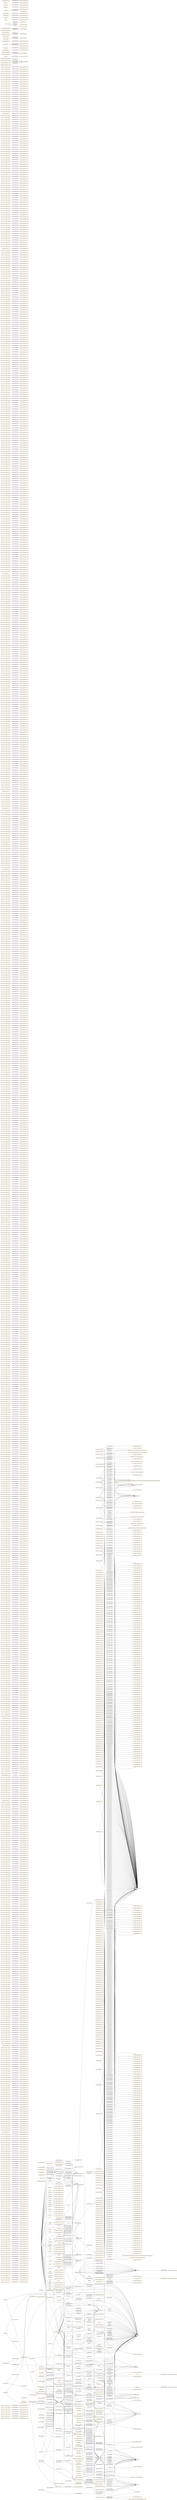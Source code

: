 digraph ar2dtool_diagram { 
rankdir=LR;
size="1501"
node [shape = rectangle, color="orange"]; "https://ns.gs1.org/gpc/10008002" "https://ns.gs1.org/gpc/10000236" "https://ns.gs1.org/gpc/10005959" "https://ns.gs1.org/gpc/10006372" "https://ns.gs1.org/gpc/10000271" "https://ns.gs1.org/gpc/10006200" "https://ns.gs1.org/gpc/10000157" "obo:FOODON_03510228" "https://ns.gs1.org/gpc/10000310" "https://ns.gs1.org/gpc/10000279" ":AllergenSource" "https://ns.gs1.org/gpc/10008032" "https://ns.gs1.org/gpc/50171700" "https://ns.gs1.org/gpc/10005780" "https://ns.gs1.org/gpc/10006003" "obo:FOODON_03530255" "https://ns.gs1.org/gpc/10000143" "obo:FOODON_03510057" "https://ns.gs1.org/gpc/10008234" "https://ns.gs1.org/gpc/10000309" "https://ns.gs1.org/gpc/10006146" "obo:FOODON_03510179" "https://ns.gs1.org/gpc/10008091" "https://ns.gs1.org/gpc/10000180" "obo:FOODON_03510093" "https://ns.gs1.org/gpc/10006316" "https://ns.gs1.org/gpc/50122300" "obo:FOODON_03530226" "https://ns.gs1.org/gpc/50262100" "https://ns.gs1.org/gpc/10008058" "https://ns.gs1.org/gpc/50350700" "https://ns.gs1.org/gpc/50211700" "https://ns.gs1.org/gpc/10005778" "https://ns.gs1.org/gpc/10006191" "obo:FOODON_03510043" "https://ns.gs1.org/gpc/10008220" "https://ns.gs1.org/gpc/10006975" "https://ns.gs1.org/gpc/10006866" "https://ns.gs1.org/gpc/10008228" "https://ns.gs1.org/gpc/10006053" "https://ns.gs1.org/gpc/10005837" "obo:FOODON_03510186" "https://ns.gs1.org/gpc/10006162" "https://ns.gs1.org/gpc/10000196" "https://ns.gs1.org/gpc/10006393" "obo:FOODON_03510245" "https://ns.gs1.org/gpc/10006221" "https://ns.gs1.org/gpc/10000617" "https://ns.gs1.org/gpc/10006112" "https://ns.gs1.org/gpc/10000069" "https://ns.gs1.org/gpc/10006229" "https://ns.gs1.org/gpc/10006992" "https://ns.gs1.org/gpc/10000222" ":Ingredient" "https://ns.gs1.org/gpc/10008079" "obo:FOODON_03510275" "https://ns.gs1.org/gpc/10000584" "https://ns.gs1.org/gpc/10006364" "https://ns.gs1.org/gpc/10008192" "https://ns.gs1.org/gpc/10006045" "https://ns.gs1.org/gpc/50193100" "obo:FOODON_03510225" "https://ns.gs1.org/gpc/10006414" "https://ns.gs1.org/gpc/10000164" "https://ns.gs1.org/gpc/10006303" "https://ns.gs1.org/gpc/10000055" "https://ns.gs1.org/gpc/10005903" "obo:FOODON_03510049" "-4c7b908d:1865b818660:-7ff0" "https://ns.gs1.org/gpc/10000214" "https://ns.gs1.org/gpc/10000614" "https://ns.gs1.org/gpc/10006350" "https://ns.gs1.org/gpc/10006750" "https://ns.gs1.org/gpc/10000598" "https://ns.gs1.org/gpc/10006127" "https://ns.gs1.org/gpc/10006358" "obo:FOODON_03510206" "https://ns.gs1.org/gpc/10000026" "epcis:AggregationEvent" "https://ns.gs1.org/gpc/10000257" "https://ns.gs1.org/gpc/50190000" "https://ns.gs1.org/gpc/10006066" "obo:FOODON_03510232" "https://ns.gs1.org/gpc/10006428" "https://ns.gs1.org/gpc/10008085" "https://ns.gs1.org/gpc/10006321" "https://ns.gs1.org/gpc/10005974" "https://ns.gs1.org/gpc/50132600" "https://ns.gs1.org/gpc/10008204" "https://ns.gs1.org/gpc/10006967" "obo:FOODON_03530233" "obo:FOODON_03510035" "https://ns.gs1.org/gpc/10006037" "https://ns.gs1.org/gpc/10000621" "https://ns.gs1.org/gpc/10006268" "https://ns.gs1.org/gpc/10000630" "https://ns.gs1.org/gpc/10005798" "https://ns.gs1.org/gpc/10000018" ":TestFrequency" "obo:FOODON_00004062" "https://ns.gs1.org/gpc/50130000" ":Cross-contactSource" "https://ns.gs1.org/gpc/10000264" "obo:FOODON_03510071" "https://ns.gs1.org/gpc/10008099" "obo:FOODON_03510080" "obo:FOODON_03510193" "https://ns.gs1.org/gpc/10006298" "https://ns.gs1.org/gpc/10006425" "https://ns.gs1.org/gpc/10006451" "obo:FOODON_03510128" "https://ns.gs1.org/gpc/10005883" "epcis:TransactionEvent" "obo:FOODON_00003455" "https://ns.gs1.org/gpc/10000201" "https://ns.gs1.org/gpc/10000601" "https://ns.gs1.org/gpc/10006459" "https://ns.gs1.org/gpc/10008211" "obo:FOODON_03510130" "https://ns.gs1.org/gpc/10006005" "https://ns.gs1.org/gpc/10000148" "obo:FOODON_03510173" "obo:FOODON_03510219" "https://ns.gs1.org/gpc/10006284" "https://ns.gs1.org/gpc/50171800" "https://ns.gs1.org/gpc/10006148" "https://ns.gs1.org/gpc/10000283" "https://ns.gs1.org/gpc/10006212" "https://ns.gs1.org/gpc/10006443" "https://ns.gs1.org/gpc/10008096" "https://ns.gs1.org/gpc/10006334" "https://ns.gs1.org/gpc/10006836" "https://ns.gs1.org/gpc/10000119" "https://ns.gs1.org/gpc/10006255" "https://ns.gs1.org/gpc/50240200" "https://ns.gs1.org/gpc/10005923" "https://ns.gs1.org/gpc/10008102" "https://gs1.org/voc/CertificationDetails" "https://ns.gs1.org/gpc/10005822" "https://ns.gs1.org/gpc/10005966" "obo:FOODON_03510077" "https://ns.gs1.org/gpc/10000155" "obo:FOODON_03510180" "https://ns.gs1.org/gpc/10006291" "https://ns.gs1.org/gpc/50102000" "obo:FOODON_03510199" "https://ns.gs1.org/gpc/10000277" "https://ns.gs1.org/gpc/10008030" "https://ref.gs1.org/cbv/BizStep" "https://ns.gs1.org/gpc/10000105" "https://ns.gs1.org/gpc/10000240" "https://ns.gs1.org/gpc/10006094" "https://ns.gs1.org/gpc/10005937" "https://ns.gs1.org/gpc/10000248" "https://ns.gs1.org/gpc/10006044" "obo:FOODON_03510210" "obo:FOODON_00004054" "https://ns.gs1.org/gpc/10008232" "https://ns.gs1.org/gpc/10000307" "https://ns.gs1.org/gpc/10006430" "obo:FOODON_03510098" "https://ns.gs1.org/gpc/10000608" "https://ns.gs1.org/gpc/10006823" "https://ns.gs1.org/gpc/50252000" "https://ns.gs1.org/gpc/10006015" "https://ns.gs1.org/gpc/10008178" "https://ns.gs1.org/gpc/10005776" "https://ns.gs1.org/gpc/10005898" "https://ns.gs1.org/gpc/10006124" "https://ns.gs1.org/gpc/10006355" "https://ns.gs1.org/gpc/50340100" "https://ns.gs1.org/gpc/10006051" "https://ns.gs1.org/gpc/10005835" "https://ns.gs1.org/gpc/10006060" "https://ns.gs1.org/gpc/10006160" "obo:FOODON_03510237" "https://ns.gs1.org/gpc/10006110" "https://ns.gs1.org/gpc/10005793" "https://ns.gs1.org/gpc/10000298" "https://ns.gs1.org/gpc/10006990" "https://ns.gs1.org/gpc/10008206" "https://ns.gs1.org/gpc/10000575" "https://gs1.org/voc/Organization" "https://ns.gs1.org/gpc/10006118" ":ConsumerGroup" "https://ns.gs1.org/gpc/10006031" "https://ns.gs1.org/gpc/50261500" "https://ns.gs1.org/gpc/10006262" "obo:FOODON_03510273" "https://ns.gs1.org/gpc/10000017" "https://ns.gs1.org/gpc/10008194" "https://ns.gs1.org/gpc/10006362" "https://ns.gs1.org/gpc/10000261" "https://ns.gs1.org/gpc/10006371" "obo:FOODON_03510223" "https://ns.gs1.org/gpc/10006419" "https://ns.gs1.org/gpc/50101900" "https://ns.gs1.org/gpc/10006312" ":Allergen" "-4c7b908d:1865b818660:-7fdd" "https://ns.gs1.org/gpc/10006086" "https://ns.gs1.org/gpc/10000193" "https://ns.gs1.org/gpc/50131800" "https://ns.gs1.org/gpc/10005901" "https://ns.gs1.org/gpc/10000219" "https://ns.gs1.org/gpc/10006971" "https://ns.gs1.org/gpc/50221000" "https://ns.gs1.org/gpc/10006195" "https://ns.gs1.org/gpc/10005885" "https://ns.gs1.org/gpc/50181900" "https://ns.gs1.org/gpc/10006342" "https://ns.gs1.org/gpc/10008224" "https://ns.gs1.org/gpc/10006979" "https://ns.gs1.org/gpc/10006988" "https://ns.gs1.org/gpc/10000596" "https://ns.gs1.org/gpc/50251100" "obo:FOODON_03510204" "https://ns.gs1.org/gpc/10000255" "https://ns.gs1.org/gpc/10006057" "https://ns.gs1.org/gpc/10000142" "obo:FOODON_00002886" "https://ns.gs1.org/gpc/10006426" "https://ns.gs1.org/gpc/10006166" "obo:FOODON_03510114" "https://ns.gs1.org/gpc/10005915" "https://ns.gs1.org/gpc/10000285" "https://ns.gs1.org/gpc/50262500" "https://ns.gs1.org/gpc/10006214" "https://ns.gs1.org/gpc/10006830" "https://ns.gs1.org/gpc/10006445" "obo:FOODON_03530231" "https://ns.gs1.org/gpc/10000580" "https://ns.gs1.org/gpc/10000626" "https://ns.gs1.org/gpc/10006336" "https://ns.gs1.org/gpc/10000235" "https://ns.gs1.org/gpc/10008101" "https://ns.gs1.org/gpc/10000588" "obo:FOODON_03510150" "https://ns.gs1.org/gpc/10006746" "https://ns.gs1.org/gpc/10008083" "https://ns.gs1.org/gpc/10005951" "https://ns.gs1.org/gpc/10006995" "https://ns.gs1.org/gpc/10000160" "obo:FOODON_03510076" "https://ns.gs1.org/gpc/50181700" "https://ns.gs1.org/gpc/10000051" "obo:FOODON_03510239" "https://ns.gs1.org/gpc/10008097" "https://ns.gs1.org/gpc/10000168" "https://ns.gs1.org/gpc/10005226" "obo:FOODON_03510185" "https://ns.gs1.org/gpc/10000315" "https://ns.gs1.org/gpc/10006296" "https://ns.gs1.org/gpc/10000206" "https://ns.gs1.org/gpc/10008043" "https://ns.gs1.org/gpc/10005907" "https://ns.gs1.org/gpc/10006317" "obo:FOODON_03530245" "https://ns.gs1.org/gpc/50262300" "https://ns.gs1.org/gpc/10000139" "https://ns.gs1.org/gpc/10000242" "https://ns.gs1.org/gpc/10008186" "https://ns.gs1.org/gpc/50182100" "obo:FOODON_03510171" "https://ns.gs1.org/gpc/10006753" "https://ns.gs1.org/gpc/10000301" "https://ns.gs1.org/gpc/50122500" "https://ns.gs1.org/gpc/10006282" "https://ns.gs1.org/gpc/10005970" "https://ns.gs1.org/gpc/50211800" "https://ns.gs1.org/gpc/10005771" "obo:FOODON_03510092" "https://ns.gs1.org/gpc/10000045" "https://ns.gs1.org/gpc/10006437" "https://ns.gs1.org/gpc/10000189" "https://ns.gs1.org/gpc/10005880" "obo:FOODON_03530237" "https://ns.gs1.org/gpc/10005928" "obo:FOODON_03510039" "https://ns.gs1.org/gpc/10006253" "obo:FOODON_03510048" "https://ns.gs1.org/gpc/10000152" "obo:FOODON_03510201" "https://ns.gs1.org/gpc/50121800" "https://ns.gs1.org/gpc/10006126" "https://ns.gs1.org/gpc/10005964" "https://ns.gs1.org/gpc/10006421" "https://ns.gs1.org/gpc/50193500" "https://ns.gs1.org/gpc/10006455" "https://ns.gs1.org/gpc/10006173" "https://ns.gs1.org/gpc/50172100" "https://ns.gs1.org/gpc/50000000" "https://ref.gs1.org/cbv/SDT" "https://ns.gs1.org/gpc/50270000" "https://ns.gs1.org/gpc/10006848" "https://ns.gs1.org/gpc/10006966" "https://ns.gs1.org/gpc/10000574" "obo:FOODON_03510134" "https://ref.gs1.org/cbv/Comp" "obo:FOODON_03530258" "https://ns.gs1.org/gpc/10005935" "https://ns.gs1.org/gpc/10000002" "https://ns.gs1.org/gpc/10006009" "epcis:Transformation" "https://ns.gs1.org/gpc/10005800" "epcis:SourceOrDestination" "obo:FOODON_03510055" "https://ns.gs1.org/gpc/50151500" "https://ns.gs1.org/gpc/10006144" "obo:FOODON_03510177" "https://ns.gs1.org/gpc/10008199" "https://ns.gs1.org/gpc/10006288" "epcis:BizTransaction" "https://ns.gs1.org/gpc/10008027" "https://ns.gs1.org/gpc/10000263" "https://ns.gs1.org/gpc/10006828" "obo:FOODON_03530229" "-4c7b908d:1865b818660:-7fe0" "https://ns.gs1.org/gpc/10006314" "https://ns.gs1.org/gpc/10006072" "obo:FOODON_03510257" "epcis:ErrorDeclaration" "obo:FOODON_03510041" "https://ns.gs1.org/gpc/10008210" "https://ns.gs1.org/gpc/10006973" "https://ns.gs1.org/gpc/50180000" "https://ns.gs1.org/gpc/10006130" "https://ns.gs1.org/gpc/10008218" "https://ns.gs1.org/gpc/50131900" "https://ns.gs1.org/gpc/10005826" "obo:FOODON_03510108" "https://ns.gs1.org/gpc/10006165" "https://ns.gs1.org/gpc/50350500" "epcis:PersistentDisposition" "https://ns.gs1.org/gpc/10000194" "https://ns.gs1.org/gpc/10008034" "obo:FOODON_03510243" "https://ns.gs1.org/gpc/10006439" "https://ns.gs1.org/gpc/10005985" "https://ns.gs1.org/gpc/50202500" "https://ns.gs1.org/gpc/10005876" "https://ns.gs1.org/gpc/10005791" "https://ns.gs1.org/gpc/10000220" "https://ns.gs1.org/gpc/10008077" "https://ns.gs1.org/gpc/10000008" "https://ns.gs1.org/gpc/10006367" "https://ns.gs1.org/gpc/10006260" "https://ns.gs1.org/gpc/50122600" "https://ns.gs1.org/gpc/10006048" "https://ns.gs1.org/gpc/10008190" "obo:FOODON_00004058" "https://ns.gs1.org/gpc/10008236" "https://ns.gs1.org/gpc/10005956" "https://ns.gs1.org/gpc/10006157" "https://ns.gs1.org/gpc/50132300" "https://ns.gs1.org/gpc/10006290" ":CleaningAndSegregation" "https://ns.gs1.org/gpc/10006078" "obo:FOODON_03510120" "https://ns.gs1.org/gpc/10000191" "https://ns.gs1.org/gpc/10005772" "https://ns.gs1.org/gpc/50350200" "-4c7b908d:1865b818660:-7ff3" "https://ns.gs1.org/gpc/10000212" "https://ns.gs1.org/gpc/10000612" "https://ns.gs1.org/gpc/10006340" "https://ns.gs1.org/gpc/10000138" "https://ns.gs1.org/gpc/10005789" "obo:FOODON_03510209" "https://ns.gs1.org/gpc/10005942" "https://ns.gs1.org/gpc/10006986" "https://ns.gs1.org/gpc/10006348" "obo:FOODON_03510169" "https://ns.gs1.org/gpc/10000247" "obo:FOODON_03510062" "https://ns.gs1.org/gpc/10005972" "https://ns.gs1.org/gpc/10000294" "https://ns.gs1.org/gpc/10008202" "obo:FOODON_03510112" "https://ns.gs1.org/gpc/10006308" "https://ns.gs1.org/gpc/10006219" "obo:FOODON_03530005" "obo:FOODON_03530236" "https://ns.gs1.org/gpc/10005913" "https://ns.gs1.org/gpc/10006114" "https://ns.gs1.org/gpc/50251300" "https://ns.gs1.org/gpc/10005922" "https://ns.gs1.org/gpc/10000628" "obo:FOODON_03510033" "https://ns.gs1.org/gpc/50250800" "https://ns.gs1.org/gpc/10006035" "https://ns.gs1.org/gpc/10006266" "epcis:MasterData" "https://ns.gs1.org/gpc/10008081" "https://ns.gs1.org/gpc/50260600" "https://ns.gs1.org/gpc/50251800" "https://ns.gs1.org/gpc/10000313" "https://ns.gs1.org/gpc/10000204" "https://ns.gs1.org/gpc/10006423" "obo:FOODON_03510126" "https://ns.gs1.org/gpc/50160000" "-4c7b908d:1865b818660:-7fbd" "https://ns.gs1.org/gpc/10005881" "https://ns.gs1.org/gpc/10008041" "-4c7b908d:1865b818660:-7ff9" "obo:FOODON_00003453" "https://ns.gs1.org/gpc/10005783" "https://ns.gs1.org/gpc/10006457" "obo:FOODON_03530243" "https://ns.gs1.org/gpc/10000592" "https://ns.gs1.org/gpc/10005948" "https://ns.gs1.org/gpc/50193200" "obo:FOODON_03510162" "https://ns.gs1.org/gpc/10008184" "https://ns.gs1.org/gpc/10000146" "https://ns.gs1.org/gpc/10000172" "obo:FOODON_03510217" "https://ns.gs1.org/gpc/50202300" "https://ns.gs1.org/gpc/10000281" "https://ns.gs1.org/gpc/50211900" "obo:FOODON_03530223" "obo:FOODON_03510090" "https://ns.gs1.org/gpc/10006441" "https://ns.gs1.org/gpc/10008094" "https://ns.gs1.org/gpc/10008029" "https://ns.gs1.org/gpc/10000289" "https://ns.gs1.org/gpc/10006834" "https://ns.gs1.org/gpc/50350000" "https://ns.gs1.org/gpc/10000117" "https://ref.gs1.org/cbv/BTT" "https://ns.gs1.org/gpc/10000239" "https://ns.gs1.org/gpc/50251500" "https://ns.gs1.org/gpc/10006135" "https://ns.gs1.org/gpc/10005825" "https://ref.gs1.org/cbv/ER" "https://ns.gs1.org/gpc/10006056" "https://ns.gs1.org/gpc/50151600" "https://ns.gs1.org/gpc/50261300" "https://ns.gs1.org/gpc/10000319" "https://ns.gs1.org/gpc/50192100" "https://ns.gs1.org/gpc/10006171" "obo:FOODON_03510017" "obo:FOODON_03510248" "https://ns.gs1.org/gpc/10005767" "https://ns.gs1.org/gpc/50251000" "-4c7b908d:1865b818660:-7ffc" "obo:FOODON_03530249" "https://ns.gs1.org/gpc/10006092" "https://ns.gs1.org/gpc/10006007" "https://ns.gs1.org/gpc/10008230" "obo:FOODON_03510175" "https://ns.gs1.org/gpc/10000305" "https://ns.gs1.org/gpc/10005950" "https://ns.gs1.org/gpc/10000041" "https://ns.gs1.org/gpc/10006433" "https://ns.gs1.org/gpc/10000185" "https://ns.gs1.org/gpc/50221200" "obo:FOODON_03510096" "https://ns.gs1.org/gpc/10006826" "https://ns.gs1.org/gpc/10000049" "https://ns.gs1.org/gpc/10006159" "https://ns.gs1.org/gpc/10000211" "https://ns.gs1.org/gpc/10006978" "https://ns.gs1.org/gpc/10005774" "https://ns.gs1.org/gpc/50260200" "obo:FOODON_03510264" "https://ns.gs1.org/gpc/10005896" "https://ns.gs1.org/gpc/10006122" "https://ns.gs1.org/gpc/10006353" "https://ns.gs1.org/gpc/10008181" "obo:FOODON_00004049" "https://ns.gs1.org/gpc/10000029" "https://ns.gs1.org/gpc/10005833" "obo:FOODON_03510106" "https://ns.gs1.org/gpc/50161800" "https://ns.gs1.org/gpc/10008039" "https://ns.gs1.org/gpc/50262700" "-4c7b908d:1865b818660:-7fd7" "https://ns.gs1.org/gpc/50161900" "obo:FOODON_03510235" "https://ns.gs1.org/gpc/10000578" "https://ns.gs1.org/gpc/10000296" "https://ns.gs1.org/gpc/50380200" "epcis:AssociationEvent" "https://ns.gs1.org/gpc/10008075" "https://ns.gs1.org/gpc/10000006" "https://ns.gs1.org/gpc/10006116" "https://ns.gs1.org/gpc/10005804" "obo:FOODON_03510271" "https://ns.gs1.org/gpc/50122000" "https://ns.gs1.org/gpc/10006360" "https://ns.gs1.org/gpc/10006760" "epcis:QuantityElement" "obo:FOODON_03510221" "https://ns.gs1.org/gpc/10006417" "https://ns.gs1.org/gpc/10000267" "https://ns.gs1.org/gpc/50380000" "https://ns.gs1.org/gpc/50121700" "https://ns.gs1.org/gpc/50340000" "-4c7b908d:1865b818660:-7fe4" "obo:FOODON_03510196" "https://ns.gs1.org/gpc/10006076" "https://ns.gs1.org/gpc/10005997" "https://ns.gs1.org/gpc/10000217" "https://ns.gs1.org/gpc/10006198" "https://ns.gs1.org/gpc/10000610" "https://ns.gs1.org/gpc/50261600" "https://ns.gs1.org/gpc/10008214" "https://ns.gs1.org/gpc/10005787" "https://ns.gs1.org/gpc/10005934" "https://ns.gs1.org/gpc/10000594" "obo:FOODON_03510167" "https://ns.gs1.org/gpc/50360000" "obo:FOODON_03510060" "https://ns.gs1.org/gpc/10006278" "https://ns.gs1.org/gpc/10008088" "https://ns.gs1.org/gpc/10006169" "https://ns.gs1.org/gpc/10005981" "https://ns.gs1.org/gpc/10006440" "obo:FOODON_03510117" "https://ns.gs1.org/gpc/10006217" "https://ns.gs1.org/gpc/10006833" "https://ns.gs1.org/gpc/10008200" "https://ns.gs1.org/gpc/10008208" "obo:FOODON_03510153" "https://ns.gs1.org/gpc/10006033" "obo:FOODON_03510040" "https://ns.gs1.org/gpc/10006264" "https://ns.gs1.org/gpc/10000163" "https://ns.gs1.org/gpc/10008107" "obo:FOODON_03510074" "https://ns.gs1.org/gpc/50270100" "https://ns.gs1.org/gpc/50260100" "https://ns.gs1.org/gpc/10006137" "https://ns.gs1.org/gpc/10000272" "https://ns.gs1.org/gpc/10005969" "obo:FOODON_03510183" "https://ns.gs1.org/gpc/10005224" "https://ns.gs1.org/gpc/10006294" "obo:FOODON_03510124" "obo:FOODON_03510242" "https://ns.gs1.org/gpc/10006100" "obo:FOODON_00003451" "obo:FOODON_03510133" "https://ns.gs1.org/gpc/50172000" "https://ns.gs1.org/gpc/10006980" "https://ns.gs1.org/gpc/10006982" "https://ns.gs1.org/gpc/10006344" "https://ns.gs1.org/gpc/10006108" "https://ns.gs1.org/gpc/10008189" "epcis:ILMD" ":Frequency" "obo:FOODON_03510066" "https://ns.gs1.org/gpc/10000144" "https://ns.gs1.org/gpc/10000170" "obo:FOODON_03510213" "obo:FOODON_03510215" "https://ns.gs1.org/gpc/10006280" "obo:FOODON_03510104" "https://ns.gs1.org/gpc/10005976" "https://ns.gs1.org/gpc/10000043" "https://ns.gs1.org/gpc/10006435" "obo:FOODON_03530221" "https://ns.gs1.org/gpc/10008092" "https://ns.gs1.org/gpc/10000187" "https://ns.gs1.org/gpc/50193400" "obo:FOODON_03510037" "https://ns.gs1.org/gpc/10000115" "https://ns.gs1.org/gpc/10006251" "obo:FOODON_03530240" "obo:FOODON_03510159" "https://ns.gs1.org/gpc/50350600" "https://ns.gs1.org/gpc/10000150" "https://ns.gs1.org/gpc/50211600" "https://ns.gs1.org/gpc/10008221" "https://ns.gs1.org/gpc/10000158" "obo:FOODON_03510229" "https://ns.gs1.org/gpc/10008229" "https://ns.gs1.org/gpc/10006054" "obo:FOODON_03510087" "https://ns.gs1.org/gpc/10000317" "https://ns.gs1.org/gpc/10006453" "https://ns.gs1.org/gpc/10006004" "https://ns.gs1.org/gpc/10000618" "https://ns.gs1.org/gpc/10006113" "https://ns.gs1.org/gpc/10006728" "https://ns.gs1.org/gpc/10006090" "obo:FOODON_03530256" "obo:FOODON_03510270" "https://ns.gs1.org/gpc/10006993" "https://ns.gs1.org/gpc/10006147" "https://ns.gs1.org/gpc/50230000" "https://ns.gs1.org/gpc/50132500" "https://ns.gs1.org/gpc/10006040" "rdf:Property" "https://ns.gs1.org/gpc/50192300" "https://ns.gs1.org/gpc/10008197" "https://ns.gs1.org/gpc/50350400" "https://ns.gs1.org/gpc/10000181" "obo:FOODON_03510226" "https://ns.gs1.org/gpc/50202200" "obo:FOODON_03510094" "-4c7b908d:1865b818660:-7fda" "obo:FOODON_03530227" "https://ns.gs1.org/gpc/10000604" "https://ns.gs1.org/gpc/10008059" "https://ns.gs1.org/gpc/10000290" "https://ns.gs1.org/gpc/10006304" "https://ns.gs1.org/gpc/10000056" "https://ns.gs1.org/gpc/50261100" "https://ns.gs1.org/gpc/10006089" "https://ns.gs1.org/gpc/10005779" "https://ns.gs1.org/gpc/10006192" "https://ns.gs1.org/gpc/10006976" "https://ns.gs1.org/gpc/10008061" "https://ns.gs1.org/gpc/10005888" "https://ns.gs1.org/gpc/10006120" "https://ns.gs1.org/gpc/10006351" "https://ns.gs1.org/gpc/10006751" "https://ns.gs1.org/gpc/10000250" "https://ns.gs1.org/gpc/10008216" "https://ns.gs1.org/gpc/50100000" "https://ns.gs1.org/gpc/10006128" "obo:FOODON_03510161" "https://ns.gs1.org/gpc/10006359" "https://ns.gs1.org/gpc/10006272" "https://ns.gs1.org/gpc/10000027" "https://ns.gs1.org/gpc/10000258" "https://ns.gs1.org/gpc/50251400" "https://ns.gs1.org/gpc/10006163" "https://ns.gs1.org/gpc/10006394" "https://ns.gs1.org/gpc/10006222" "obo:FOODON_03510233" "https://ns.gs1.org/gpc/10006429" "https://ns.gs1.org/gpc/10006322" "epcis:EPCISDocumentBody" "https://ns.gs1.org/gpc/10005918" "https://ns.gs1.org/gpc/10006968" "https://ns.gs1.org/gpc/10000585" "https://ns.gs1.org/gpc/50230100" "https://ns.gs1.org/gpc/10005802" "https://ns.gs1.org/gpc/10006339" "https://ns.gs1.org/gpc/10006365" "https://ns.gs1.org/gpc/10006046" "https://ns.gs1.org/gpc/50193600" "https://ns.gs1.org/gpc/10005954" "https://ns.gs1.org/gpc/10006415" "https://ns.gs1.org/gpc/10000165" "https://ns.gs1.org/gpc/10006155" "https://ns.gs1.org/gpc/10000265" "https://ns.gs1.org/gpc/10006203" "https://ns.gs1.org/gpc/10000215" "https://ns.gs1.org/gpc/10000615" "https://ns.gs1.org/gpc/50122200" "obo:FOODON_03510268" "obo:FOODON_03530248" "obo:FOODON_03510207" "https://ns.gs1.org/gpc/10008072" "https://ns.gs1.org/gpc/10005940" "https://ns.gs1.org/gpc/10006984" "https://ns.gs1.org/gpc/10006346" "https://ns.gs1.org/gpc/50251900" "https://ns.gs1.org/gpc/10000245" "https://ns.gs1.org/gpc/10008086" "https://ns.gs1.org/gpc/10000304" "https://ns.gs1.org/gpc/50320000" "https://ns.gs1.org/gpc/10006285" "https://ns.gs1.org/gpc/50261700" "https://gs1.org/voc/Product" "https://ns.gs1.org/gpc/10006306" "https://ns.gs1.org/gpc/10000292" "obo:FOODON_03510110" "-4c7b908d:1865b818660:-7fed" "epcis:EPCISDocument" "https://ns.gs1.org/gpc/10005911" "obo:FOODON_03530234" "obo:FOODON_03510036" "https://ns.gs1.org/gpc/50251700" "https://ns.gs1.org/gpc/10000622" "https://ns.gs1.org/gpc/10000631" "https://ns.gs1.org/gpc/10005799" "https://ns.gs1.org/gpc/10006256" "https://ns.gs1.org/gpc/10000019" "https://ns.gs1.org/gpc/10008003" "schema:Organization" "obo:FOODON_03510072" "https://ns.gs1.org/gpc/10005967" "https://ns.gs1.org/gpc/10000311" "obo:FOODON_03510181" "https://ns.gs1.org/gpc/50250000" "https://ns.gs1.org/gpc/10006292" "https://ns.gs1.org/gpc/10000202" "https://ns.gs1.org/gpc/10000602" ":State" "obo:FOODON_03510240" "https://ns.gs1.org/gpc/10005781" "obo:FOODON_03510131" "obo:FOODON_03530241" "https://ns.gs1.org/gpc/10000590" "https://ns.gs1.org/gpc/10000199" "https://ns.gs1.org/gpc/10005938" "https://ns.gs1.org/gpc/10000005" "https://ns.gs1.org/gpc/10000149" "https://ns.gs1.org/gpc/10008182" "obo:FOODON_03510211" "https://ns.gs1.org/gpc/50250600" "https://gs1.org/voc/SensorAlertType" "https://ns.gs1.org/gpc/10000284" "obo:FOODON_03510102" "https://ns.gs1.org/gpc/10006213" "https://ns.gs1.org/gpc/10006444" "https://ns.gs1.org/gpc/10006837" "https://ns.gs1.org/gpc/10005924" "https://ns.gs1.org/gpc/10006994" "obo:FOODON_03510044" "https://ns.gs1.org/gpc/50212000" "https://ns.gs1.org/gpc/10005823" "https://ns.gs1.org/gpc/10006133" ":Traceability" "obo:FOODON_03510078" "https://ns.gs1.org/gpc/10000156" "obo:FOODON_03510227" "https://ns.gs1.org/gpc/10000021" "https://ns.gs1.org/gpc/10008031" "obo:FOODON_03510187" "obo:FOODON_03510246" "https://ns.gs1.org/gpc/10006460" "https://ns.gs1.org/gpc/10006095" "https://ns.gs1.org/gpc/10006324" "https://ns.gs1.org/gpc/10006752" "obo:FOODON_03530254" "https://ns.gs1.org/gpc/10000223" "obo:FOODON_00004055" "https://ns.gs1.org/gpc/10008207" "https://ns.gs1.org/gpc/10008233" "https://ns.gs1.org/gpc/50150000" "https://ns.gs1.org/gpc/10006032" "https://ns.gs1.org/gpc/10008193" "https://ns.gs1.org/gpc/10008195" "https://ns.gs1.org/gpc/10006431" "https://ns.gs1.org/gpc/10006824" "https://ns.gs1.org/gpc/10000047" "obo:FOODON_03530225" "obo:FOODON_03510118" "https://ns.gs1.org/gpc/10005777" "https://ns.gs1.org/gpc/10006190" ":AllergenDeclaration" "https://ns.gs1.org/gpc/10006125" "https://ns.gs1.org/gpc/10005886" "https://ns.gs1.org/gpc/10008225" "https://ns.gs1.org/gpc/10005836" "https://ns.gs1.org/gpc/10006270" "https://ns.gs1.org/gpc/10006058" "https://ns.gs1.org/gpc/50240100" "https://ns.gs1.org/gpc/10006161" "obo:FOODON_03510238" "https://ns.gs1.org/gpc/10000177" "https://ns.gs1.org/gpc/50182000" "https://ns.gs1.org/gpc/50132000" "https://ns.gs1.org/gpc/10000068" "https://ns.gs1.org/gpc/10000299" "https://ns.gs1.org/gpc/10005769" "https://gs1.org/voc/MeasurementType" "https://ns.gs1.org/gpc/10006228" "https://ns.gs1.org/gpc/10005916" "https://ns.gs1.org/gpc/10000576" "https://ns.gs1.org/gpc/50260800" "https://ns.gs1.org/gpc/10008073" "obo:FOODON_03510274" "https://ns.gs1.org/gpc/10006337" "https://ns.gs1.org/gpc/10006363" "https://ns.gs1.org/gpc/10006250" "https://ns.gs1.org/gpc/50102200" "https://ns.gs1.org/gpc/10000262" "https://ns.gs1.org/gpc/10005952" "https://ns.gs1.org/gpc/10006300" "https://ns.gs1.org/gpc/10005961" "https://ns.gs1.org/gpc/10000052" "https://ns.gs1.org/gpc/10005902" "https://ns.gs1.org/gpc/10006074" "https://ns.gs1.org/gpc/10006972" "obo:FOODON_03510194" "https://gs1.org/voc/IndividualObject" "https://ns.gs1.org/gpc/10006452" "obo:FOODON_03510129" "https://ns.gs1.org/gpc/10000207" "https://ns.gs1.org/gpc/10006196" "https://ns.gs1.org/gpc/10006343" "https://ns.gs1.org/gpc/50193800" "https://ns.gs1.org/gpc/10008212" "obo:FOODON_03530246" "https://ns.gs1.org/gpc/10006989" "https://ns.gs1.org/gpc/50192900" "https://ns.gs1.org/gpc/10000134" "https://ns.gs1.org/gpc/10005785" "https://ns.gs1.org/gpc/10005932" "obo:FOODON_03510205" "https://ns.gs1.org/gpc/10008070" "https://ns.gs1.org/gpc/50262200" "-4c7b908d:1865b818660:-7fc0" "https://ns.gs1.org/gpc/10006167" "https://ns.gs1.org/gpc/10000302" "obo:FOODON_03510115" "https://ns.gs1.org/gpc/50261800" "https://ns.gs1.org/gpc/10000286" ":LabelClaim" "https://ns.gs1.org/gpc/10005987" "https://ns.gs1.org/gpc/10006831" "https://ns.gs1.org/gpc/50260300" "https://ns.gs1.org/gpc/10006446" "obo:FOODON_03530232" "https://ns.gs1.org/gpc/10000114" "https://ns.gs1.org/gpc/10000581" "https://ns.gs1.org/gpc/10005878" "https://ns.gs1.org/gpc/50121500" "https://ns.gs1.org/gpc/10000589" "https://ns.gs1.org/gpc/10006747" "https://ns.gs1.org/gpc/10008084" "https://ns.gs1.org/gpc/10006996" "https://ns.gs1.org/gpc/10000161" "epcis:SensorReport" "https://ns.gs1.org/gpc/10000169" "https://ns.gs1.org/gpc/10000316" "https://ns.gs1.org/gpc/10000270" "https://ns.gs1.org/gpc/10005227" "https://ns.gs1.org/gpc/10006297" "https://ns.gs1.org/gpc/10008044" "https://ns.gs1.org/gpc/10005908" "https://ns.gs1.org/gpc/10000278" "obo:FOODON_03510122" "https://ns.gs1.org/gpc/10006318" "https://ns.gs1.org/gpc/10000200" "https://ns.gs1.org/gpc/10000600" "https://ns.gs1.org/gpc/50192400" "https://ns.gs1.org/gpc/10008187" "obo:FOODON_03510069" "https://ns.gs1.org/gpc/10005796" "https://ns.gs1.org/gpc/10006754" "https://ns.gs1.org/gpc/10005971" "https://ns.gs1.org/gpc/10000249" "https://ns.gs1.org/gpc/50310100" "https://ns.gs1.org/gpc/10000308" "obo:FOODON_03510178" "https://ns.gs1.org/gpc/10006289" "https://ns.gs1.org/gpc/10005979" "https://ns.gs1.org/gpc/50260400" "https://ns.gs1.org/gpc/10008090" "obo:FOODON_03510099" "https://ns.gs1.org/gpc/10006829" "obo:FOODON_03530238" "https://ns.gs1.org/gpc/10000609" "https://ns.gs1.org/gpc/10006315" "obo:FOODON_00003843" "https://ns.gs1.org/gpc/50250700" "https://ns.gs1.org/gpc/50201700" "https://ns.gs1.org/gpc/10008179" "obo:FOODON_03510149" "obo:FOODON_03510042" "https://ns.gs1.org/gpc/10005899" "https://ns.gs1.org/gpc/50350100" "https://ns.gs1.org/gpc/10006131" "https://ns.gs1.org/gpc/10000030" "https://ns.gs1.org/gpc/10006422" "https://ns.gs1.org/gpc/10008227" "https://ns.gs1.org/gpc/10006052" "obo:FOODON_03510085" "https://ns.gs1.org/gpc/50212100" "https://ns.gs1.org/gpc/10000195" "obo:FOODON_03510244" "https://ns.gs1.org/gpc/10006102" "obo:FOODON_03510135" "https://ns.gs1.org/gpc/10005910" "https://ns.gs1.org/gpc/10000616" "https://ns.gs1.org/gpc/10006111" "https://ns.gs1.org/gpc/10005801" "https://ns.gs1.org/gpc/50202400" "obo:FOODON_03530250" "https://ns.gs1.org/gpc/10006991" "obo:FOODON_03510056" "https://ns.gs1.org/gpc/10008078" "obo:FOODON_00004053" "https://ns.gs1.org/gpc/10006119" "https://ns.gs1.org/gpc/10006145" "https://ns.gs1.org/gpc/10008191" "obo:FOODON_03510224" "https://ns.gs1.org/gpc/50260900" "https://ns.gs1.org/gpc/50202700" "https://ns.gs1.org/gpc/10006302" "-4c7b908d:1865b818660:-7fe7" "https://ns.gs1.org/gpc/10000054" "https://ns.gs1.org/gpc/10006730" "https://ns.gs1.org/gpc/50132100" "https://ns.gs1.org/gpc/10003689" "https://ns.gs1.org/gpc/10006974" "https://ns.gs1.org/gpc/50320100" "https://ns.gs1.org/gpc/10008219" "https://ns.gs1.org/gpc/10005827" "https://ns.gs1.org/gpc/10000597" "https://ns.gs1.org/gpc/10006357" "https://ns.gs1.org/gpc/10000025" "https://ns.gs1.org/gpc/10000256" "https://ns.gs1.org/gpc/10008035" "https://ns.gs1.org/gpc/10006065" "obo:FOODON_03510231" "https://ns.gs1.org/gpc/10006427" "https://ns.gs1.org/gpc/10005986" "https://ns.gs1.org/gpc/10006320" "https://ns.gs1.org/gpc/10008203" "https://ns.gs1.org/gpc/10000583" "https://ns.gs1.org/gpc/10000227" "https://ns.gs1.org/gpc/10000627" "https://ns.gs1.org/gpc/10000629" "obo:FOODON_00004059" "https://ns.gs1.org/gpc/10008237" "https://ns.gs1.org/gpc/50240300" "https://ns.gs1.org/gpc/10006036" "https://ns.gs1.org/gpc/10006267" "https://ns.gs1.org/gpc/10005957" "https://ns.gs1.org/gpc/10006370" "https://ns.gs1.org/gpc/10006158" "obo:FOODON_00004061" "https://ns.gs1.org/gpc/10006079" "https://ns.gs1.org/gpc/10000192" "https://ns.gs1.org/gpc/10005773" "https://ns.gs1.org/gpc/10008098" "https://ns.gs1.org/gpc/10006450" "https://ns.gs1.org/gpc/10000213" "obo:FOODON_03510127" "https://ns.gs1.org/gpc/10000613" "https://ns.gs1.org/gpc/10006194" "https://ns.gs1.org/gpc/10005882" "https://ns.gs1.org/gpc/10006341" "https://ns.gs1.org/gpc/10006458" "https://ns.gs1.org/gpc/10006987" "https://ns.gs1.org/gpc/10006349" "https://ns.gs1.org/gpc/10005930" "obo:FOODON_03510063" "https://ns.gs1.org/gpc/10005949" "https://ns.gs1.org/gpc/10006759" "obo:FOODON_03510172" "https://ns.gs1.org/gpc/50170000" "https://ns.gs1.org/gpc/10006283" "https://ns.gs1.org/gpc/10005973" "https://ns.gs1.org/gpc/10000064" "https://ns.gs1.org/gpc/10000295" "obo:FOODON_03510113" "https://ns.gs1.org/gpc/10006309" "https://ns.gs1.org/gpc/10006958" "https://ns.gs1.org/gpc/50182300" "obo:FOODON_03530224" "obo:FOODON_03510034" "https://ns.gs1.org/gpc/10000620" "https://ns.gs1.org/gpc/10005929" "https://ns.gs1.org/gpc/10005797" "epcis:EPCISEvent" "https://ns.gs1.org/gpc/10006254" "https://ns.gs1.org/gpc/10008082" "obo:FOODON_03510202" "obo:FOODON_03510070" "https://ns.gs1.org/gpc/50260500" "https://ns.gs1.org/gpc/10000167" "https://ns.gs1.org/gpc/10000314" "https://ns.gs1.org/gpc/10005965" "https://ns.gs1.org/gpc/10006424" "https://ns.gs1.org/gpc/10008042" "obo:FOODON_00003454" "obo:FOODON_03510198" "https://ns.gs1.org/gpc/10000276" "https://ns.gs1.org/gpc/10005999" "https://ns.gs1.org/gpc/10000104" "https://ns.gs1.org/gpc/10000197" "https://ns.gs1.org/gpc/50192500" "https://ns.gs1.org/gpc/10006104" "https://ns.gs1.org/gpc/10008185" "https://ns.gs1.org/gpc/50240000" "https://ns.gs1.org/gpc/10000003" "https://ns.gs1.org/gpc/10000147" "obo:FOODON_03510218" "https://ns.gs1.org/gpc/10000282" "obo:FOODON_03510100" "https://ns.gs1.org/gpc/10000306" "https://ns.gs1.org/gpc/50212200" "https://ns.gs1.org/gpc/10006211" "https://ns.gs1.org/gpc/10006442" "https://ns.gs1.org/gpc/10008095" "obo:FOODON_00003446" "https://ns.gs1.org/gpc/10006835" "obo:FOODON_03510097" "https://ns.gs1.org/gpc/50251200" "https://ns.gs1.org/gpc/10000607" "https://ns.gs1.org/gpc/10000118" "https://ns.gs1.org/gpc/10006014" "obo:FOODON_03510047" ":Nutrient" "https://ns.gs1.org/gpc/10006136" "https://ref.gs1.org/cbv/Disp" "https://ns.gs1.org/gpc/10005897" "https://ns.gs1.org/gpc/10008005" "https://ns.gs1.org/gpc/50132200" "https://ns.gs1.org/gpc/10006050" "obo:FOODON_03510083" "obo:FOODON_03510230" "https://ns.gs1.org/gpc/10006172" "obo:FOODON_03510249" "https://ns.gs1.org/gpc/50370200" "https://ns.gs1.org/gpc/10005768" "https://ns.gs1.org/gpc/10006000" "https://ns.gs1.org/gpc/10006093" "https://ns.gs1.org/gpc/10006327" "-4c7b908d:1865b818660:-7fea" "https://ns.gs1.org/gpc/10005877" "https://ns.gs1.org/gpc/10005792" "https://ns.gs1.org/gpc/50171500" "https://ns.gs1.org/gpc/10008231" "obo:FOODON_03510054" "https://ns.gs1.org/gpc/10008205" "https://gs1.org/voc/Place" "https://ns.gs1.org/gpc/10006117" "https://ns.gs1.org/gpc/10006143" "https://ns.gs1.org/gpc/10006261" "https://ns.gs1.org/gpc/10000016" "https://ns.gs1.org/gpc/10000042" "https://ns.gs1.org/gpc/10006038" "https://ns.gs1.org/gpc/10006269" "obo:FOODON_03510222" "https://ns.gs1.org/gpc/10006418" "https://ns.gs1.org/gpc/10006311" "https://ns.gs1.org/gpc/50310000" "https://ns.gs1.org/gpc/50202600" "obo:FOODON_03510121" "https://ns.gs1.org/gpc/10006085" "obo:FOODON_03510265" "https://ns.gs1.org/gpc/10006123" "https://ns.gs1.org/gpc/10006354" "https://ns.gs1.org/gpc/10005884" "https://ns.gs1.org/gpc/10008223" "https://ns.gs1.org/gpc/50261900" "https://ns.gs1.org/gpc/10000595" "https://ns.gs1.org/gpc/10005834" "https://ns.gs1.org/gpc/50330000" "https://ns.gs1.org/gpc/10000254" "obo:FOODON_03510236" "https://ns.gs1.org/gpc/10006390" "https://ns.gs1.org/gpc/10008089" "-4c7b908d:1865b818660:-7fc5" "https://ns.gs1.org/gpc/10005228" "https://ns.gs1.org/gpc/50262600" "https://ns.gs1.org/gpc/10000297" "https://ns.gs1.org/gpc/10005914" "obo:FOODON_03510272" "https://ns.gs1.org/gpc/10006335" "https://ns.gs1.org/gpc/10006361" "https://ns.gs1.org/gpc/10006761" "obo:FOODON_00004057" "https://ns.gs1.org/gpc/10000260" "https://ns.gs1.org/gpc/10008100" "https://ns.gs1.org/gpc/10006369" "https://ns.gs1.org/gpc/10000268" "https://ns.gs1.org/gpc/10008108" "obo:FOODON_03510075" "https://ns.gs1.org/gpc/10000050" "https://ns.gs1.org/gpc/50260000" "obo:FOODON_03510197" "https://ns.gs1.org/gpc/10006077" "https://ns.gs1.org/gpc/10005900" "https://ns.gs1.org/gpc/10006970" "obo:FOODON_03530087" "https://ns.gs1.org/gpc/10000205" "https://ns.gs1.org/gpc/10000611" "https://ns.gs1.org/gpc/10008215" "https://ns.gs1.org/gpc/10005788" "obo:FOODON_03530244" ":FoodAllergenManagement" "obo:FOODON_03510203" "obo:FOODON_03510168" "obo:FOODON_03510061" "https://ns.gs1.org/gpc/10006279" "https://ns.gs1.org/gpc/10000241" "https://ns.gs1.org/gpc/10005982" "obo:FOODON_03510170" "https://ns.gs1.org/gpc/10000300" "https://ns.gs1.org/gpc/10006281" "https://ns.gs1.org/gpc/50200000" "obo:FOODON_03510105" "rdfs:Class" "https://ns.gs1.org/gpc/10005770" "obo:FOODON_03510091" "epcis:SensorElement" "obo:FOODON_03530230" "https://ns.gs1.org/gpc/10006436" "https://ns.gs1.org/gpc/10000188" "obo:FOODON_03510032" "https://ns.gs1.org/gpc/50350300" "https://ns.gs1.org/gpc/10005927" "https://ns.gs1.org/gpc/10000587" "https://ns.gs1.org/gpc/10006252" "https://ns.gs1.org/gpc/10000151" "https://ns.gs1.org/gpc/50261000" "obo:FOODON_03510200" "https://ns.gs1.org/gpc/10000273" "https://ns.gs1.org/gpc/10006202" "https://ns.gs1.org/gpc/10005225" "https://ns.gs1.org/gpc/10000159" "obo:FOODON_03510184" "https://ns.gs1.org/gpc/10006295" "https://ns.gs1.org/gpc/10005963" "obo:FOODON_00003452" "https://ns.gs1.org/gpc/10006454" "https://ns.gs1.org/gpc/10006981" "https://ns.gs1.org/gpc/10006983" "https://ns.gs1.org/gpc/10006345" "https://ns.gs1.org/gpc/10006109" "obo:FOODON_03530257" "https://ns.gs1.org/gpc/10000145" "obo:FOODON_03510214" "obo:FOODON_03510216" "obo:FOODON_03510176" "https://ns.gs1.org/gpc/10000280" "https://ns.gs1.org/gpc/10006287" "https://ns.gs1.org/gpc/10000044" "https://ns.gs1.org/gpc/10008093" "https://ns.gs1.org/gpc/10000288" "https://ns.gs1.org/gpc/10006827" "obo:FOODON_03530228" "obo:FOODON_03510038" "https://ns.gs1.org/gpc/10000116" "https://ns.gs1.org/gpc/10006313" "https://ns.gs1.org/gpc/10006193" "https://ns.gs1.org/gpc/50121900" "https://ns.gs1.org/gpc/10008222" "https://ns.gs1.org/gpc/50220000" "https://ns.gs1.org/gpc/10006749" "https://ns.gs1.org/gpc/10006420" "https://ns.gs1.org/gpc/10006055" "https://ns.gs1.org/gpc/10000318" "obo:FOODON_03510107" "https://ns.gs1.org/gpc/10006164" "https://ns.gs1.org/gpc/10006438" "https://ns.gs1.org/gpc/10000619" "https://ns.gs1.org/gpc/10006729" "https://ns.gs1.org/gpc/10006091" "https://ns.gs1.org/gpc/10000579" "https://ns.gs1.org/gpc/10005790" "https://ns.gs1.org/gpc/50191500" "https://ns.gs1.org/gpc/10008076" "https://ns.gs1.org/gpc/10000007" "obo:FOODON_03510277" "https://ns.gs1.org/gpc/10008198" "https://ns.gs1.org/gpc/10006366" "https://ns.gs1.org/gpc/50330100" "https://ns.gs1.org/gpc/10006047" "https://ns.gs1.org/gpc/10000166" "https://ns.gs1.org/gpc/10006071" "https://ns.gs1.org/gpc/10000057" "https://ns.gs1.org/gpc/50210000" "https://ns.gs1.org/gpc/10005905" "https://ns.gs1.org/gpc/10006230" "https://ns.gs1.org/gpc/10006199" "https://ns.gs1.org/gpc/10005889" "https://ns.gs1.org/gpc/50370000" "https://ns.gs1.org/gpc/10006121" "https://ns.gs1.org/gpc/10006352" "https://ns.gs1.org/gpc/50122100" "https://ns.gs1.org/gpc/10000020" "https://ns.gs1.org/gpc/10008217" "https://ns.gs1.org/gpc/10006129" "https://ns.gs1.org/gpc/10000137" "obo:FOODON_03510208" "https://ns.gs1.org/gpc/10006273" "https://ns.gs1.org/gpc/10005941" "https://ns.gs1.org/gpc/10000028" "https://ns.gs1.org/gpc/10005832" ":AllergenTest" "https://ns.gs1.org/gpc/10008033" "obo:FOODON_03510234" "https://ns.gs1.org/gpc/10006063" "https://ns.gs1.org/gpc/10006323" "https://ns.gs1.org/gpc/10005984" "https://ns.gs1.org/gpc/10006210" "https://ns.gs1.org/gpc/10006969" "https://ns.gs1.org/gpc/10006097" "https://ns.gs1.org/gpc/10008201" "obo:FOODON_03530235" "https://ns.gs1.org/gpc/10006449" "https://ns.gs1.org/gpc/10005912" "https://ns.gs1.org/gpc/10005803" "https://ns.gs1.org/gpc/10005921" "https://ns.gs1.org/gpc/10008209" "https://ns.gs1.org/gpc/10008235" "https://ns.gs1.org/gpc/10000232" "obo:FOODON_03510154" "https://ns.gs1.org/gpc/10006034" "https://ns.gs1.org/gpc/10006265" "https://ns.gs1.org/gpc/10005955" "https://ns.gs1.org/gpc/10000266" "https://ns.gs1.org/gpc/10000153" "https://ns.gs1.org/gpc/10000275" "https://ns.gs1.org/gpc/10000190" "https://ns.gs1.org/gpc/10006204" "https://ns.gs1.org/gpc/10000203" "obo:FOODON_03510125" "https://ns.gs1.org/gpc/50120000" "https://ns.gs1.org/gpc/10000603" "obo:FOODON_03510269" "https://ns.gs1.org/gpc/50193300" "https://ns.gs1.org/gpc/10006456" "obo:FOODON_03530242" "https://ns.gs1.org/gpc/10006985" "https://ns.gs1.org/gpc/10000591" "https://ns.gs1.org/gpc/10006347" "https://ns.gs1.org/gpc/50182200" "https://ns.gs1.org/gpc/10000246" "https://ns.gs1.org/gpc/50290000" "https://ns.gs1.org/gpc/10000599" "https://ns.gs1.org/gpc/10005838" "https://ns.gs1.org/gpc/10006286" "https://ns.gs1.org/gpc/10000171" ":NutritionInformation" "epcis:SensorMetadata" "obo:FOODON_03510111" "https://ns.gs1.org/gpc/10000293" "https://ns.gs1.org/gpc/10006307" "https://ns.gs1.org/gpc/50250900" "https://ns.gs1.org/gpc/10000179" "obo:FOODON_03530222" "https://ns.gs1.org/gpc/10006257" "https://ns.gs1.org/gpc/50251600" "https://ns.gs1.org/gpc/50102100" "https://ns.gs1.org/gpc/10008004" "https://ns.gs1.org/gpc/10008080" "https://ns.gs1.org/gpc/10005960" "https://ns.gs1.org/gpc/50171900" "https://ns.gs1.org/gpc/10000238" "https://ns.gs1.org/gpc/10005824" "https://ns.gs1.org/gpc/10005968" "obo:FOODON_03510182" "https://ns.gs1.org/gpc/10000312" "https://ns.gs1.org/gpc/10006293" "obo:FOODON_03510088" "https://ns.gs1.org/gpc/10008040" "obo:FOODON_03510241" "https://ns.gs1.org/gpc/10005782" "https://ns.gs1.org/gpc/10005784" "https://ns.gs1.org/gpc/50131700" "https://ns.gs1.org/gpc/10006107" "https://ns.gs1.org/gpc/10006461" "https://ns.gs1.org/gpc/10005939" "https://ns.gs1.org/gpc/10008183" "obo:FOODON_03510059" "obo:FOODON_03510065" "obo:FOODON_03510212" "obo:FOODON_00004056" "https://ns.gs1.org/gpc/10006041" "https://ns.gs1.org/gpc/10006368" "obo:FOODON_03510174" "https://ns.gs1.org/gpc/10006049" "https://ns.gs1.org/gpc/10006432" "https://ns.gs1.org/gpc/10005840" "obo:FOODON_03510095" "https://ns.gs1.org/gpc/10006825" "https://ns.gs1.org/gpc/50122400" "https://ns.gs1.org/gpc/10000605" "obo:FOODON_03530086" "https://ns.gs1.org/gpc/10000210" "obo:FOODON_03510045" "https://ns.gs1.org/gpc/10006977" "https://ns.gs1.org/gpc/10006134" "https://ns.gs1.org/gpc/10007276" "https://gs1.org/voc/SensorDevice" "https://ns.gs1.org/gpc/10005895" "https://ns.gs1.org/gpc/50360100" "https://ns.gs1.org/gpc/10008180" "https://ns.gs1.org/gpc/10006299" "obo:FOODON_03510247" "epcis:ObjectEvent" "https://ns.gs1.org/gpc/50370100" "https://ns.gs1.org/gpc/10006325" "https://ns.gs1.org/gpc/10005795" "https://ns.gs1.org/gpc/10006006" "https://ns.gs1.org/gpc/10000577" "https://ns.gs1.org/gpc/10008074" "https://ns.gs1.org/gpc/10000586" "https://ns.gs1.org/gpc/10006115" "https://ns.gs1.org/gpc/10008196" "https://ns.gs1.org/gpc/10000040" "obo:FOODON_03510220" "https://ns.gs1.org/gpc/10000048" "https://ns.gs1.org/gpc/10006416" "obo:FOODON_03510119" "https://ns.gs1.org/gpc/10006088" "https://ns.gs1.org/gpc/10005996" "https://ns.gs1.org/gpc/10000216" "https://ns.gs1.org/gpc/10006197" "https://ns.gs1.org/gpc/10005887" "https://ns.gs1.org/gpc/10008226" "https://ns.gs1.org/gpc/50151700" "https://ns.gs1.org/gpc/10005946" "https://ns.gs1.org/gpc/10006271" "https://ns.gs1.org/gpc/50161500" "https://ns.gs1.org/gpc/10000593" "epcis:TransformationEvent" "https://ns.gs1.org/gpc/10006059" "https://ns.gs1.org/gpc/50101800" "https://ns.gs1.org/gpc/10000252" "https://ns.gs1.org/gpc/10008087" "https://ns.gs1.org/gpc/10000178" "https://ns.gs1.org/gpc/10006168" "https://ns.gs1.org/gpc/10006061" "obo:FOODON_03510116" "https://ns.gs1.org/gpc/50262000" "https://ns.gs1.org/gpc/10005917" "https://ns.gs1.org/gpc/50193000" "https://ns.gs1.org/gpc/10000287" "https://ns.gs1.org/gpc/10006216" "https://ns.gs1.org/gpc/10006832" "https://ns.gs1.org/gpc/10006447" "https://ns.gs1.org/gpc/10005879" "https://ns.gs1.org/gpc/10006338" "https://ns.gs1.org/gpc/10000623" "https://ns.gs1.org/gpc/50260700" "https://ns.gs1.org/gpc/50221300" "https://ns.gs1.org/gpc/10006748" "obo:FOODON_03510152" "https://ns.gs1.org/gpc/10006259" "https://ns.gs1.org/gpc/10006263" "https://ns.gs1.org/gpc/10005953" "https://ns.gs1.org/gpc/10006997" "obo:FOODON_00004060" "https://ns.gs1.org/gpc/10006301" "obo:FOODON_03510073" "https://gs1.org/voc/ProductBatch" "https://ns.gs1.org/gpc/50261400" "obo:FOODON_03510195" "https://ns.gs1.org/gpc/10006075" "obo:FOODON_03510023" "https://ns.gs1.org/gpc/10005909" "obo:FOODON_03510123" "https://ns.gs1.org/gpc/10006319" "obo:FOODON_03510267" "https://ns.gs1.org/gpc/10008213" "obo:FOODON_03530247" "-4c7b908d:1865b818660:-7ff6" "obo:FOODON_03510132" "https://ns.gs1.org/gpc/10005786" "https://ns.gs1.org/gpc/10006356" "https://ns.gs1.org/gpc/10008071" "https://ns.gs1.org/gpc/50262400" "https://ns.gs1.org/gpc/10008188" "https://ns.gs1.org/gpc/10000244" "https://ns.gs1.org/gpc/10000303" "https://ns.gs1.org/gpc/10005980" "epcis:EPCISDocumentHeader" "obo:FOODON_03510103" "https://ns.gs1.org/gpc/10000291" "https://ns.gs1.org/gpc/10006305" "https://ns.gs1.org/gpc/10005988" "https://ns.gs1.org/gpc/10006434" "https://ns.gs1.org/gpc/10000186" "obo:FOODON_03530239" "obo:FOODON_00003844" "https://ns.gs1.org/gpc/10005925" "https://ns.gs1.org/gpc/50290100" "https://ns.gs1.org/gpc/50380100" ; /*classes style*/
	"obo:FOODON_03510257" -> "obo:IAO_0000428" [ label = "obo:IAO_0000114" ];
	"obo:FOODON_03510257" -> "-4c7b908d:1865b818660:-7ef7" [ label = "opla-sd:entityPosition" ];
	"https://ns.gs1.org/gpc/10000621" -> "-4c7b908d:1865b818660:-7da7" [ label = "opla-sd:entityPosition" ];
	"https://ns.gs1.org/gpc/10006994" -> "-4c7b908d:1865b818660:-7b9e" [ label = "opla-sd:entityPosition" ];
	"https://ns.gs1.org/gpc/10006447" -> "-4c7b908d:1865b818660:-7be9" [ label = "opla-sd:entityPosition" ];
	"https://ns.gs1.org/gpc/10005885" -> "-4c7b908d:1865b818660:-7d5d" [ label = "opla-sd:entityPosition" ];
	"https://ns.gs1.org/gpc/50193600" -> "-4c7b908d:1865b818660:-7ae5" [ label = "opla-sd:entityPosition" ];
	"obo:FOODON_03510092" -> "obo:IAO_0000428" [ label = "obo:IAO_0000114" ];
	"obo:FOODON_03510092" -> "-4c7b908d:1865b818660:-7f77" [ label = "opla-sd:entityPosition" ];
	"https://ns.gs1.org/gpc/10006282" -> "-4c7b908d:1865b818660:-7c60" [ label = "opla-sd:entityPosition" ];
	"epcis:epcisBody" -> "epcis:EPCISDocumentBody" [ label = "schema:rangeIncludes" ];
	"epcis:epcisBody" -> "epcis:EPCISDocument" [ label = "schema:domainIncludes" ];
	":LabelClaim" -> "-4c7b908d:1865b818660:-7eb9" [ label = "opla-sd:entityPosition" ];
	"obo:FOODON_03510017" -> "obo:IAO_0000428" [ label = "obo:IAO_0000114" ];
	"obo:FOODON_03510017" -> "-4c7b908d:1865b818660:-7fa6" [ label = "opla-sd:entityPosition" ];
	"https://ns.gs1.org/gpc/10005898" -> "-4c7b908d:1865b818660:-7d55" [ label = "opla-sd:entityPosition" ];
	"https://ns.gs1.org/gpc/10006754" -> "-4c7b908d:1865b818660:-7bd0" [ label = "opla-sd:entityPosition" ];
	"https://ns.gs1.org/gpc/10006295" -> "-4c7b908d:1865b818660:-7c53" [ label = "opla-sd:entityPosition" ];
	"https://ns.gs1.org/gpc/50172000" -> "-4c7b908d:1865b818660:-7afb" [ label = "opla-sd:entityPosition" ];
	"https://ns.gs1.org/gpc/10000188" -> "-4c7b908d:1865b818660:-7e43" [ label = "opla-sd:entityPosition" ];
	"epcis:ilmd" -> "epcis:ObjectEvent" [ label = "schema:domainIncludes" ];
	"epcis:ilmd" -> "epcis:ILMD" [ label = "schema:rangeIncludes" ];
	"epcis:ilmd" -> "epcis:TransformationEvent" [ label = "schema:domainIncludes" ];
	"https://ns.gs1.org/gpc/10005952" -> "-4c7b908d:1865b818660:-7d2b" [ label = "opla-sd:entityPosition" ];
	"https://ns.gs1.org/gpc/10006055" -> "-4c7b908d:1865b818660:-7ceb" [ label = "opla-sd:entityPosition" ];
	"https://ns.gs1.org/gpc/10005965" -> "-4c7b908d:1865b818660:-7d20" [ label = "opla-sd:entityPosition" ];
	"https://ns.gs1.org/gpc/10000242" -> "-4c7b908d:1865b818660:-7e1c" [ label = "opla-sd:entityPosition" ];
	"obo:FOODON_03510172" -> "obo:IAO_0000428" [ label = "obo:IAO_0000114" ];
	"obo:FOODON_03510172" -> "-4c7b908d:1865b818660:-7f40" [ label = "opla-sd:entityPosition" ];
	"https://ns.gs1.org/gpc/10008033" -> "-4c7b908d:1865b818660:-7b90" [ label = "opla-sd:entityPosition" ];
	"https://ns.gs1.org/gpc/10006362" -> "-4c7b908d:1865b818660:-7c18" [ label = "opla-sd:entityPosition" ];
	"https://ns.gs1.org/gpc/10006834" -> "-4c7b908d:1865b818660:-7bc1" [ label = "opla-sd:entityPosition" ];
	"https://ns.gs1.org/gpc/10000255" -> "-4c7b908d:1865b818660:-7e12" [ label = "opla-sd:entityPosition" ];
	"obo:FOODON_03510185" -> "obo:IAO_0000428" [ label = "obo:IAO_0000114" ];
	"obo:FOODON_03510185" -> "-4c7b908d:1865b818660:-7f33" [ label = "opla-sd:entityPosition" ];
	"epcis:bizRules" -> "epcis:SensorMetadata" [ label = "schema:domainIncludes" ];
	"https://ns.gs1.org/gpc/10000002" -> "-4c7b908d:1865b818660:-7e99" [ label = "opla-sd:entityPosition" ];
	"https://ns.gs1.org/gpc/10006122" -> "-4c7b908d:1865b818660:-7cbc" [ label = "opla-sd:entityPosition" ];
	"https://ns.gs1.org/gpc/10000268" -> "-4c7b908d:1865b818660:-7e06" [ label = "opla-sd:entityPosition" ];
	"obo:FOODON_03510198" -> "obo:IAO_0000428" [ label = "obo:IAO_0000114" ];
	"obo:FOODON_03510198" -> "-4c7b908d:1865b818660:-7f2b" [ label = "opla-sd:entityPosition" ];
	"https://ns.gs1.org/gpc/10008059" -> "-4c7b908d:1865b818660:-7b86" [ label = "opla-sd:entityPosition" ];
	"https://ns.gs1.org/gpc/10008100" -> "-4c7b908d:1865b818660:-7b66" [ label = "opla-sd:entityPosition" ];
	"https://ns.gs1.org/gpc/10006135" -> "-4c7b908d:1865b818660:-7cb0" [ label = "opla-sd:entityPosition" ];
	"https://ns.gs1.org/gpc/50262200" -> "-4c7b908d:1865b818660:-7aa4" [ label = "opla-sd:entityPosition" ];
	"https://ns.gs1.org/gpc/10000028" -> "-4c7b908d:1865b818660:-7e8a" [ label = "opla-sd:entityPosition" ];
	"https://ns.gs1.org/gpc/10000575" -> "-4c7b908d:1865b818660:-7dd3" [ label = "opla-sd:entityPosition" ];
	"https://ns.gs1.org/gpc/10006148" -> "-4c7b908d:1865b818660:-7ca8" [ label = "opla-sd:entityPosition" ];
	"https://ns.gs1.org/gpc/10006442" -> "-4c7b908d:1865b818660:-7bee" [ label = "opla-sd:entityPosition" ];
	"https://ns.gs1.org/gpc/50290100" -> "-4c7b908d:1865b818660:-7a9b" [ label = "opla-sd:entityPosition" ];
	"https://ns.gs1.org/gpc/10005880" -> "-4c7b908d:1865b818660:-7d62" [ label = "opla-sd:entityPosition" ];
	"https://ns.gs1.org/gpc/10000588" -> "-4c7b908d:1865b818660:-7dc7" [ label = "opla-sd:entityPosition" ];
	"obo:FOODON_03510265" -> "-4c7b908d:1865b818660:-7ef5" [ label = "opla-sd:entityPosition" ];
	"obo:FOODON_03510265" -> "obo:IAO_0000428" [ label = "obo:IAO_0000114" ];
	"https://ns.gs1.org/gpc/10006455" -> "-4c7b908d:1865b818660:-7be2" [ label = "opla-sd:entityPosition" ];
	"https://ns.gs1.org/gpc/50220000" -> "-4c7b908d:1865b818660:-7ad3" [ label = "opla-sd:entityPosition" ];
	"https://ns.gs1.org/gpc/10006202" -> "-4c7b908d:1865b818660:-7c8b" [ label = "opla-sd:entityPosition" ];
	"https://ns.gs1.org/gpc/10000170" -> "-4c7b908d:1865b818660:-7e4e" [ label = "opla-sd:entityPosition" ];
	"epcis:eventTime" -> "xsd:dateTimeStamp" [ label = "schema:rangeIncludes" ];
	"epcis:eventTime" -> "epcis:EPCISEvent" [ label = "schema:domainIncludes" ];
	"https://ns.gs1.org/gpc/10006290" -> "-4c7b908d:1865b818660:-7c58" [ label = "opla-sd:entityPosition" ];
	"https://ns.gs1.org/gpc/10006050" -> "-4c7b908d:1865b818660:-7cf0" [ label = "opla-sd:entityPosition" ];
	"obo:FOODON_03510038" -> "obo:IAO_0000428" [ label = "obo:IAO_0000114" ];
	"obo:FOODON_03510038" -> "-4c7b908d:1865b818660:-7f9e" [ label = "opla-sd:entityPosition" ];
	"https://ns.gs1.org/gpc/10006228" -> "-4c7b908d:1865b818660:-7c7e" [ label = "opla-sd:entityPosition" ];
	"https://ns.gs1.org/gpc/10000196" -> "-4c7b908d:1865b818660:-7e3b" [ label = "opla-sd:entityPosition" ];
	"https://ns.gs1.org/gpc/10005960" -> "-4c7b908d:1865b818660:-7d24" [ label = "opla-sd:entityPosition" ];
	"https://ns.gs1.org/gpc/10006063" -> "-4c7b908d:1865b818660:-7ce4" [ label = "opla-sd:entityPosition" ];
	"https://ns.gs1.org/gpc/10008206" -> "-4c7b908d:1865b818660:-7b45" [ label = "opla-sd:entityPosition" ];
	"https://ns.gs1.org/gpc/50251000" -> "-4c7b908d:1865b818660:-7ac4" [ label = "opla-sd:entityPosition" ];
	"epcis:microorganism" -> "epcis:SensorReport" [ label = "schema:domainIncludes" ];
	"https://ns.gs1.org/gpc/50262600" -> "-4c7b908d:1865b818660:-7aa0" [ label = "opla-sd:entityPosition" ];
	"https://ns.gs1.org/gpc/10005973" -> "-4c7b908d:1865b818660:-7d18" [ label = "opla-sd:entityPosition" ];
	"https://ns.gs1.org/gpc/10000250" -> "-4c7b908d:1865b818660:-7e15" [ label = "opla-sd:entityPosition" ];
	"https://ns.gs1.org/gpc/10008041" -> "-4c7b908d:1865b818660:-7b8b" [ label = "opla-sd:entityPosition" ];
	"obo:FOODON_03510180" -> "obo:IAO_0000428" [ label = "obo:IAO_0000114" ];
	"obo:FOODON_03510180" -> "-4c7b908d:1865b818660:-7f38" [ label = "opla-sd:entityPosition" ];
	"https://ns.gs1.org/gpc/10006076" -> "-4c7b908d:1865b818660:-7cdd" [ label = "opla-sd:entityPosition" ];
	"https://ns.gs1.org/gpc/10006370" -> "-4c7b908d:1865b818660:-7c10" [ label = "opla-sd:entityPosition" ];
	"https://ns.gs1.org/gpc/10008219" -> "-4c7b908d:1865b818660:-7b38" [ label = "opla-sd:entityPosition" ];
	"obo:FOODON_03510105" -> "obo:IAO_0000428" [ label = "obo:IAO_0000114" ];
	"obo:FOODON_03510105" -> "-4c7b908d:1865b818660:-7f6b" [ label = "opla-sd:entityPosition" ];
	"https://ns.gs1.org/gpc/10005986" -> "-4c7b908d:1865b818660:-7d0f" [ label = "opla-sd:entityPosition" ];
	"https://ns.gs1.org/gpc/10000263" -> "-4c7b908d:1865b818660:-7e0b" [ label = "opla-sd:entityPosition" ];
	"obo:FOODON_03510193" -> "obo:IAO_0000428" [ label = "obo:IAO_0000114" ];
	"obo:FOODON_03510193" -> "-4c7b908d:1865b818660:-7f30" [ label = "opla-sd:entityPosition" ];
	"https://ns.gs1.org/gpc/10006089" -> "-4c7b908d:1865b818660:-7cd6" [ label = "opla-sd:entityPosition" ];
	"NULL" -> "-4c7b908d:1865b818660:-7fc1" [ label = "rdf:rest" ];
	"NULL" -> "https://gs1.org/voc/IndividualObject" [ label = "rdf:first" ];
	"NULL" -> "https://gs1.org/voc/Organization" [ label = "rdf:first" ];
	"NULL" -> "-4c7b908d:1865b818660:-7ff8" [ label = "owl:unionOf" ];
	"NULL" -> "epcis:TransformationEvent" [ label = "rdf:first" ];
	"NULL" -> "-4c7b908d:1865b818660:-7fd8" [ label = "rdf:rest" ];
	"NULL" -> "-4c7b908d:1865b818660:-7fbc" [ label = "owl:unionOf" ];
	"NULL" -> "epcis:QuantityElement" [ label = "rdf:first" ];
	"NULL" -> "-4c7b908d:1865b818660:-7fbb" [ label = "rdf:rest" ];
	"NULL" -> "-4c7b908d:1865b818660:-7ff7" [ label = "rdf:rest" ];
	"NULL" -> "-4c7b908d:1865b818660:-7fe1" [ label = "rdf:rest" ];
	"NULL" -> "-4c7b908d:1865b818660:-7fe8" [ label = "rdf:rest" ];
	"NULL" -> "-4c7b908d:1865b818660:-7ff4" [ label = "rdf:rest" ];
	"NULL" -> "-4c7b908d:1865b818660:-7fef" [ label = "owl:unionOf" ];
	"NULL" -> "-4c7b908d:1865b818660:-7fdc" [ label = "owl:unionOf" ];
	"NULL" -> "-4c7b908d:1865b818660:-7fde" [ label = "rdf:rest" ];
	"NULL" -> "-4c7b908d:1865b818660:-7ff1" [ label = "rdf:rest" ];
	"NULL" -> "-4c7b908d:1865b818660:-7fc3" [ label = "rdf:rest" ];
	"NULL" -> "-4c7b908d:1865b818660:-7fbf" [ label = "owl:unionOf" ];
	"NULL" -> "-4c7b908d:1865b818660:-7fdb" [ label = "rdf:rest" ];
	"NULL" -> "-4c7b908d:1865b818660:-7fe6" [ label = "owl:unionOf" ];
	"NULL" -> "-4c7b908d:1865b818660:-7fee" [ label = "rdf:rest" ];
	"NULL" -> "-4c7b908d:1865b818660:-7ffb" [ label = "owl:unionOf" ];
	"NULL" -> "-4c7b908d:1865b818660:-7feb" [ label = "rdf:rest" ];
	"NULL" -> "epcis:ObjectEvent" [ label = "rdf:first" ];
	"NULL" -> "-4c7b908d:1865b818660:-7fdf" [ label = "owl:unionOf" ];
	"NULL" -> "epcis:SensorReport" [ label = "rdf:first" ];
	"NULL" -> "-4c7b908d:1865b818660:-7fec" [ label = "owl:unionOf" ];
	"NULL" -> "-4c7b908d:1865b818660:-7ff2" [ label = "owl:unionOf" ];
	"NULL" -> "rdf:nil" [ label = "rdf:rest" ];
	"NULL" -> "https://gs1.org/voc/Place" [ label = "rdf:first" ];
	"NULL" -> "-4c7b908d:1865b818660:-7fbe" [ label = "rdf:rest" ];
	"NULL" -> "epcis:TransactionEvent" [ label = "rdf:first" ];
	"NULL" -> "-4c7b908d:1865b818660:-7fe9" [ label = "owl:unionOf" ];
	"NULL" -> "-4c7b908d:1865b818660:-7fc2" [ label = "rdf:rest" ];
	"NULL" -> "-4c7b908d:1865b818660:-7fd6" [ label = "owl:unionOf" ];
	"NULL" -> "-4c7b908d:1865b818660:-7fd5" [ label = "rdf:rest" ];
	"NULL" -> "https://gs1.org/voc/Product" [ label = "rdf:first" ];
	"NULL" -> "-4c7b908d:1865b818660:-7fe3" [ label = "owl:unionOf" ];
	"NULL" -> "epcis:SensorMetadata" [ label = "rdf:first" ];
	"NULL" -> "https://gs1.org/voc/ProductBatch" [ label = "rdf:first" ];
	"NULL" -> "epcis:AggregationEvent" [ label = "rdf:first" ];
	"NULL" -> "-4c7b908d:1865b818660:-7fe5" [ label = "rdf:rest" ];
	"NULL" -> "-4c7b908d:1865b818660:-7fd9" [ label = "owl:unionOf" ];
	"NULL" -> "-4c7b908d:1865b818660:-7fe2" [ label = "rdf:rest" ];
	"NULL" -> "epcis:AssociationEvent" [ label = "rdf:first" ];
	"NULL" -> "-4c7b908d:1865b818660:-7ff5" [ label = "owl:unionOf" ];
	"NULL" -> "-4c7b908d:1865b818660:-7ffa" [ label = "rdf:rest" ];
	"NULL" -> "-4c7b908d:1865b818660:-7fc4" [ label = "owl:unionOf" ];
	"https://ns.gs1.org/gpc/10006130" -> "-4c7b908d:1865b818660:-7cb4" [ label = "opla-sd:entityPosition" ];
	"obo:FOODON_03510118" -> "obo:IAO_0000428" [ label = "obo:IAO_0000114" ];
	"obo:FOODON_03510118" -> "-4c7b908d:1865b818660:-7f5f" [ label = "opla-sd:entityPosition" ];
	"https://ns.gs1.org/gpc/10005999" -> "-4c7b908d:1865b818660:-7d0a" [ label = "opla-sd:entityPosition" ];
	"https://ns.gs1.org/gpc/10006308" -> "-4c7b908d:1865b818660:-7c46" [ label = "opla-sd:entityPosition" ];
	"https://ns.gs1.org/gpc/10000276" -> "-4c7b908d:1865b818660:-7e00" [ label = "opla-sd:entityPosition" ];
	"https://ns.gs1.org/gpc/10006143" -> "-4c7b908d:1865b818660:-7cad" [ label = "opla-sd:entityPosition" ];
	"https://ns.gs1.org/gpc/10000289" -> "-4c7b908d:1865b818660:-7df3" [ label = "opla-sd:entityPosition" ];
	"https://ns.gs1.org/gpc/10000583" -> "-4c7b908d:1865b818660:-7dcc" [ label = "opla-sd:entityPosition" ];
	"https://ns.gs1.org/gpc/10005800" -> "-4c7b908d:1865b818660:-7d79" [ label = "opla-sd:entityPosition" ];
	"https://ns.gs1.org/gpc/10006450" -> "-4c7b908d:1865b818660:-7be7" [ label = "opla-sd:entityPosition" ];
	"https://ns.gs1.org/gpc/10000049" -> "-4c7b908d:1865b818660:-7e7f" [ label = "opla-sd:entityPosition" ];
	"https://ns.gs1.org/gpc/10000596" -> "-4c7b908d:1865b818660:-7dbf" [ label = "opla-sd:entityPosition" ];
	"obo:FOODON_03510273" -> "obo:IAO_0000428" [ label = "obo:IAO_0000114" ];
	"obo:FOODON_03510273" -> "-4c7b908d:1865b818660:-7eee" [ label = "opla-sd:entityPosition" ];
	"https://ns.gs1.org/gpc/10006169" -> "-4c7b908d:1865b818660:-7c9a" [ label = "opla-sd:entityPosition" ];
	"https://ns.gs1.org/gpc/10006210" -> "-4c7b908d:1865b818660:-7c88" [ label = "opla-sd:entityPosition" ];
	"https://ns.gs1.org/gpc/50251400" -> "-4c7b908d:1865b818660:-7ac0" [ label = "opla-sd:entityPosition" ];
	"https://ns.gs1.org/gpc/50122100" -> "-4c7b908d:1865b818660:-7b18" [ label = "opla-sd:entityPosition" ];
	"https://ns.gs1.org/gpc/10005826" -> "-4c7b908d:1865b818660:-7d70" [ label = "opla-sd:entityPosition" ];
	"obo:FOODON_03510033" -> "obo:IAO_0000428" [ label = "obo:IAO_0000114" ];
	"obo:FOODON_03510033" -> "-4c7b908d:1865b818660:-7fa3" [ label = "opla-sd:entityPosition" ];
	"https://ns.gs1.org/gpc/50182200" -> "-4c7b908d:1865b818660:-7af4" [ label = "opla-sd:entityPosition" ];
	"https://ns.gs1.org/gpc/10000191" -> "-4c7b908d:1865b818660:-7e40" [ label = "opla-sd:entityPosition" ];
	"https://ns.gs1.org/gpc/50150000" -> "-4c7b908d:1865b818660:-7b08" [ label = "opla-sd:entityPosition" ];
	"epcis:maxValue" -> "xsd:double" [ label = "schema:rangeIncludes" ];
	"epcis:maxValue" -> "epcis:SensorReport" [ label = "schema:domainIncludes" ];
	"https://ns.gs1.org/gpc/10000116" -> "-4c7b908d:1865b818660:-7e70" [ label = "opla-sd:entityPosition" ];
	"https://ns.gs1.org/gpc/10008201" -> "-4c7b908d:1865b818660:-7b4a" [ label = "opla-sd:entityPosition" ];
	"epcis:parentID" -> "epcis:TransactionEvent" [ label = "schema:domainIncludes" ];
	"epcis:parentID" -> "epcis:AssociationEvent" [ label = "schema:domainIncludes" ];
	"epcis:parentID" -> "https://gs1.org/voc/IndividualObject" [ label = "schema:rangeIncludes" ];
	"epcis:parentID" -> "https://gs1.org/voc/Place" [ label = "schema:rangeIncludes" ];
	"epcis:parentID" -> "epcis:AggregationEvent" [ label = "schema:domainIncludes" ];
	"https://ns.gs1.org/gpc/10006071" -> "-4c7b908d:1865b818660:-7ce1" [ label = "opla-sd:entityPosition" ];
	"epcis:ILMD" -> "-4c7b908d:1865b818660:-7eab" [ label = "opla-sd:entityPosition" ];
	"obo:FOODON_03510059" -> "obo:IAO_0000428" [ label = "obo:IAO_0000114" ];
	"obo:FOODON_03510059" -> "-4c7b908d:1865b818660:-7f8f" [ label = "opla-sd:entityPosition" ];
	"https://ns.gs1.org/gpc/10008214" -> "-4c7b908d:1865b818660:-7b3d" [ label = "opla-sd:entityPosition" ];
	"obo:FOODON_03510100" -> "obo:IAO_0000428" [ label = "obo:IAO_0000114" ];
	"obo:FOODON_03510100" -> "-4c7b908d:1865b818660:-7f6f" [ label = "opla-sd:entityPosition" ];
	"https://ns.gs1.org/gpc/10005981" -> "-4c7b908d:1865b818660:-7d13" [ label = "opla-sd:entityPosition" ];
	"https://ns.gs1.org/gpc/10008227" -> "-4c7b908d:1865b818660:-7b30" [ label = "opla-sd:entityPosition" ];
	"obo:FOODON_03510113" -> "obo:IAO_0000428" [ label = "obo:IAO_0000114" ];
	"obo:FOODON_03510113" -> "-4c7b908d:1865b818660:-7f64" [ label = "opla-sd:entityPosition" ];
	"https://ns.gs1.org/gpc/10006009" -> "-4c7b908d:1865b818660:-7d03" [ label = "opla-sd:entityPosition" ];
	"obo:FOODON_00003844" -> "https://pubmed.ncbi.nlm.nih.gov/1238446/" [ label = "obo:IAO_0000119" ];
	"obo:FOODON_00003844" -> "http://orcid.org/0000-0002-8844-9165" [ label = "obo:IAO_0000117" ];
	"obo:FOODON_00003844" -> "-4c7b908d:1865b818660:-7fb2" [ label = "opla-sd:entityPosition" ];
	"https://ns.gs1.org/gpc/50330000" -> "-4c7b908d:1865b818660:-7a96" [ label = "opla-sd:entityPosition" ];
	"https://ns.gs1.org/gpc/10006303" -> "-4c7b908d:1865b818660:-7c4b" [ label = "opla-sd:entityPosition" ];
	"https://ns.gs1.org/gpc/10000271" -> "-4c7b908d:1865b818660:-7e04" [ label = "opla-sd:entityPosition" ];
	"https://ns.gs1.org/gpc/10006097" -> "-4c7b908d:1865b818660:-7ccf" [ label = "opla-sd:entityPosition" ];
	"obo:FOODON_03510126" -> "obo:IAO_0000428" [ label = "obo:IAO_0000114" ];
	"obo:FOODON_03510126" -> "-4c7b908d:1865b818660:-7f57" [ label = "opla-sd:entityPosition" ];
	"https://ns.gs1.org/gpc/10006316" -> "-4c7b908d:1865b818660:-7c3f" [ label = "opla-sd:entityPosition" ];
	"https://ns.gs1.org/gpc/10000284" -> "-4c7b908d:1865b818660:-7df8" [ label = "opla-sd:entityPosition" ];
	"https://ns.gs1.org/gpc/10008075" -> "-4c7b908d:1865b818660:-7b7f" [ label = "opla-sd:entityPosition" ];
	"https://ns.gs1.org/gpc/50240200" -> "-4c7b908d:1865b818660:-7acb" [ label = "opla-sd:entityPosition" ];
	"https://ns.gs1.org/gpc/50251800" -> "-4c7b908d:1865b818660:-7abc" [ label = "opla-sd:entityPosition" ];
	"https://ns.gs1.org/gpc/50122500" -> "-4c7b908d:1865b818660:-7b14" [ label = "opla-sd:entityPosition" ];
	"https://ns.gs1.org/gpc/50202300" -> "-4c7b908d:1865b818660:-7ae0" [ label = "opla-sd:entityPosition" ];
	"https://ns.gs1.org/gpc/10000297" -> "-4c7b908d:1865b818660:-7deb" [ label = "opla-sd:entityPosition" ];
	"obo:FOODON_03530225" -> "obo:IAO_0000428" [ label = "obo:IAO_0000114" ];
	"obo:FOODON_03530225" -> "-4c7b908d:1865b818660:-7ee3" [ label = "opla-sd:entityPosition" ];
	"https://ns.gs1.org/gpc/10005767" -> "-4c7b908d:1865b818660:-7d98" [ label = "opla-sd:entityPosition" ];
	"https://ns.gs1.org/gpc/10008088" -> "-4c7b908d:1865b818660:-7b72" [ label = "opla-sd:entityPosition" ];
	"https://ns.gs1.org/gpc/10000044" -> "-4c7b908d:1865b818660:-7e83" [ label = "opla-sd:entityPosition" ];
	"https://ns.gs1.org/gpc/10000591" -> "-4c7b908d:1865b818660:-7dc4" [ label = "opla-sd:entityPosition" ];
	"https://ns.gs1.org/gpc/10006164" -> "-4c7b908d:1865b818660:-7c9f" [ label = "opla-sd:entityPosition" ];
	"obo:FOODON_00003452" -> "https://www.fsis.usda.gov/wps/portal/fsis/topics/food-safety-education/get-answers/food-safety-fact-sheets/food-labeling/food-product-dating/food-product-dating" [ label = "obo:IAO_0000119" ];
	"obo:FOODON_00003452" -> "obo:IAO_0000122" [ label = "obo:IAO_0000114" ];
	"obo:FOODON_00003452" -> "-4c7b908d:1865b818660:-7fb7" [ label = "opla-sd:entityPosition" ];
	"obo:FOODON_00003452" -> "https://www.gs1.org/voc/sellByDate" [ label = "oboInOwl:hasDbXref" ];
	"obo:FOODON_00003452" -> "http://orcid.org/0000-0002-8844-9165" [ label = "obo:IAO_0000117" ];
	"obo:FOODON_03530238" -> "obo:IAO_0000428" [ label = "obo:IAO_0000114" ];
	"obo:FOODON_03530238" -> "-4c7b908d:1865b818660:-7ed6" [ label = "opla-sd:entityPosition" ];
	"https://ns.gs1.org/gpc/10000057" -> "-4c7b908d:1865b818660:-7e78" [ label = "opla-sd:entityPosition" ];
	"epcis:SensorElement" -> "-4c7b908d:1865b818660:-7ea7" [ label = "opla-sd:entityPosition" ];
	"obo:FOODON_03510206" -> "obo:IAO_0000428" [ label = "obo:IAO_0000114" ];
	"obo:FOODON_03510206" -> "-4c7b908d:1865b818660:-7f23" [ label = "opla-sd:entityPosition" ];
	"https://ns.gs1.org/gpc/10005834" -> "-4c7b908d:1865b818660:-7d6c" [ label = "opla-sd:entityPosition" ];
	"obo:FOODON_03530086" -> "-4c7b908d:1865b818660:-7ee9" [ label = "opla-sd:entityPosition" ];
	"obo:FOODON_03530086" -> "obo:IAO_0000428" [ label = "obo:IAO_0000114" ];
	"obo:FOODON_03530086" -> "https://en.wikipedia.org/wiki/Controlled_designation_of_origin" [ label = "obo:IAO_0000119" ];
	":checkUndeclaredAllergenAdditive" -> ":checkUndeclaredAllergens" [ label = "rdfs:subPropertyOf" ];
	"obo:FOODON_03510041" -> "obo:IAO_0000428" [ label = "obo:IAO_0000114" ];
	"obo:FOODON_03510041" -> "-4c7b908d:1865b818660:-7f9b" [ label = "opla-sd:entityPosition" ];
	"obo:FOODON_03510219" -> "obo:IAO_0000428" [ label = "obo:IAO_0000114" ];
	"obo:FOODON_03510219" -> "-4c7b908d:1865b818660:-7f16" [ label = "opla-sd:entityPosition" ];
	":hasMethod" -> "-4c7b908d:1865b818660:-7fcc" [ label = "opla-sd:entityPosition" ];
	"obo:FOODON_03510054" -> "obo:IAO_0000428" [ label = "obo:IAO_0000114" ];
	"obo:FOODON_03510054" -> "-4c7b908d:1865b818660:-7f93" [ label = "opla-sd:entityPosition" ];
	":Frequency" -> "-4c7b908d:1865b818660:-7ebb" [ label = "opla-sd:entityPosition" ];
	"obo:FOODON_00004059" -> "-4c7b908d:1865b818660:-7faa" [ label = "opla-sd:entityPosition" ];
	"https://ns.gs1.org/gpc/10006969" -> "-4c7b908d:1865b818660:-7bb7" [ label = "opla-sd:entityPosition" ];
	"https://ns.gs1.org/gpc/10000137" -> "-4c7b908d:1865b818660:-7e6b" [ label = "opla-sd:entityPosition" ];
	"https://ns.gs1.org/gpc/10005901" -> "-4c7b908d:1865b818660:-7d52" [ label = "opla-sd:entityPosition" ];
	"https://ns.gs1.org/gpc/10008222" -> "-4c7b908d:1865b818660:-7b35" [ label = "opla-sd:entityPosition" ];
	"https://ns.gs1.org/gpc/10006257" -> "-4c7b908d:1865b818660:-7c74" [ label = "opla-sd:entityPosition" ];
	"https://ns.gs1.org/gpc/10000609" -> "-4c7b908d:1865b818660:-7db3" [ label = "opla-sd:entityPosition" ];
	"https://ns.gs1.org/gpc/10006004" -> "-4c7b908d:1865b818660:-7d07" [ label = "opla-sd:entityPosition" ];
	"https://ns.gs1.org/gpc/50202700" -> "-4c7b908d:1865b818660:-7adc" [ label = "opla-sd:entityPosition" ];
	"https://ns.gs1.org/gpc/10006729" -> "-4c7b908d:1865b818660:-7bda" [ label = "opla-sd:entityPosition" ];
	"https://ns.gs1.org/gpc/10006092" -> "-4c7b908d:1865b818660:-7cd3" [ label = "opla-sd:entityPosition" ];
	"https://ns.gs1.org/gpc/10005914" -> "-4c7b908d:1865b818660:-7d47" [ label = "opla-sd:entityPosition" ];
	"https://ns.gs1.org/gpc/10008235" -> "-4c7b908d:1865b818660:-7b28" [ label = "opla-sd:entityPosition" ];
	"obo:FOODON_03510121" -> "obo:IAO_0000428" [ label = "obo:IAO_0000114" ];
	"obo:FOODON_03510121" -> "-4c7b908d:1865b818660:-7f5c" [ label = "opla-sd:entityPosition" ];
	"https://ns.gs1.org/gpc/10006311" -> "-4c7b908d:1865b818660:-7c44" [ label = "opla-sd:entityPosition" ];
	":AllergenDeclaration" -> "-4c7b908d:1865b818660:-7ec2" [ label = "opla-sd:entityPosition" ];
	"https://ns.gs1.org/gpc/10008070" -> "-4c7b908d:1865b818660:-7b84" [ label = "opla-sd:entityPosition" ];
	"https://ns.gs1.org/gpc/10005927" -> "-4c7b908d:1865b818660:-7d3d" [ label = "opla-sd:entityPosition" ];
	"https://ns.gs1.org/gpc/10000204" -> "-4c7b908d:1865b818660:-7e34" [ label = "opla-sd:entityPosition" ];
	"obo:FOODON_03510134" -> "obo:IAO_0000428" [ label = "obo:IAO_0000114" ];
	"obo:FOODON_03510134" -> "-4c7b908d:1865b818660:-7f4f" [ label = "opla-sd:entityPosition" ];
	"epcis:AggregationEvent" -> "-4c7b908d:1865b818660:-7a82" [ label = "opla-sd:entityPosition" ];
	"https://ns.gs1.org/gpc/10006324" -> "-4c7b908d:1865b818660:-7c37" [ label = "opla-sd:entityPosition" ];
	"https://ns.gs1.org/gpc/10000292" -> "-4c7b908d:1865b818660:-7df0" [ label = "opla-sd:entityPosition" ];
	"https://ns.gs1.org/gpc/10008083" -> "-4c7b908d:1865b818660:-7b77" [ label = "opla-sd:entityPosition" ];
	"https://ns.gs1.org/gpc/10000217" -> "-4c7b908d:1865b818660:-7e29" [ label = "opla-sd:entityPosition" ];
	"https://ns.gs1.org/gpc/10006337" -> "-4c7b908d:1865b818660:-7c31" [ label = "opla-sd:entityPosition" ];
	"https://ns.gs1.org/gpc/10005228" -> "-4c7b908d:1865b818660:-7d99" [ label = "opla-sd:entityPosition" ];
	"obo:FOODON_03530233" -> "obo:IAO_0000428" [ label = "obo:IAO_0000114" ];
	"obo:FOODON_03530233" -> "-4c7b908d:1865b818660:-7edb" [ label = "opla-sd:entityPosition" ];
	"https://ns.gs1.org/gpc/10008096" -> "-4c7b908d:1865b818660:-7b6a" [ label = "opla-sd:entityPosition" ];
	"https://ns.gs1.org/gpc/10000052" -> "-4c7b908d:1865b818660:-7e7c" [ label = "opla-sd:entityPosition" ];
	"https://ns.gs1.org/gpc/10006172" -> "-4c7b908d:1865b818660:-7c98" [ label = "opla-sd:entityPosition" ];
	"epcis:time" -> "xsd:dateTimeStamp" [ label = "schema:rangeIncludes" ];
	"epcis:time" -> "epcis:SensorReport" [ label = "schema:domainIncludes" ];
	"epcis:time" -> "epcis:SensorMetadata" [ label = "schema:domainIncludes" ];
	"obo:FOODON_03530246" -> "obo:IAO_0000428" [ label = "obo:IAO_0000114" ];
	"obo:FOODON_03530246" -> "-4c7b908d:1865b818660:-7ece" [ label = "opla-sd:entityPosition" ];
	"https://ns.gs1.org/gpc/10005788" -> "-4c7b908d:1865b818660:-7d84" [ label = "opla-sd:entityPosition" ];
	"obo:FOODON_03510201" -> "obo:IAO_0000428" [ label = "obo:IAO_0000114" ];
	"obo:FOODON_03510201" -> "-4c7b908d:1865b818660:-7f28" [ label = "opla-sd:entityPosition" ];
	"https://ns.gs1.org/gpc/50250000" -> "-4c7b908d:1865b818660:-7ac9" [ label = "opla-sd:entityPosition" ];
	"https://ns.gs1.org/gpc/50261600" -> "-4c7b908d:1865b818660:-7aaa" [ label = "opla-sd:entityPosition" ];
	"https://ns.gs1.org/gpc/50132300" -> "-4c7b908d:1865b818660:-7b0b" [ label = "opla-sd:entityPosition" ];
	":checkUndeclaredAllergenImported" -> ":checkUndeclaredAllergens" [ label = "rdfs:subPropertyOf" ];
	"obo:FOODON_03510214" -> "obo:IAO_0000428" [ label = "obo:IAO_0000114" ];
	"obo:FOODON_03510214" -> "-4c7b908d:1865b818660:-7f1b" [ label = "opla-sd:entityPosition" ];
	"https://ns.gs1.org/gpc/50171800" -> "-4c7b908d:1865b818660:-7afd" [ label = "opla-sd:entityPosition" ];
	"https://ns.gs1.org/gpc/10006198" -> "-4c7b908d:1865b818660:-7c8e" [ label = "opla-sd:entityPosition" ];
	"epcis:reason" -> "https://ref.gs1.org/cbv/ER" [ label = "schema:rangeIncludes" ];
	"epcis:reason" -> "epcis:ErrorDeclaration" [ label = "schema:domainIncludes" ];
	"obo:FOODON_00004054" -> "-4c7b908d:1865b818660:-7faf" [ label = "opla-sd:entityPosition" ];
	"obo:FOODON_03510227" -> "obo:IAO_0000428" [ label = "obo:IAO_0000114" ];
	"obo:FOODON_03510227" -> "-4c7b908d:1865b818660:-7f0e" [ label = "opla-sd:entityPosition" ];
	"https://ns.gs1.org/gpc/10006417" -> "-4c7b908d:1865b818660:-7c07" [ label = "opla-sd:entityPosition" ];
	"https://ns.gs1.org/gpc/50350200" -> "-4c7b908d:1865b818660:-7a90" [ label = "opla-sd:entityPosition" ];
	"obo:FOODON_03510062" -> "obo:IAO_0000428" [ label = "obo:IAO_0000114" ];
	"obo:FOODON_03510062" -> "-4c7b908d:1865b818660:-7f8c" [ label = "opla-sd:entityPosition" ];
	"https://ns.gs1.org/gpc/10006252" -> "-4c7b908d:1865b818660:-7c79" [ label = "opla-sd:entityPosition" ];
	"https://ns.gs1.org/gpc/10000604" -> "-4c7b908d:1865b818660:-7db7" [ label = "opla-sd:entityPosition" ];
	"https://ns.gs1.org/gpc/10006977" -> "-4c7b908d:1865b818660:-7baf" [ label = "opla-sd:entityPosition" ];
	"https://ns.gs1.org/gpc/10008189" -> "-4c7b908d:1865b818660:-7b56" [ label = "opla-sd:entityPosition" ];
	"https://ns.gs1.org/gpc/10000145" -> "-4c7b908d:1865b818660:-7e65" [ label = "opla-sd:entityPosition" ];
	"obo:FOODON_03510075" -> "obo:IAO_0000428" [ label = "obo:IAO_0000114" ];
	"obo:FOODON_03510075" -> "-4c7b908d:1865b818660:-7f82" [ label = "opla-sd:entityPosition" ];
	"https://ns.gs1.org/gpc/10008230" -> "-4c7b908d:1865b818660:-7b2d" [ label = "opla-sd:entityPosition" ];
	"https://ns.gs1.org/gpc/10006265" -> "-4c7b908d:1865b818660:-7c6d" [ label = "opla-sd:entityPosition" ];
	"https://ns.gs1.org/gpc/10000617" -> "-4c7b908d:1865b818660:-7dab" [ label = "opla-sd:entityPosition" ];
	"epcis:SensorReport" -> "-4c7b908d:1865b818660:-7ea5" [ label = "opla-sd:entityPosition" ];
	"https://ns.gs1.org/gpc/10000158" -> "-4c7b908d:1865b818660:-7e59" [ label = "opla-sd:entityPosition" ];
	"obo:FOODON_03510088" -> "obo:IAO_0000428" [ label = "obo:IAO_0000114" ];
	"obo:FOODON_03510088" -> "-4c7b908d:1865b818660:-7f7a" [ label = "opla-sd:entityPosition" ];
	"https://ns.gs1.org/gpc/10005922" -> "-4c7b908d:1865b818660:-7d41" [ label = "opla-sd:entityPosition" ];
	"https://ns.gs1.org/gpc/10006278" -> "-4c7b908d:1865b818660:-7c64" [ label = "opla-sd:entityPosition" ];
	"https://ns.gs1.org/gpc/10005935" -> "-4c7b908d:1865b818660:-7d37" [ label = "opla-sd:entityPosition" ];
	"https://ns.gs1.org/gpc/10000212" -> "-4c7b908d:1865b818660:-7e2e" [ label = "opla-sd:entityPosition" ];
	"https://ns.gs1.org/gpc/10008003" -> "-4c7b908d:1865b818660:-7b98" [ label = "opla-sd:entityPosition" ];
	"https://ns.gs1.org/gpc/10006038" -> "-4c7b908d:1865b818660:-7cf9" [ label = "opla-sd:entityPosition" ];
	"https://ns.gs1.org/gpc/10005770" -> "-4c7b908d:1865b818660:-7d95" [ label = "opla-sd:entityPosition" ];
	"https://ns.gs1.org/gpc/10008091" -> "-4c7b908d:1865b818660:-7b6f" [ label = "opla-sd:entityPosition" ];
	"https://ns.gs1.org/gpc/10005948" -> "-4c7b908d:1865b818660:-7d2f" [ label = "opla-sd:entityPosition" ];
	"https://ns.gs1.org/gpc/10006345" -> "-4c7b908d:1865b818660:-7c29" [ label = "opla-sd:entityPosition" ];
	"obo:FOODON_03530241" -> "obo:IAO_0000428" [ label = "obo:IAO_0000114" ];
	"obo:FOODON_03530241" -> "-4c7b908d:1865b818660:-7ed3" [ label = "opla-sd:entityPosition" ];
	"https://ns.gs1.org/gpc/10005783" -> "-4c7b908d:1865b818660:-7d89" [ label = "opla-sd:entityPosition" ];
	"https://ns.gs1.org/gpc/10000238" -> "-4c7b908d:1865b818660:-7e20" [ label = "opla-sd:entityPosition" ];
	"obo:FOODON_03510168" -> "obo:IAO_0000428" [ label = "obo:IAO_0000114" ];
	"obo:FOODON_03510168" -> "-4c7b908d:1865b818660:-7f44" [ label = "opla-sd:entityPosition" ];
	"https://ns.gs1.org/gpc/10008029" -> "-4c7b908d:1865b818660:-7b94" [ label = "opla-sd:entityPosition" ];
	"https://ns.gs1.org/gpc/50350600" -> "-4c7b908d:1865b818660:-7a8c" [ label = "opla-sd:entityPosition" ];
	"obo:FOODON_03530254" -> "obo:IAO_0000428" [ label = "obo:IAO_0000114" ];
	"obo:FOODON_03530254" -> "-4c7b908d:1865b818660:-7ec9" [ label = "opla-sd:entityPosition" ];
	"obo:FOODON_03530254" -> "https://en.wikipedia.org/wiki/Geographical_indications_and_traditional_specialities_in_the_European_Union" [ label = "obo:IAO_0000119" ];
	"obo:FOODON_03530254" -> "http://ec.europa.eu/agriculture/quality/index_en.htm" [ label = "rdfs:seeAlso" ];
	"https://ns.gs1.org/gpc/10006358" -> "-4c7b908d:1865b818660:-7c1c" [ label = "opla-sd:entityPosition" ];
	":hasMinPercentageInRecipe" -> ":hasPercentageInRecipe" [ label = "rdfs:subPropertyOf" ];
	"https://ns.gs1.org/gpc/10005796" -> "-4c7b908d:1865b818660:-7d7d" [ label = "opla-sd:entityPosition" ];
	"https://ns.gs1.org/gpc/10006193" -> "-4c7b908d:1865b818660:-7c93" [ label = "opla-sd:entityPosition" ];
	"obo:FOODON_03510222" -> "obo:IAO_0000428" [ label = "obo:IAO_0000114" ];
	"obo:FOODON_03510222" -> "-4c7b908d:1865b818660:-7f13" [ label = "opla-sd:entityPosition" ];
	"https://ns.gs1.org/gpc/10006118" -> "-4c7b908d:1865b818660:-7cc0" [ label = "opla-sd:entityPosition" ];
	"https://ns.gs1.org/gpc/10000305" -> "-4c7b908d:1865b818660:-7de3" [ label = "opla-sd:entityPosition" ];
	"obo:FOODON_00004062" -> "-4c7b908d:1865b818660:-7fa7" [ label = "opla-sd:entityPosition" ];
	"obo:FOODON_03510235" -> "obo:IAO_0000428" [ label = "obo:IAO_0000114" ];
	"obo:FOODON_03510235" -> "-4c7b908d:1865b818660:-7f06" [ label = "opla-sd:entityPosition" ];
	"https://ns.gs1.org/gpc/10006425" -> "-4c7b908d:1865b818660:-7bff" [ label = "opla-sd:entityPosition" ];
	"https://ns.gs1.org/gpc/10006972" -> "-4c7b908d:1865b818660:-7bb4" [ label = "opla-sd:entityPosition" ];
	"https://ns.gs1.org/gpc/10008184" -> "-4c7b908d:1865b818660:-7b5b" [ label = "opla-sd:entityPosition" ];
	"obo:FOODON_03510070" -> "obo:IAO_0000428" [ label = "obo:IAO_0000114" ];
	"obo:FOODON_03510070" -> "-4c7b908d:1865b818660:-7f87" [ label = "opla-sd:entityPosition" ];
	"https://ns.gs1.org/gpc/50250800" -> "-4c7b908d:1865b818660:-7ac6" [ label = "opla-sd:entityPosition" ];
	"https://ns.gs1.org/gpc/50121500" -> "-4c7b908d:1865b818660:-7b1d" [ label = "opla-sd:entityPosition" ];
	"https://ns.gs1.org/gpc/10000318" -> "-4c7b908d:1865b818660:-7dd6" [ label = "opla-sd:entityPosition" ];
	"https://ns.gs1.org/gpc/10006260" -> "-4c7b908d:1865b818660:-7c72" [ label = "opla-sd:entityPosition" ];
	"obo:FOODON_03510248" -> "obo:IAO_0000428" [ label = "obo:IAO_0000114" ];
	"obo:FOODON_03510248" -> "-4c7b908d:1865b818660:-7ef9" [ label = "opla-sd:entityPosition" ];
	"https://ns.gs1.org/gpc/50170000" -> "-4c7b908d:1865b818660:-7b00" [ label = "opla-sd:entityPosition" ];
	"https://ns.gs1.org/gpc/10000612" -> "-4c7b908d:1865b818660:-7db0" [ label = "opla-sd:entityPosition" ];
	"epcis:masterData" -> "epcis:MasterData" [ label = "schema:rangeIncludes" ];
	"epcis:masterData" -> "epcis:EPCISDocumentHeader" [ label = "schema:domainIncludes" ];
	"https://ns.gs1.org/gpc/10006438" -> "-4c7b908d:1865b818660:-7bf2" [ label = "opla-sd:entityPosition" ];
	"https://ns.gs1.org/gpc/10006985" -> "-4c7b908d:1865b818660:-7ba7" [ label = "opla-sd:entityPosition" ];
	":percentageDailyIntake" -> "-4c7b908d:1865b818660:-7fc7" [ label = "opla-sd:entityPosition" ];
	"https://ns.gs1.org/gpc/10005876" -> "-4c7b908d:1865b818660:-7d66" [ label = "opla-sd:entityPosition" ];
	"https://ns.gs1.org/gpc/10008197" -> "-4c7b908d:1865b818660:-7b4e" [ label = "opla-sd:entityPosition" ];
	"https://ns.gs1.org/gpc/10000153" -> "-4c7b908d:1865b818660:-7e5d" [ label = "opla-sd:entityPosition" ];
	"obo:FOODON_03510083" -> "obo:IAO_0000428" [ label = "obo:IAO_0000114" ];
	"obo:FOODON_03510083" -> "-4c7b908d:1865b818660:-7f7d" [ label = "opla-sd:entityPosition" ];
	"https://ns.gs1.org/gpc/10006273" -> "-4c7b908d:1865b818660:-7c65" [ label = "opla-sd:entityPosition" ];
	"https://ns.gs1.org/gpc/10005889" -> "-4c7b908d:1865b818660:-7d59" [ label = "opla-sd:entityPosition" ];
	"https://ns.gs1.org/gpc/50360000" -> "-4c7b908d:1865b818660:-7a8a" [ label = "opla-sd:entityPosition" ];
	"https://ns.gs1.org/gpc/10000166" -> "-4c7b908d:1865b818660:-7e52" [ label = "opla-sd:entityPosition" ];
	"obo:FOODON_03510096" -> "obo:IAO_0000428" [ label = "obo:IAO_0000114" ];
	"obo:FOODON_03510096" -> "-4c7b908d:1865b818660:-7f73" [ label = "opla-sd:entityPosition" ];
	"https://ns.gs1.org/gpc/10005930" -> "-4c7b908d:1865b818660:-7d3a" [ label = "opla-sd:entityPosition" ];
	"https://ns.gs1.org/gpc/10006286" -> "-4c7b908d:1865b818660:-7c5c" [ label = "opla-sd:entityPosition" ];
	"epcis:bizStep" -> "https://ref.gs1.org/cbv/BizStep" [ label = "schema:rangeIncludes" ];
	"epcis:bizStep" -> "epcis:EPCISEvent" [ label = "schema:domainIncludes" ];
	"https://ns.gs1.org/gpc/10006033" -> "-4c7b908d:1865b818660:-7cfe" [ label = "opla-sd:entityPosition" ];
	"https://ns.gs1.org/gpc/10000179" -> "-4c7b908d:1865b818660:-7e49" [ label = "opla-sd:entityPosition" ];
	"https://ns.gs1.org/gpc/10006299" -> "-4c7b908d:1865b818660:-7c4f" [ label = "opla-sd:entityPosition" ];
	"https://ns.gs1.org/gpc/10000220" -> "-4c7b908d:1865b818660:-7e27" [ label = "opla-sd:entityPosition" ];
	"obo:FOODON_03510150" -> "obo:IAO_0000428" [ label = "obo:IAO_0000114" ];
	"obo:FOODON_03510150" -> "-4c7b908d:1865b818660:-7f4c" [ label = "opla-sd:entityPosition" ];
	"https://ns.gs1.org/gpc/10006046" -> "-4c7b908d:1865b818660:-7cf4" [ label = "opla-sd:entityPosition" ];
	"https://ns.gs1.org/gpc/10006340" -> "-4c7b908d:1865b818660:-7c2e" [ label = "opla-sd:entityPosition" ];
	"https://ns.gs1.org/gpc/10005956" -> "-4c7b908d:1865b818660:-7d27" [ label = "opla-sd:entityPosition" ];
	"epcis:uriValue" -> "epcis:SensorReport" [ label = "schema:domainIncludes" ];
	"https://ns.gs1.org/gpc/50211700" -> "-4c7b908d:1865b818660:-7ad9" [ label = "opla-sd:entityPosition" ];
	"https://ns.gs1.org/gpc/10006059" -> "-4c7b908d:1865b818660:-7ce7" [ label = "opla-sd:entityPosition" ];
	"https://ns.gs1.org/gpc/10006353" -> "-4c7b908d:1865b818660:-7c21" [ label = "opla-sd:entityPosition" ];
	"https://ns.gs1.org/gpc/10005791" -> "-4c7b908d:1865b818660:-7d81" [ label = "opla-sd:entityPosition" ];
	"https://ns.gs1.org/gpc/10006100" -> "-4c7b908d:1865b818660:-7cce" [ label = "opla-sd:entityPosition" ];
	"https://ns.gs1.org/gpc/50260200" -> "-4c7b908d:1865b818660:-7ab7" [ label = "opla-sd:entityPosition" ];
	"https://ns.gs1.org/gpc/10005969" -> "-4c7b908d:1865b818660:-7d1c" [ label = "opla-sd:entityPosition" ];
	"https://ns.gs1.org/gpc/10006825" -> "-4c7b908d:1865b818660:-7bca" [ label = "opla-sd:entityPosition" ];
	"https://ns.gs1.org/gpc/10000246" -> "-4c7b908d:1865b818660:-7e19" [ label = "opla-sd:entityPosition" ];
	"epcis:transformationID" -> "epcis:Transformation" [ label = "schema:rangeIncludes" ];
	"epcis:transformationID" -> "epcis:TransformationEvent" [ label = "schema:domainIncludes" ];
	"obo:FOODON_03510176" -> "obo:IAO_0000428" [ label = "obo:IAO_0000114" ];
	"obo:FOODON_03510176" -> "-4c7b908d:1865b818660:-7f3c" [ label = "opla-sd:entityPosition" ];
	"https://ns.gs1.org/gpc/10006366" -> "-4c7b908d:1865b818660:-7c14" [ label = "opla-sd:entityPosition" ];
	"https://ns.gs1.org/gpc/50121900" -> "-4c7b908d:1865b818660:-7b1a" [ label = "opla-sd:entityPosition" ];
	"https://ns.gs1.org/gpc/10006113" -> "-4c7b908d:1865b818660:-7cc5" [ label = "opla-sd:entityPosition" ];
	"https://ns.gs1.org/gpc/50201700" -> "-4c7b908d:1865b818660:-7ae2" [ label = "opla-sd:entityPosition" ];
	"https://ns.gs1.org/gpc/10000006" -> "-4c7b908d:1865b818660:-7e96" [ label = "opla-sd:entityPosition" ];
	"https://ns.gs1.org/gpc/10000300" -> "-4c7b908d:1865b818660:-7de8" [ label = "opla-sd:entityPosition" ];
	"obo:FOODON_03510230" -> "obo:IAO_0000428" [ label = "obo:IAO_0000114" ];
	"obo:FOODON_03510230" -> "-4c7b908d:1865b818660:-7f0b" [ label = "opla-sd:entityPosition" ];
	"https://ns.gs1.org/gpc/10006126" -> "-4c7b908d:1865b818660:-7cb8" [ label = "opla-sd:entityPosition" ];
	"https://ns.gs1.org/gpc/10006420" -> "-4c7b908d:1865b818660:-7c04" [ label = "opla-sd:entityPosition" ];
	"https://ns.gs1.org/gpc/10000019" -> "-4c7b908d:1865b818660:-7e90" [ label = "opla-sd:entityPosition" ];
	"https://ns.gs1.org/gpc/10000313" -> "-4c7b908d:1865b818660:-7ddb" [ label = "opla-sd:entityPosition" ];
	"obo:FOODON_03510243" -> "obo:IAO_0000428" [ label = "obo:IAO_0000114" ];
	"obo:FOODON_03510243" -> "-4c7b908d:1865b818660:-7efe" [ label = "opla-sd:entityPosition" ];
	"https://ns.gs1.org/gpc/10006433" -> "-4c7b908d:1865b818660:-7bf7" [ label = "opla-sd:entityPosition" ];
	"https://ns.gs1.org/gpc/10006980" -> "-4c7b908d:1865b818660:-7bac" [ label = "opla-sd:entityPosition" ];
	"https://ns.gs1.org/gpc/10008192" -> "-4c7b908d:1865b818660:-7b53" [ label = "opla-sd:entityPosition" ];
	"https://ns.gs1.org/gpc/10000579" -> "-4c7b908d:1865b818660:-7dcf" [ label = "opla-sd:entityPosition" ];
	"epcis:PersistentDisposition" -> "-4c7b908d:1865b818660:-7ea9" [ label = "opla-sd:entityPosition" ];
	"https://ns.gs1.org/gpc/10000620" -> "-4c7b908d:1865b818660:-7da8" [ label = "opla-sd:entityPosition" ];
	"https://ns.gs1.org/gpc/10006446" -> "-4c7b908d:1865b818660:-7bea" [ label = "opla-sd:entityPosition" ];
	"https://ns.gs1.org/gpc/10006993" -> "-4c7b908d:1865b818660:-7b9f" [ label = "opla-sd:entityPosition" ];
	"https://ns.gs1.org/gpc/10005884" -> "-4c7b908d:1865b818660:-7d5e" [ label = "opla-sd:entityPosition" ];
	"epcis:vocabularyList" -> "owl:Thing" [ label = "schema:rangeIncludes" ];
	"epcis:vocabularyList" -> "epcis:MasterData" [ label = "schema:domainIncludes" ];
	"https://ns.gs1.org/gpc/10000161" -> "-4c7b908d:1865b818660:-7e56" [ label = "opla-sd:entityPosition" ];
	"obo:FOODON_03510091" -> "obo:IAO_0000428" [ label = "obo:IAO_0000114" ];
	"obo:FOODON_03510091" -> "-4c7b908d:1865b818660:-7f78" [ label = "opla-sd:entityPosition" ];
	"https://ns.gs1.org/gpc/10006281" -> "-4c7b908d:1865b818660:-7c61" [ label = "opla-sd:entityPosition" ];
	"obo:FOODON_03510269" -> "obo:IAO_0000428" [ label = "obo:IAO_0000114" ];
	"obo:FOODON_03510269" -> "-4c7b908d:1865b818660:-7ef2" [ label = "opla-sd:entityPosition" ];
	"https://ns.gs1.org/gpc/10006459" -> "-4c7b908d:1865b818660:-7bde" [ label = "opla-sd:entityPosition" ];
	"https://ns.gs1.org/gpc/10005897" -> "-4c7b908d:1865b818660:-7d56" [ label = "opla-sd:entityPosition" ];
	"https://ns.gs1.org/gpc/10006753" -> "-4c7b908d:1865b818660:-7bd1" [ label = "opla-sd:entityPosition" ];
	"https://ns.gs1.org/gpc/50260600" -> "-4c7b908d:1865b818660:-7ab3" [ label = "opla-sd:entityPosition" ];
	"https://ns.gs1.org/gpc/10006294" -> "-4c7b908d:1865b818660:-7c54" [ label = "opla-sd:entityPosition" ];
	"https://ns.gs1.org/gpc/10006041" -> "-4c7b908d:1865b818660:-7cf7" [ label = "opla-sd:entityPosition" ];
	"https://ns.gs1.org/gpc/10006219" -> "-4c7b908d:1865b818660:-7c81" [ label = "opla-sd:entityPosition" ];
	"https://ns.gs1.org/gpc/10000187" -> "-4c7b908d:1865b818660:-7e44" [ label = "opla-sd:entityPosition" ];
	"https://ns.gs1.org/gpc/10005951" -> "-4c7b908d:1865b818660:-7d2c" [ label = "opla-sd:entityPosition" ];
	"epcis:sensorElementList" -> "epcis:SensorElement" [ label = "schema:rangeIncludes" ];
	"epcis:sensorElementList" -> "epcis:EPCISEvent" [ label = "schema:domainIncludes" ];
	"https://ns.gs1.org/gpc/10006054" -> "-4c7b908d:1865b818660:-7cec" [ label = "opla-sd:entityPosition" ];
	"https://ns.gs1.org/gpc/10005964" -> "-4c7b908d:1865b818660:-7d21" [ label = "opla-sd:entityPosition" ];
	"https://ns.gs1.org/gpc/10000241" -> "-4c7b908d:1865b818660:-7e1d" [ label = "opla-sd:entityPosition" ];
	"obo:FOODON_03510171" -> "obo:IAO_0000428" [ label = "obo:IAO_0000114" ];
	"obo:FOODON_03510171" -> "-4c7b908d:1865b818660:-7f41" [ label = "opla-sd:entityPosition" ];
	"https://ns.gs1.org/gpc/10008032" -> "-4c7b908d:1865b818660:-7b91" [ label = "opla-sd:entityPosition" ];
	"https://ns.gs1.org/gpc/10006361" -> "-4c7b908d:1865b818660:-7c19" [ label = "opla-sd:entityPosition" ];
	"https://ns.gs1.org/gpc/10006833" -> "-4c7b908d:1865b818660:-7bc2" [ label = "opla-sd:entityPosition" ];
	"https://ns.gs1.org/gpc/10000254" -> "-4c7b908d:1865b818660:-7e13" [ label = "opla-sd:entityPosition" ];
	"obo:FOODON_03510184" -> "obo:IAO_0000428" [ label = "obo:IAO_0000114" ];
	"obo:FOODON_03510184" -> "-4c7b908d:1865b818660:-7f34" [ label = "opla-sd:entityPosition" ];
	"https://ns.gs1.org/gpc/10006121" -> "-4c7b908d:1865b818660:-7cbd" [ label = "opla-sd:entityPosition" ];
	"https://ns.gs1.org/gpc/10000267" -> "-4c7b908d:1865b818660:-7e07" [ label = "opla-sd:entityPosition" ];
	"obo:FOODON_03510197" -> "obo:IAO_0000428" [ label = "obo:IAO_0000114" ];
	"obo:FOODON_03510197" -> "-4c7b908d:1865b818660:-7f2c" [ label = "opla-sd:entityPosition" ];
	"epcis:persistentDisposition" -> "epcis:PersistentDisposition" [ label = "schema:rangeIncludes" ];
	"epcis:persistentDisposition" -> "epcis:EPCISEvent" [ label = "schema:domainIncludes" ];
	"https://ns.gs1.org/gpc/10008058" -> "-4c7b908d:1865b818660:-7b87" [ label = "opla-sd:entityPosition" ];
	"https://ns.gs1.org/gpc/10006134" -> "-4c7b908d:1865b818660:-7cb1" [ label = "opla-sd:entityPosition" ];
	":hasTelephone" -> "-4c7b908d:1865b818660:-7fcb" [ label = "opla-sd:entityPosition" ];
	"https://ns.gs1.org/gpc/10000027" -> "-4c7b908d:1865b818660:-7e8b" [ label = "opla-sd:entityPosition" ];
	"https://ns.gs1.org/gpc/10000574" -> "-4c7b908d:1865b818660:-7dd4" [ label = "opla-sd:entityPosition" ];
	"https://ns.gs1.org/gpc/50380200" -> "-4c7b908d:1865b818660:-7a83" [ label = "opla-sd:entityPosition" ];
	"https://ns.gs1.org/gpc/50131700" -> "-4c7b908d:1865b818660:-7b11" [ label = "opla-sd:entityPosition" ];
	"https://ns.gs1.org/gpc/10006147" -> "-4c7b908d:1865b818660:-7ca9" [ label = "opla-sd:entityPosition" ];
	"https://ns.gs1.org/gpc/10006441" -> "-4c7b908d:1865b818660:-7bef" [ label = "opla-sd:entityPosition" ];
	"https://ns.gs1.org/gpc/50193300" -> "-4c7b908d:1865b818660:-7ae8" [ label = "opla-sd:entityPosition" ];
	"https://ns.gs1.org/gpc/10000587" -> "-4c7b908d:1865b818660:-7dc8" [ label = "opla-sd:entityPosition" ];
	"https://ns.gs1.org/gpc/10005804" -> "-4c7b908d:1865b818660:-7d75" [ label = "opla-sd:entityPosition" ];
	"obo:FOODON_03510264" -> "obo:IAO_0000428" [ label = "obo:IAO_0000114" ];
	"obo:FOODON_03510264" -> "-4c7b908d:1865b818660:-7ef6" [ label = "opla-sd:entityPosition" ];
	"obo:FOODON_00002886" -> "https://en.wikipedia.org/wiki/Synbiotics" [ label = "obo:IAO_0000119" ];
	"obo:FOODON_00002886" -> "http://orcid.org/0000-0002-8844-9165" [ label = "obo:IAO_0000117" ];
	"obo:FOODON_00002886" -> "obo:IAO_0000428" [ label = "obo:IAO_0000114" ];
	"obo:FOODON_00002886" -> "-4c7b908d:1865b818660:-7fba" [ label = "opla-sd:entityPosition" ];
	"https://ns.gs1.org/gpc/10006454" -> "-4c7b908d:1865b818660:-7be3" [ label = "opla-sd:entityPosition" ];
	"https://ns.gs1.org/gpc/50370200" -> "-4c7b908d:1865b818660:-7a86" [ label = "opla-sd:entityPosition" ];
	"obo:FOODON_03510277" -> "obo:IAO_0000428" [ label = "obo:IAO_0000114" ];
	"obo:FOODON_03510277" -> "-4c7b908d:1865b818660:-7eeb" [ label = "opla-sd:entityPosition" ];
	"https://ns.gs1.org/gpc/10006214" -> "-4c7b908d:1865b818660:-7c84" [ label = "opla-sd:entityPosition" ];
	"https://ns.gs1.org/gpc/10006761" -> "-4c7b908d:1865b818660:-7bcd" [ label = "opla-sd:entityPosition" ];
	"obo:FOODON_03510037" -> "obo:IAO_0000428" [ label = "obo:IAO_0000114" ];
	"obo:FOODON_03510037" -> "-4c7b908d:1865b818660:-7f9f" [ label = "opla-sd:entityPosition" ];
	"https://gs1.org/voc/ProductBatch" -> "-4c7b908d:1865b818660:-7eb0" [ label = "opla-sd:entityPosition" ];
	"https://ns.gs1.org/gpc/10000195" -> "-4c7b908d:1865b818660:-7e3c" [ label = "opla-sd:entityPosition" ];
	"epcis:sender" -> "xsd:string" [ label = "schema:rangeIncludes" ];
	"epcis:sender" -> "epcis:EPCISDocument" [ label = "schema:domainIncludes" ];
	"https://ns.gs1.org/gpc/10008205" -> "-4c7b908d:1865b818660:-7b46" [ label = "opla-sd:entityPosition" ];
	"epcis:eventTimeZoneOffset" -> "xsd:string" [ label = "schema:rangeIncludes" ];
	"epcis:eventTimeZoneOffset" -> "epcis:EPCISEvent" [ label = "schema:domainIncludes" ];
	"https://ns.gs1.org/gpc/10005972" -> "-4c7b908d:1865b818660:-7d19" [ label = "opla-sd:entityPosition" ];
	":Traceability" -> "-4c7b908d:1865b818660:-7eb4" [ label = "opla-sd:entityPosition" ];
	"https://ns.gs1.org/gpc/10006075" -> "-4c7b908d:1865b818660:-7cde" [ label = "opla-sd:entityPosition" ];
	"https://ns.gs1.org/gpc/10008040" -> "-4c7b908d:1865b818660:-7b8c" [ label = "opla-sd:entityPosition" ];
	"https://ns.gs1.org/gpc/10008218" -> "-4c7b908d:1865b818660:-7b39" [ label = "opla-sd:entityPosition" ];
	"obo:FOODON_03510104" -> "obo:IAO_0000428" [ label = "obo:IAO_0000114" ];
	"obo:FOODON_03510104" -> "-4c7b908d:1865b818660:-7f6c" [ label = "opla-sd:entityPosition" ];
	"https://ns.gs1.org/gpc/10005985" -> "-4c7b908d:1865b818660:-7d10" [ label = "opla-sd:entityPosition" ];
	"https://ns.gs1.org/gpc/10000262" -> "-4c7b908d:1865b818660:-7e0c" [ label = "opla-sd:entityPosition" ];
	"https://ns.gs1.org/gpc/10006088" -> "-4c7b908d:1865b818660:-7cd7" [ label = "opla-sd:entityPosition" ];
	"epcis:epcList" -> "epcis:TransactionEvent" [ label = "schema:domainIncludes" ];
	"epcis:epcList" -> "epcis:ObjectEvent" [ label = "schema:domainIncludes" ];
	"epcis:epcList" -> "https://gs1.org/voc/IndividualObject" [ label = "schema:rangeIncludes" ];
	"obo:FOODON_03510117" -> "obo:IAO_0000428" [ label = "obo:IAO_0000114" ];
	"obo:FOODON_03510117" -> "-4c7b908d:1865b818660:-7f60" [ label = "opla-sd:entityPosition" ];
	"epcis:quantityList" -> "epcis:ObjectEvent" [ label = "schema:domainIncludes" ];
	"epcis:quantityList" -> "epcis:TransactionEvent" [ label = "schema:domainIncludes" ];
	"epcis:quantityList" -> "epcis:QuantityElement" [ label = "schema:rangeIncludes" ];
	"https://ns.gs1.org/gpc/10006307" -> "-4c7b908d:1865b818660:-7c47" [ label = "opla-sd:entityPosition" ];
	"https://ns.gs1.org/gpc/10000275" -> "-4c7b908d:1865b818660:-7e01" [ label = "opla-sd:entityPosition" ];
	"epcis:SourceOrDestination" -> "-4c7b908d:1865b818660:-7a7d" [ label = "opla-sd:entityPosition" ];
	"https://ns.gs1.org/gpc/50172100" -> "-4c7b908d:1865b818660:-7afa" [ label = "opla-sd:entityPosition" ];
	"epcis:deviceID" -> "https://gs1.org/voc/SensorDevice" [ label = "schema:rangeIncludes" ];
	"epcis:deviceID" -> "epcis:SensorMetadata" [ label = "schema:domainIncludes" ];
	"epcis:deviceID" -> "epcis:SensorReport" [ label = "schema:domainIncludes" ];
	"https://ns.gs1.org/gpc/10000288" -> "-4c7b908d:1865b818660:-7df4" [ label = "opla-sd:entityPosition" ];
	"https://ns.gs1.org/gpc/10008079" -> "-4c7b908d:1865b818660:-7b7b" [ label = "opla-sd:entityPosition" ];
	"https://ns.gs1.org/gpc/50151500" -> "-4c7b908d:1865b818660:-7b07" [ label = "opla-sd:entityPosition" ];
	"https://ns.gs1.org/gpc/10006155" -> "-4c7b908d:1865b818660:-7ca7" [ label = "opla-sd:entityPosition" ];
	"https://ns.gs1.org/gpc/50102000" -> "-4c7b908d:1865b818660:-7b21" [ label = "opla-sd:entityPosition" ];
	"obo:FOODON_03530229" -> "obo:IAO_0000428" [ label = "obo:IAO_0000114" ];
	"obo:FOODON_03530229" -> "-4c7b908d:1865b818660:-7edf" [ label = "opla-sd:entityPosition" ];
	"https://ns.gs1.org/gpc/10000048" -> "-4c7b908d:1865b818660:-7e80" [ label = "opla-sd:entityPosition" ];
	"https://ns.gs1.org/gpc/10000595" -> "-4c7b908d:1865b818660:-7dc0" [ label = "opla-sd:entityPosition" ];
	"https://ns.gs1.org/gpc/10006168" -> "-4c7b908d:1865b818660:-7c9b" [ label = "opla-sd:entityPosition" ];
	"obo:FOODON_03510272" -> "obo:IAO_0000428" [ label = "obo:IAO_0000114" ];
	"obo:FOODON_03510272" -> "-4c7b908d:1865b818660:-7eef" [ label = "opla-sd:entityPosition" ];
	"https://ns.gs1.org/gpc/10005825" -> "-4c7b908d:1865b818660:-7d71" [ label = "opla-sd:entityPosition" ];
	"obo:FOODON_03510032" -> "obo:IAO_0000428" [ label = "obo:IAO_0000114" ];
	"obo:FOODON_03510032" -> "-4c7b908d:1865b818660:-7fa4" [ label = "opla-sd:entityPosition" ];
	"https://ns.gs1.org/gpc/10006222" -> "-4c7b908d:1865b818660:-7c7f" [ label = "opla-sd:entityPosition" ];
	"https://ns.gs1.org/gpc/10000190" -> "-4c7b908d:1865b818660:-7e41" [ label = "opla-sd:entityPosition" ];
	"https://ns.gs1.org/gpc/10005838" -> "-4c7b908d:1865b818660:-7d68" [ label = "opla-sd:entityPosition" ];
	"https://ns.gs1.org/gpc/10000115" -> "-4c7b908d:1865b818660:-7e71" [ label = "opla-sd:entityPosition" ];
	"obo:FOODON_03510045" -> "obo:IAO_0000428" [ label = "obo:IAO_0000114" ];
	"obo:FOODON_03510045" -> "-4c7b908d:1865b818660:-7f97" [ label = "opla-sd:entityPosition" ];
	"https://ns.gs1.org/gpc/10008200" -> "-4c7b908d:1865b818660:-7b4b" [ label = "opla-sd:entityPosition" ];
	"https://ns.gs1.org/gpc/50262300" -> "-4c7b908d:1865b818660:-7aa3" [ label = "opla-sd:entityPosition" ];
	"https://ns.gs1.org/gpc/10008213" -> "-4c7b908d:1865b818660:-7b3e" [ label = "opla-sd:entityPosition" ];
	"https://ns.gs1.org/gpc/10005980" -> "-4c7b908d:1865b818660:-7d14" [ label = "opla-sd:entityPosition" ];
	"https://ns.gs1.org/gpc/10005905" -> "-4c7b908d:1865b818660:-7d4f" [ label = "opla-sd:entityPosition" ];
	"https://ns.gs1.org/gpc/10008226" -> "-4c7b908d:1865b818660:-7b31" [ label = "opla-sd:entityPosition" ];
	"obo:FOODON_03510112" -> "obo:IAO_0000428" [ label = "obo:IAO_0000114" ];
	"obo:FOODON_03510112" -> "-4c7b908d:1865b818660:-7f65" [ label = "opla-sd:entityPosition" ];
	"obo:FOODON_00003843" -> "http://orcid.org/0000-0002-8844-9165" [ label = "obo:IAO_0000117" ];
	"obo:FOODON_00003843" -> "https://data.nal.usda.gov/system/files/retn06.pdf" [ label = "rdfs:seeAlso" ];
	"obo:FOODON_00003843" -> "obo:IAO_0000122" [ label = "obo:IAO_0000114" ];
	"obo:FOODON_00003843" -> "https://pubmed.ncbi.nlm.nih.gov/1238446/" [ label = "obo:IAO_0000119" ];
	"obo:FOODON_00003843" -> "-4c7b908d:1865b818660:-7fb3" [ label = "opla-sd:entityPosition" ];
	"https://ns.gs1.org/gpc/10006302" -> "-4c7b908d:1865b818660:-7c4c" [ label = "opla-sd:entityPosition" ];
	":Cross-contactSource" -> "-4c7b908d:1865b818660:-7ebd" [ label = "opla-sd:entityPosition" ];
	"https://ns.gs1.org/gpc/10000270" -> "-4c7b908d:1865b818660:-7e05" [ label = "opla-sd:entityPosition" ];
	"https://ns.gs1.org/gpc/10008061" -> "-4c7b908d:1865b818660:-7b85" [ label = "opla-sd:entityPosition" ];
	"https://ns.gs1.org/gpc/10005918" -> "-4c7b908d:1865b818660:-7d43" [ label = "opla-sd:entityPosition" ];
	"https://ns.gs1.org/gpc/10006390" -> "-4c7b908d:1865b818660:-7c0d" [ label = "opla-sd:entityPosition" ];
	":hasContactPerson" -> "-4c7b908d:1865b818660:-7fcf" [ label = "opla-sd:entityPosition" ];
	":hasContactPerson" -> "-4c7b908d:1865b818660:-7fd0" [ label = "opla-sd:entityPosition" ];
	"obo:FOODON_03510125" -> "obo:IAO_0000428" [ label = "obo:IAO_0000114" ];
	"obo:FOODON_03510125" -> "-4c7b908d:1865b818660:-7f58" [ label = "opla-sd:entityPosition" ];
	"https://ns.gs1.org/gpc/10006315" -> "-4c7b908d:1865b818660:-7c40" [ label = "opla-sd:entityPosition" ];
	"https://ns.gs1.org/gpc/10000283" -> "-4c7b908d:1865b818660:-7df9" [ label = "opla-sd:entityPosition" ];
	"epcis:sDev" -> "xsd:double" [ label = "schema:rangeIncludes" ];
	"epcis:sDev" -> "epcis:SensorReport" [ label = "schema:domainIncludes" ];
	"https://ns.gs1.org/gpc/10008074" -> "-4c7b908d:1865b818660:-7b80" [ label = "opla-sd:entityPosition" ];
	"https://ns.gs1.org/gpc/10000030" -> "-4c7b908d:1865b818660:-7e88" [ label = "opla-sd:entityPosition" ];
	"obo:FOODON_03530224" -> "obo:IAO_0000428" [ label = "obo:IAO_0000114" ];
	"obo:FOODON_03530224" -> "-4c7b908d:1865b818660:-7ee4" [ label = "opla-sd:entityPosition" ];
	"https://ns.gs1.org/gpc/10000590" -> "-4c7b908d:1865b818660:-7dc5" [ label = "opla-sd:entityPosition" ];
	"https://ns.gs1.org/gpc/10000296" -> "-4c7b908d:1865b818660:-7dec" [ label = "opla-sd:entityPosition" ];
	"https://ns.gs1.org/gpc/10008087" -> "-4c7b908d:1865b818660:-7b73" [ label = "opla-sd:entityPosition" ];
	":hasCompanyRegNumber" -> "-4c7b908d:1865b818660:-7fd2" [ label = "opla-sd:entityPosition" ];
	"https://ns.gs1.org/gpc/10000043" -> "-4c7b908d:1865b818660:-7e84" [ label = "opla-sd:entityPosition" ];
	"https://ns.gs1.org/gpc/10006163" -> "-4c7b908d:1865b818660:-7ca0" [ label = "opla-sd:entityPosition" ];
	"epcis:quantity" -> "xsd:double" [ label = "schema:rangeIncludes" ];
	"epcis:quantity" -> "epcis:QuantityElement" [ label = "schema:domainIncludes" ];
	"obo:FOODON_00003451" -> "https://www.fsis.usda.gov/wps/portal/fsis/topics/food-safety-education/get-answers/food-safety-fact-sheets/food-labeling/food-product-dating/food-product-dating" [ label = "obo:IAO_0000119" ];
	"obo:FOODON_00003451" -> "http://orcid.org/0000-0002-8844-9165" [ label = "obo:IAO_0000117" ];
	"obo:FOODON_00003451" -> "obo:IAO_0000122" [ label = "obo:IAO_0000114" ];
	"obo:FOODON_00003451" -> "-4c7b908d:1865b818660:-7fb8" [ label = "opla-sd:entityPosition" ];
	"https://ns.gs1.org/gpc/10005779" -> "-4c7b908d:1865b818660:-7d8d" [ label = "opla-sd:entityPosition" ];
	"https://ns.gs1.org/gpc/50251100" -> "-4c7b908d:1865b818660:-7ac3" [ label = "opla-sd:entityPosition" ];
	"obo:FOODON_03530237" -> "obo:IAO_0000428" [ label = "obo:IAO_0000114" ];
	"obo:FOODON_03530237" -> "-4c7b908d:1865b818660:-7ed7" [ label = "opla-sd:entityPosition" ];
	"https://ns.gs1.org/gpc/50262700" -> "-4c7b908d:1865b818660:-7a9f" [ label = "opla-sd:entityPosition" ];
	"https://ns.gs1.org/gpc/10000056" -> "-4c7b908d:1865b818660:-7e79" [ label = "opla-sd:entityPosition" ];
	"epcis:bizTransactionList" -> "epcis:BizTransaction" [ label = "schema:rangeIncludes" ];
	"epcis:bizTransactionList" -> "epcis:EPCISEvent" [ label = "schema:domainIncludes" ];
	"obo:FOODON_03510205" -> "obo:IAO_0000428" [ label = "obo:IAO_0000114" ];
	"obo:FOODON_03510205" -> "-4c7b908d:1865b818660:-7f24" [ label = "opla-sd:entityPosition" ];
	"https://ns.gs1.org/gpc/10000069" -> "-4c7b908d:1865b818660:-7e75" [ label = "opla-sd:entityPosition" ];
	"https://ns.gs1.org/gpc/10005833" -> "-4c7b908d:1865b818660:-7d6d" [ label = "opla-sd:entityPosition" ];
	"obo:FOODON_03510040" -> "obo:IAO_0000428" [ label = "obo:IAO_0000114" ];
	"obo:FOODON_03510040" -> "-4c7b908d:1865b818660:-7f9c" [ label = "opla-sd:entityPosition" ];
	"https://ns.gs1.org/gpc/10006230" -> "-4c7b908d:1865b818660:-7c7c" [ label = "opla-sd:entityPosition" ];
	"obo:FOODON_03510218" -> "obo:IAO_0000428" [ label = "obo:IAO_0000114" ];
	"obo:FOODON_03510218" -> "-4c7b908d:1865b818660:-7f17" [ label = "opla-sd:entityPosition" ];
	"obo:FOODON_00004058" -> "-4c7b908d:1865b818660:-7fab" [ label = "opla-sd:entityPosition" ];
	"https://ns.gs1.org/gpc/10006968" -> "-4c7b908d:1865b818660:-7bb8" [ label = "opla-sd:entityPosition" ];
	"obo:FOODON_03510066" -> "-4c7b908d:1865b818660:-7f89" [ label = "opla-sd:entityPosition" ];
	"obo:FOODON_03510066" -> "obo:IAO_0000428" [ label = "obo:IAO_0000114" ];
	"https://ns.gs1.org/gpc/10005900" -> "-4c7b908d:1865b818660:-7d53" [ label = "opla-sd:entityPosition" ];
	"https://ns.gs1.org/gpc/10006256" -> "-4c7b908d:1865b818660:-7c75" [ label = "opla-sd:entityPosition" ];
	"https://ns.gs1.org/gpc/10008221" -> "-4c7b908d:1865b818660:-7b36" [ label = "opla-sd:entityPosition" ];
	"https://ns.gs1.org/gpc/10000608" -> "-4c7b908d:1865b818660:-7db4" [ label = "opla-sd:entityPosition" ];
	"https://ns.gs1.org/gpc/10006003" -> "-4c7b908d:1865b818660:-7d08" [ label = "opla-sd:entityPosition" ];
	"https://ns.gs1.org/gpc/50212000" -> "-4c7b908d:1865b818660:-7ad6" [ label = "opla-sd:entityPosition" ];
	"https://ns.gs1.org/gpc/50192300" -> "-4c7b908d:1865b818660:-7aef" [ label = "opla-sd:entityPosition" ];
	"https://ns.gs1.org/gpc/10006728" -> "-4c7b908d:1865b818660:-7bdb" [ label = "opla-sd:entityPosition" ];
	"https://ns.gs1.org/gpc/10000149" -> "-4c7b908d:1865b818660:-7e61" [ label = "opla-sd:entityPosition" ];
	"https://ns.gs1.org/gpc/10006091" -> "-4c7b908d:1865b818660:-7cd4" [ label = "opla-sd:entityPosition" ];
	"https://ns.gs1.org/gpc/10005913" -> "-4c7b908d:1865b818660:-7d48" [ label = "opla-sd:entityPosition" ];
	"https://ns.gs1.org/gpc/10006269" -> "-4c7b908d:1865b818660:-7c69" [ label = "opla-sd:entityPosition" ];
	"https://ns.gs1.org/gpc/10008234" -> "-4c7b908d:1865b818660:-7b29" [ label = "opla-sd:entityPosition" ];
	"obo:FOODON_03510120" -> "obo:IAO_0000428" [ label = "obo:IAO_0000114" ];
	"obo:FOODON_03510120" -> "-4c7b908d:1865b818660:-7f5d" [ label = "opla-sd:entityPosition" ];
	"epcis:receiver" -> "xsd:string" [ label = "schema:rangeIncludes" ];
	"epcis:receiver" -> "epcis:EPCISDocument" [ label = "schema:domainIncludes" ];
	"https://ns.gs1.org/gpc/50251500" -> "-4c7b908d:1865b818660:-7abf" [ label = "opla-sd:entityPosition" ];
	"https://ns.gs1.org/gpc/50122200" -> "-4c7b908d:1865b818660:-7b17" [ label = "opla-sd:entityPosition" ];
	":hasMinStorageTemp" -> ":hasStorageTemp" [ label = "rdfs:subPropertyOf" ];
	"https://ns.gs1.org/gpc/10000203" -> "-4c7b908d:1865b818660:-7e35" [ label = "opla-sd:entityPosition" ];
	"epcis:instanceIdentifier" -> "xsd:string" [ label = "schema:rangeIncludes" ];
	"epcis:instanceIdentifier" -> "epcis:EPCISDocument" [ label = "schema:domainIncludes" ];
	"obo:FOODON_03510133" -> "obo:IAO_0000428" [ label = "obo:IAO_0000114" ];
	"obo:FOODON_03510133" -> "-4c7b908d:1865b818660:-7f50" [ label = "opla-sd:entityPosition" ];
	"https://ns.gs1.org/gpc/50182300" -> "-4c7b908d:1865b818660:-7af3" [ label = "opla-sd:entityPosition" ];
	"https://ns.gs1.org/gpc/10006323" -> "-4c7b908d:1865b818660:-7c38" [ label = "opla-sd:entityPosition" ];
	"https://ns.gs1.org/gpc/10000291" -> "-4c7b908d:1865b818660:-7df1" [ label = "opla-sd:entityPosition" ];
	"https://ns.gs1.org/gpc/10008082" -> "-4c7b908d:1865b818660:-7b78" [ label = "opla-sd:entityPosition" ];
	"https://ns.gs1.org/gpc/10005939" -> "-4c7b908d:1865b818660:-7d34" [ label = "opla-sd:entityPosition" ];
	"https://ns.gs1.org/gpc/10000216" -> "-4c7b908d:1865b818660:-7e2a" [ label = "opla-sd:entityPosition" ];
	"https://ns.gs1.org/gpc/10005774" -> "-4c7b908d:1865b818660:-7d91" [ label = "opla-sd:entityPosition" ];
	"https://ns.gs1.org/gpc/10006336" -> "-4c7b908d:1865b818660:-7c32" [ label = "opla-sd:entityPosition" ];
	":hasAveragePercentageUK" -> ":hasPercentageUK" [ label = "rdfs:subPropertyOf" ];
	"https://ns.gs1.org/gpc/10005227" -> "-4c7b908d:1865b818660:-7d9a" [ label = "opla-sd:entityPosition" ];
	"obo:FOODON_03530232" -> "obo:IAO_0000428" [ label = "obo:IAO_0000114" ];
	"obo:FOODON_03530232" -> "-4c7b908d:1865b818660:-7edc" [ label = "opla-sd:entityPosition" ];
	"https://ns.gs1.org/gpc/10008095" -> "-4c7b908d:1865b818660:-7b6b" [ label = "opla-sd:entityPosition" ];
	"https://ns.gs1.org/gpc/10000051" -> "-4c7b908d:1865b818660:-7e7d" [ label = "opla-sd:entityPosition" ];
	"https://ns.gs1.org/gpc/10006171" -> "-4c7b908d:1865b818660:-7c99" [ label = "opla-sd:entityPosition" ];
	"obo:FOODON_03510159" -> "obo:IAO_0000428" [ label = "obo:IAO_0000114" ];
	"obo:FOODON_03510159" -> "-4c7b908d:1865b818660:-7f48" [ label = "opla-sd:entityPosition" ];
	"https://ns.gs1.org/gpc/10005787" -> "-4c7b908d:1865b818660:-7d85" [ label = "opla-sd:entityPosition" ];
	"https://ns.gs1.org/gpc/10006349" -> "-4c7b908d:1865b818660:-7c25" [ label = "opla-sd:entityPosition" ];
	"epcis:ObjectEvent" -> "-4c7b908d:1865b818660:-7a7e" [ label = "opla-sd:entityPosition" ];
	"obo:FOODON_03530245" -> "obo:IAO_0000428" [ label = "obo:IAO_0000114" ];
	"obo:FOODON_03530245" -> "-4c7b908d:1865b818660:-7ecf" [ label = "opla-sd:entityPosition" ];
	"obo:FOODON_03510200" -> "obo:IAO_0000428" [ label = "obo:IAO_0000114" ];
	"obo:FOODON_03510200" -> "-4c7b908d:1865b818660:-7f29" [ label = "opla-sd:entityPosition" ];
	"https://ns.gs1.org/gpc/10000064" -> "-4c7b908d:1865b818660:-7e77" [ label = "opla-sd:entityPosition" ];
	"https://gs1.org/voc/Place" -> "-4c7b908d:1865b818660:-7eb2" [ label = "opla-sd:entityPosition" ];
	"epcis:stringValue" -> "xsd:string" [ label = "schema:rangeIncludes" ];
	"epcis:stringValue" -> "epcis:SensorReport" [ label = "schema:domainIncludes" ];
	"epcis:outputEPCList" -> "https://gs1.org/voc/IndividualObject" [ label = "schema:rangeIncludes" ];
	"epcis:outputEPCList" -> "epcis:TransformationEvent" [ label = "schema:domainIncludes" ];
	"obo:FOODON_03530258" -> "-4c7b908d:1865b818660:-7ec5" [ label = "opla-sd:entityPosition" ];
	"obo:FOODON_03510213" -> "obo:IAO_0000428" [ label = "obo:IAO_0000114" ];
	"obo:FOODON_03510213" -> "-4c7b908d:1865b818660:-7f1c" [ label = "opla-sd:entityPosition" ];
	"https://ns.gs1.org/gpc/10006109" -> "-4c7b908d:1865b818660:-7cc9" [ label = "opla-sd:entityPosition" ];
	"obo:FOODON_03530005" -> "-4c7b908d:1865b818660:-7eea" [ label = "opla-sd:entityPosition" ];
	"obo:FOODON_03530005" -> "obo:IAO_0000122" [ label = "obo:IAO_0000114" ];
	"obo:FOODON_03530005" -> "http://www.langual.org/langual_thesaurus.asp?termid=Z0001" [ label = "oboInOwl:hasDbXref" ];
	"https://ns.gs1.org/gpc/50330100" -> "-4c7b908d:1865b818660:-7a95" [ label = "opla-sd:entityPosition" ];
	"https://ns.gs1.org/gpc/10006197" -> "-4c7b908d:1865b818660:-7c8f" [ label = "opla-sd:entityPosition" ];
	"obo:FOODON_00004053" -> "-4c7b908d:1865b818660:-7fb0" [ label = "opla-sd:entityPosition" ];
	"obo:FOODON_03510226" -> "obo:IAO_0000428" [ label = "obo:IAO_0000114" ];
	"obo:FOODON_03510226" -> "-4c7b908d:1865b818660:-7f0f" [ label = "opla-sd:entityPosition" ];
	"https://ns.gs1.org/gpc/10006416" -> "-4c7b908d:1865b818660:-7c08" [ label = "opla-sd:entityPosition" ];
	"obo:FOODON_03510061" -> "obo:IAO_0000428" [ label = "obo:IAO_0000114" ];
	"obo:FOODON_03510061" -> "-4c7b908d:1865b818660:-7f8d" [ label = "opla-sd:entityPosition" ];
	"https://ns.gs1.org/gpc/50240300" -> "-4c7b908d:1865b818660:-7aca" [ label = "opla-sd:entityPosition" ];
	"https://ns.gs1.org/gpc/50251900" -> "-4c7b908d:1865b818660:-7abb" [ label = "opla-sd:entityPosition" ];
	"https://ns.gs1.org/gpc/50122600" -> "-4c7b908d:1865b818660:-7b13" [ label = "opla-sd:entityPosition" ];
	"https://ns.gs1.org/gpc/10000309" -> "-4c7b908d:1865b818660:-7ddf" [ label = "opla-sd:entityPosition" ];
	"https://ns.gs1.org/gpc/10006251" -> "-4c7b908d:1865b818660:-7c7a" [ label = "opla-sd:entityPosition" ];
	"obo:FOODON_03510239" -> "obo:IAO_0000428" [ label = "obo:IAO_0000114" ];
	"obo:FOODON_03510239" -> "-4c7b908d:1865b818660:-7f02" [ label = "opla-sd:entityPosition" ];
	"https://ns.gs1.org/gpc/50202400" -> "-4c7b908d:1865b818660:-7adf" [ label = "opla-sd:entityPosition" ];
	"https://ns.gs1.org/gpc/10000603" -> "-4c7b908d:1865b818660:-7db8" [ label = "opla-sd:entityPosition" ];
	"https://ns.gs1.org/gpc/10006429" -> "-4c7b908d:1865b818660:-7bfb" [ label = "opla-sd:entityPosition" ];
	"https://ns.gs1.org/gpc/10006976" -> "-4c7b908d:1865b818660:-7bb0" [ label = "opla-sd:entityPosition" ];
	"https://ns.gs1.org/gpc/10008188" -> "-4c7b908d:1865b818660:-7b57" [ label = "opla-sd:entityPosition" ];
	"https://ns.gs1.org/gpc/10000144" -> "-4c7b908d:1865b818660:-7e66" [ label = "opla-sd:entityPosition" ];
	"obo:FOODON_03510074" -> "obo:IAO_0000428" [ label = "obo:IAO_0000114" ];
	"obo:FOODON_03510074" -> "-4c7b908d:1865b818660:-7f83" [ label = "opla-sd:entityPosition" ];
	"https://ns.gs1.org/gpc/10006264" -> "-4c7b908d:1865b818660:-7c6e" [ label = "opla-sd:entityPosition" ];
	"https://ns.gs1.org/gpc/10000616" -> "-4c7b908d:1865b818660:-7dac" [ label = "opla-sd:entityPosition" ];
	"https://ns.gs1.org/gpc/10006989" -> "-4c7b908d:1865b818660:-7ba3" [ label = "opla-sd:entityPosition" ];
	"https://ns.gs1.org/gpc/10000157" -> "-4c7b908d:1865b818660:-7e5a" [ label = "opla-sd:entityPosition" ];
	"obo:FOODON_03510087" -> "obo:IAO_0000428" [ label = "obo:IAO_0000114" ];
	"obo:FOODON_03510087" -> "-4c7b908d:1865b818660:-7f7b" [ label = "opla-sd:entityPosition" ];
	"https://ns.gs1.org/gpc/10005921" -> "-4c7b908d:1865b818660:-7d42" [ label = "opla-sd:entityPosition" ];
	"https://ns.gs1.org/gpc/10000629" -> "-4c7b908d:1865b818660:-7da1" [ label = "opla-sd:entityPosition" ];
	"https://ns.gs1.org/gpc/10006749" -> "-4c7b908d:1865b818660:-7bd5" [ label = "opla-sd:entityPosition" ];
	"https://ns.gs1.org/gpc/10005934" -> "-4c7b908d:1865b818660:-7d38" [ label = "opla-sd:entityPosition" ];
	"https://ns.gs1.org/gpc/10000211" -> "-4c7b908d:1865b818660:-7e2f" [ label = "opla-sd:entityPosition" ];
	"https://ns.gs1.org/gpc/10008002" -> "-4c7b908d:1865b818660:-7b99" [ label = "opla-sd:entityPosition" ];
	"https://ns.gs1.org/gpc/10006037" -> "-4c7b908d:1865b818660:-7cfa" [ label = "opla-sd:entityPosition" ];
	"epcis:EPCISDocumentBody" -> "-4c7b908d:1865b818660:-7eaf" [ label = "opla-sd:entityPosition" ];
	"https://ns.gs1.org/gpc/10008090" -> "-4c7b908d:1865b818660:-7b70" [ label = "opla-sd:entityPosition" ];
	"https://ns.gs1.org/gpc/50132000" -> "-4c7b908d:1865b818660:-7b0e" [ label = "opla-sd:entityPosition" ];
	"obo:FOODON_03510154" -> "obo:IAO_0000428" [ label = "obo:IAO_0000114" ];
	"obo:FOODON_03510154" -> "-4c7b908d:1865b818660:-7f49" [ label = "opla-sd:entityPosition" ];
	"https://ns.gs1.org/gpc/10006344" -> "-4c7b908d:1865b818660:-7c2a" [ label = "opla-sd:entityPosition" ];
	":hasMaxStorageTemp" -> ":hasStorageTemp" [ label = "rdfs:subPropertyOf" ];
	"epcis:percValue" -> "xsd:double" [ label = "schema:rangeIncludes" ];
	"epcis:percValue" -> "epcis:SensorReport" [ label = "schema:domainIncludes" ];
	"obo:FOODON_03530240" -> "obo:IAO_0000428" [ label = "obo:IAO_0000114" ];
	"obo:FOODON_03530240" -> "-4c7b908d:1865b818660:-7ed4" [ label = "opla-sd:entityPosition" ];
	"https://ns.gs1.org/gpc/50261300" -> "-4c7b908d:1865b818660:-7aad" [ label = "opla-sd:entityPosition" ];
	"https://ns.gs1.org/gpc/10005782" -> "-4c7b908d:1865b818660:-7d8a" [ label = "opla-sd:entityPosition" ];
	"obo:FOODON_03510167" -> "obo:IAO_0000428" [ label = "obo:IAO_0000114" ];
	"obo:FOODON_03510167" -> "-4c7b908d:1865b818660:-7f45" [ label = "opla-sd:entityPosition" ];
	"https://ns.gs1.org/gpc/10006357" -> "-4c7b908d:1865b818660:-7c1d" [ label = "opla-sd:entityPosition" ];
	"epcis:sensorMetadata" -> "epcis:SensorMetadata" [ label = "schema:rangeIncludes" ];
	"epcis:sensorMetadata" -> "epcis:SensorElement" [ label = "schema:domainIncludes" ];
	"https://ns.gs1.org/gpc/10005795" -> "-4c7b908d:1865b818660:-7d7e" [ label = "opla-sd:entityPosition" ];
	"https://ns.gs1.org/gpc/10006104" -> "-4c7b908d:1865b818660:-7ccc" [ label = "opla-sd:entityPosition" ];
	"https://ns.gs1.org/gpc/50171500" -> "-4c7b908d:1865b818660:-7aff" [ label = "opla-sd:entityPosition" ];
	"https://ns.gs1.org/gpc/10006829" -> "-4c7b908d:1865b818660:-7bc6" [ label = "opla-sd:entityPosition" ];
	"https://ns.gs1.org/gpc/10006192" -> "-4c7b908d:1865b818660:-7c94" [ label = "opla-sd:entityPosition" ];
	"obo:FOODON_03510221" -> "obo:IAO_0000428" [ label = "obo:IAO_0000114" ];
	"obo:FOODON_03510221" -> "-4c7b908d:1865b818660:-7f14" [ label = "opla-sd:entityPosition" ];
	"https://ns.gs1.org/gpc/10006117" -> "-4c7b908d:1865b818660:-7cc1" [ label = "opla-sd:entityPosition" ];
	"https://ns.gs1.org/gpc/10000304" -> "-4c7b908d:1865b818660:-7de4" [ label = "opla-sd:entityPosition" ];
	"obo:FOODON_00004061" -> "-4c7b908d:1865b818660:-7fa8" [ label = "opla-sd:entityPosition" ];
	":hasMaxShelfLifeAfterOpening" -> ":hasMaxShelfLife" [ label = "rdfs:subPropertyOf" ];
	"obo:FOODON_03510234" -> "obo:IAO_0000428" [ label = "obo:IAO_0000114" ];
	"obo:FOODON_03510234" -> "-4c7b908d:1865b818660:-7f07" [ label = "opla-sd:entityPosition" ];
	"https://ns.gs1.org/gpc/10006424" -> "-4c7b908d:1865b818660:-7c00" [ label = "opla-sd:entityPosition" ];
	"https://ns.gs1.org/gpc/10006971" -> "-4c7b908d:1865b818660:-7bb5" [ label = "opla-sd:entityPosition" ];
	"https://ns.gs1.org/gpc/10008183" -> "-4c7b908d:1865b818660:-7b5c" [ label = "opla-sd:entityPosition" ];
	"https://ns.gs1.org/gpc/50000000" -> "-4c7b908d:1865b818660:-7b25" [ label = "opla-sd:entityPosition" ];
	"https://ns.gs1.org/gpc/10000317" -> "-4c7b908d:1865b818660:-7dd7" [ label = "opla-sd:entityPosition" ];
	"obo:FOODON_03510247" -> "obo:IAO_0000428" [ label = "obo:IAO_0000114" ];
	"obo:FOODON_03510247" -> "-4c7b908d:1865b818660:-7efa" [ label = "opla-sd:entityPosition" ];
	"https://ns.gs1.org/gpc/10008108" -> "-4c7b908d:1865b818660:-7b62" [ label = "opla-sd:entityPosition" ];
	"https://ns.gs1.org/gpc/10000611" -> "-4c7b908d:1865b818660:-7db1" [ label = "opla-sd:entityPosition" ];
	"https://ns.gs1.org/gpc/10006437" -> "-4c7b908d:1865b818660:-7bf3" [ label = "opla-sd:entityPosition" ];
	"https://ns.gs1.org/gpc/10006984" -> "-4c7b908d:1865b818660:-7ba8" [ label = "opla-sd:entityPosition" ];
	"epcis:sensorReport" -> "epcis:SensorReport" [ label = "schema:rangeIncludes" ];
	"epcis:sensorReport" -> "epcis:SensorElement" [ label = "schema:domainIncludes" ];
	"https://ns.gs1.org/gpc/10008196" -> "-4c7b908d:1865b818660:-7b4f" [ label = "opla-sd:entityPosition" ];
	"https://ns.gs1.org/gpc/10000152" -> "-4c7b908d:1865b818660:-7e5e" [ label = "opla-sd:entityPosition" ];
	"https://ns.gs1.org/gpc/10006272" -> "-4c7b908d:1865b818660:-7c66" [ label = "opla-sd:entityPosition" ];
	"https://ns.gs1.org/gpc/10006997" -> "-4c7b908d:1865b818660:-7b9b" [ label = "opla-sd:entityPosition" ];
	"https://ns.gs1.org/gpc/10005888" -> "-4c7b908d:1865b818660:-7d5a" [ label = "opla-sd:entityPosition" ];
	"https://ns.gs1.org/gpc/50261700" -> "-4c7b908d:1865b818660:-7aa9" [ label = "opla-sd:entityPosition" ];
	"https://ns.gs1.org/gpc/10000165" -> "-4c7b908d:1865b818660:-7e53" [ label = "opla-sd:entityPosition" ];
	"obo:FOODON_03510095" -> "obo:IAO_0000428" [ label = "obo:IAO_0000114" ];
	"obo:FOODON_03510095" -> "-4c7b908d:1865b818660:-7f74" [ label = "opla-sd:entityPosition" ];
	"https://ns.gs1.org/gpc/10006285" -> "-4c7b908d:1865b818660:-7c5d" [ label = "opla-sd:entityPosition" ];
	"https://ns.gs1.org/gpc/10006032" -> "-4c7b908d:1865b818660:-7cff" [ label = "opla-sd:entityPosition" ];
	"https://ns.gs1.org/gpc/10000178" -> "-4c7b908d:1865b818660:-7e4a" [ label = "opla-sd:entityPosition" ];
	"https://ns.gs1.org/gpc/10005942" -> "-4c7b908d:1865b818660:-7d31" [ label = "opla-sd:entityPosition" ];
	":Allergen" -> "-4c7b908d:1865b818660:-7ec3" [ label = "opla-sd:entityPosition" ];
	"https://ns.gs1.org/gpc/50171900" -> "-4c7b908d:1865b818660:-7afc" [ label = "opla-sd:entityPosition" ];
	"https://ns.gs1.org/gpc/10006298" -> "-4c7b908d:1865b818660:-7c50" [ label = "opla-sd:entityPosition" ];
	"https://ns.gs1.org/gpc/10006045" -> "-4c7b908d:1865b818660:-7cf5" [ label = "opla-sd:entityPosition" ];
	"https://ns.gs1.org/gpc/10005955" -> "-4c7b908d:1865b818660:-7d28" [ label = "opla-sd:entityPosition" ];
	"https://ns.gs1.org/gpc/50350300" -> "-4c7b908d:1865b818660:-7a8f" [ label = "opla-sd:entityPosition" ];
	"https://ns.gs1.org/gpc/10000232" -> "-4c7b908d:1865b818660:-7e23" [ label = "opla-sd:entityPosition" ];
	"https://ns.gs1.org/gpc/50101800" -> "-4c7b908d:1865b818660:-7b23" [ label = "opla-sd:entityPosition" ];
	"obo:FOODON_03510162" -> "obo:IAO_0000428" [ label = "obo:IAO_0000114" ];
	"obo:FOODON_03510162" -> "-4c7b908d:1865b818660:-7f46" [ label = "opla-sd:entityPosition" ];
	"https://ns.gs1.org/gpc/10006058" -> "-4c7b908d:1865b818660:-7ce8" [ label = "opla-sd:entityPosition" ];
	"https://ns.gs1.org/gpc/10006352" -> "-4c7b908d:1865b818660:-7c22" [ label = "opla-sd:entityPosition" ];
	"epcis:QuantityElement" -> "-4c7b908d:1865b818660:-7ea8" [ label = "opla-sd:entityPosition" ];
	"https://ns.gs1.org/gpc/10005790" -> "-4c7b908d:1865b818660:-7d82" [ label = "opla-sd:entityPosition" ];
	"https://ns.gs1.org/gpc/10005968" -> "-4c7b908d:1865b818660:-7d1d" [ label = "opla-sd:entityPosition" ];
	"https://ns.gs1.org/gpc/10006824" -> "-4c7b908d:1865b818660:-7bcb" [ label = "opla-sd:entityPosition" ];
	"https://ns.gs1.org/gpc/10000245" -> "-4c7b908d:1865b818660:-7e1a" [ label = "opla-sd:entityPosition" ];
	"obo:FOODON_03510175" -> "obo:IAO_0000428" [ label = "obo:IAO_0000114" ];
	"obo:FOODON_03510175" -> "-4c7b908d:1865b818660:-7f3d" [ label = "opla-sd:entityPosition" ];
	"https://ns.gs1.org/gpc/10006365" -> "-4c7b908d:1865b818660:-7c15" [ label = "opla-sd:entityPosition" ];
	"https://ns.gs1.org/gpc/10006112" -> "-4c7b908d:1865b818660:-7cc6" [ label = "opla-sd:entityPosition" ];
	"https://ns.gs1.org/gpc/10006837" -> "-4c7b908d:1865b818660:-7bbe" [ label = "opla-sd:entityPosition" ];
	"https://ns.gs1.org/gpc/10000258" -> "-4c7b908d:1865b818660:-7e0f" [ label = "opla-sd:entityPosition" ];
	"https://ns.gs1.org/gpc/10000005" -> "-4c7b908d:1865b818660:-7e97" [ label = "opla-sd:entityPosition" ];
	"epcis:EPCISDocumentHeader" -> "-4c7b908d:1865b818660:-7eae" [ label = "opla-sd:entityPosition" ];
	"https://ns.gs1.org/gpc/10006125" -> "-4c7b908d:1865b818660:-7cb9" [ label = "opla-sd:entityPosition" ];
	"https://ns.gs1.org/gpc/10000018" -> "-4c7b908d:1865b818660:-7e91" [ label = "opla-sd:entityPosition" ];
	"https://ns.gs1.org/gpc/10000312" -> "-4c7b908d:1865b818660:-7ddc" [ label = "opla-sd:entityPosition" ];
	"obo:FOODON_03510242" -> "obo:IAO_0000428" [ label = "obo:IAO_0000114" ];
	"obo:FOODON_03510242" -> "-4c7b908d:1865b818660:-7eff" [ label = "opla-sd:entityPosition" ];
	"https://ns.gs1.org/gpc/10006432" -> "-4c7b908d:1865b818660:-7bf8" [ label = "opla-sd:entityPosition" ];
	"https://ns.gs1.org/gpc/10008191" -> "-4c7b908d:1865b818660:-7b54" [ label = "opla-sd:entityPosition" ];
	"https://ns.gs1.org/gpc/10000578" -> "-4c7b908d:1865b818660:-7dd0" [ label = "opla-sd:entityPosition" ];
	"https://ns.gs1.org/gpc/10006445" -> "-4c7b908d:1865b818660:-7beb" [ label = "opla-sd:entityPosition" ];
	"https://ns.gs1.org/gpc/10006992" -> "-4c7b908d:1865b818660:-7ba0" [ label = "opla-sd:entityPosition" ];
	"https://ns.gs1.org/gpc/10005883" -> "-4c7b908d:1865b818660:-7d5f" [ label = "opla-sd:entityPosition" ];
	"https://ns.gs1.org/gpc/10000160" -> "-4c7b908d:1865b818660:-7e57" [ label = "opla-sd:entityPosition" ];
	"obo:FOODON_03510090" -> "obo:IAO_0000428" [ label = "obo:IAO_0000114" ];
	"obo:FOODON_03510090" -> "-4c7b908d:1865b818660:-7f79" [ label = "opla-sd:entityPosition" ];
	"https://ns.gs1.org/gpc/10006280" -> "-4c7b908d:1865b818660:-7c62" [ label = "opla-sd:entityPosition" ];
	"obo:FOODON_03510268" -> "obo:IAO_0000428" [ label = "obo:IAO_0000114" ];
	"obo:FOODON_03510268" -> "-4c7b908d:1865b818660:-7ef3" [ label = "opla-sd:entityPosition" ];
	"https://ns.gs1.org/gpc/50350700" -> "-4c7b908d:1865b818660:-7a8b" [ label = "opla-sd:entityPosition" ];
	"epcis:chemicalSubstance" -> "epcis:SensorReport" [ label = "schema:domainIncludes" ];
	"https://ns.gs1.org/gpc/10006458" -> "-4c7b908d:1865b818660:-7bdf" [ label = "opla-sd:entityPosition" ];
	"https://ns.gs1.org/gpc/10005896" -> "-4c7b908d:1865b818660:-7d57" [ label = "opla-sd:entityPosition" ];
	"https://ns.gs1.org/gpc/10006752" -> "-4c7b908d:1865b818660:-7bd2" [ label = "opla-sd:entityPosition" ];
	"https://ns.gs1.org/gpc/10006293" -> "-4c7b908d:1865b818660:-7c55" [ label = "opla-sd:entityPosition" ];
	"https://ns.gs1.org/gpc/10006040" -> "-4c7b908d:1865b818660:-7cf8" [ label = "opla-sd:entityPosition" ];
	"epcis:" -> "https://gs1.org/" [ label = "terms:publisher" ];
	"epcis:" -> "https://gs1.org/" [ label = "terms:creator" ];
	"epcis:" -> "https://ref.gs1.org/cbv/" [ label = "rdfs:seeAlso" ];
	"epcis:" -> "https://gs1.org/voc/" [ label = "rdfs:seeAlso" ];
	"https://ns.gs1.org/gpc/10000186" -> "-4c7b908d:1865b818660:-7e45" [ label = "opla-sd:entityPosition" ];
	"https://ns.gs1.org/gpc/10005950" -> "-4c7b908d:1865b818660:-7d2d" [ label = "opla-sd:entityPosition" ];
	"https://ns.gs1.org/gpc/10006053" -> "-4c7b908d:1865b818660:-7ced" [ label = "opla-sd:entityPosition" ];
	"https://ns.gs1.org/gpc/10000199" -> "-4c7b908d:1865b818660:-7e39" [ label = "opla-sd:entityPosition" ];
	"https://ns.gs1.org/gpc/10005963" -> "-4c7b908d:1865b818660:-7d22" [ label = "opla-sd:entityPosition" ];
	"https://ns.gs1.org/gpc/10000240" -> "-4c7b908d:1865b818660:-7e1e" [ label = "opla-sd:entityPosition" ];
	"obo:FOODON_03510170" -> "obo:IAO_0000428" [ label = "obo:IAO_0000114" ];
	"obo:FOODON_03510170" -> "-4c7b908d:1865b818660:-7f42" [ label = "opla-sd:entityPosition" ];
	"https://ns.gs1.org/gpc/10008031" -> "-4c7b908d:1865b818660:-7b92" [ label = "opla-sd:entityPosition" ];
	"https://ns.gs1.org/gpc/10006066" -> "-4c7b908d:1865b818660:-7ce2" [ label = "opla-sd:entityPosition" ];
	"https://ns.gs1.org/gpc/50250900" -> "-4c7b908d:1865b818660:-7ac5" [ label = "opla-sd:entityPosition" ];
	"https://ns.gs1.org/gpc/10006360" -> "-4c7b908d:1865b818660:-7c1a" [ label = "opla-sd:entityPosition" ];
	"https://ns.gs1.org/gpc/10008209" -> "-4c7b908d:1865b818660:-7b42" [ label = "opla-sd:entityPosition" ];
	"https://ns.gs1.org/gpc/10005976" -> "-4c7b908d:1865b818660:-7d16" [ label = "opla-sd:entityPosition" ];
	"https://ns.gs1.org/gpc/10006832" -> "-4c7b908d:1865b818660:-7bc3" [ label = "opla-sd:entityPosition" ];
	"https://ns.gs1.org/gpc/50181700" -> "-4c7b908d:1865b818660:-7af8" [ label = "opla-sd:entityPosition" ];
	":hasType" -> "-4c7b908d:1865b818660:-7fca" [ label = "opla-sd:entityPosition" ];
	"obo:FOODON_03510183" -> "obo:IAO_0000428" [ label = "obo:IAO_0000114" ];
	"obo:FOODON_03510183" -> "-4c7b908d:1865b818660:-7f35" [ label = "opla-sd:entityPosition" ];
	"https://ns.gs1.org/gpc/10008044" -> "-4c7b908d:1865b818660:-7b88" [ label = "opla-sd:entityPosition" ];
	"https://ns.gs1.org/gpc/10006079" -> "-4c7b908d:1865b818660:-7cda" [ label = "opla-sd:entityPosition" ];
	"https://ns.gs1.org/gpc/10006120" -> "-4c7b908d:1865b818660:-7cbe" [ label = "opla-sd:entityPosition" ];
	"obo:FOODON_03510108" -> "obo:IAO_0000428" [ label = "obo:IAO_0000114" ];
	"obo:FOODON_03510108" -> "-4c7b908d:1865b818660:-7f68" [ label = "opla-sd:entityPosition" ];
	"https://ns.gs1.org/gpc/50100000" -> "-4c7b908d:1865b818660:-7b24" [ label = "opla-sd:entityPosition" ];
	"https://ns.gs1.org/gpc/50360100" -> "-4c7b908d:1865b818660:-7a89" [ label = "opla-sd:entityPosition" ];
	"https://ns.gs1.org/gpc/10000266" -> "-4c7b908d:1865b818660:-7e08" [ label = "opla-sd:entityPosition" ];
	"obo:FOODON_03510196" -> "obo:IAO_0000428" [ label = "obo:IAO_0000114" ];
	"obo:FOODON_03510196" -> "-4c7b908d:1865b818660:-7f2d" [ label = "opla-sd:entityPosition" ];
	"https://ns.gs1.org/gpc/10006133" -> "-4c7b908d:1865b818660:-7cb2" [ label = "opla-sd:entityPosition" ];
	"https://ns.gs1.org/gpc/10000279" -> "-4c7b908d:1865b818660:-7dfd" [ label = "opla-sd:entityPosition" ];
	"epcis:rawData" -> "epcis:SensorReport" [ label = "schema:domainIncludes" ];
	"epcis:rawData" -> "epcis:SensorMetadata" [ label = "schema:domainIncludes" ];
	"https://ns.gs1.org/gpc/10000026" -> "-4c7b908d:1865b818660:-7e8c" [ label = "opla-sd:entityPosition" ];
	"https://ns.gs1.org/gpc/10006146" -> "-4c7b908d:1865b818660:-7caa" [ label = "opla-sd:entityPosition" ];
	"https://ns.gs1.org/gpc/10006440" -> "-4c7b908d:1865b818660:-7bf0" [ label = "opla-sd:entityPosition" ];
	":AllergenSource" -> "-4c7b908d:1865b818660:-7ec1" [ label = "opla-sd:entityPosition" ];
	"https://ns.gs1.org/gpc/10000586" -> "-4c7b908d:1865b818660:-7dc9" [ label = "opla-sd:entityPosition" ];
	"https://ns.gs1.org/gpc/10005803" -> "-4c7b908d:1865b818660:-7d76" [ label = "opla-sd:entityPosition" ];
	"https://ns.gs1.org/gpc/50211800" -> "-4c7b908d:1865b818660:-7ad8" [ label = "opla-sd:entityPosition" ];
	"https://ns.gs1.org/gpc/10006159" -> "-4c7b908d:1865b818660:-7ca4" [ label = "opla-sd:entityPosition" ];
	"https://ns.gs1.org/gpc/10006453" -> "-4c7b908d:1865b818660:-7be4" [ label = "opla-sd:entityPosition" ];
	"https://ns.gs1.org/gpc/10006200" -> "-4c7b908d:1865b818660:-7c8c" [ label = "opla-sd:entityPosition" ];
	"https://ns.gs1.org/gpc/50260300" -> "-4c7b908d:1865b818660:-7ab6" [ label = "opla-sd:entityPosition" ];
	"https://ns.gs1.org/gpc/10000599" -> "-4c7b908d:1865b818660:-7dbc" [ label = "opla-sd:entityPosition" ];
	"epcis:MasterData" -> "-4c7b908d:1865b818660:-7eaa" [ label = "opla-sd:entityPosition" ];
	"obo:FOODON_03510023" -> "-4c7b908d:1865b818660:-7fa5" [ label = "opla-sd:entityPosition" ];
	"obo:FOODON_03510023" -> "obo:IAO_0000428" [ label = "obo:IAO_0000114" ];
	"https://ns.gs1.org/gpc/10006760" -> "-4c7b908d:1865b818660:-7bce" [ label = "opla-sd:entityPosition" ];
	"https://ns.gs1.org/gpc/10006213" -> "-4c7b908d:1865b818660:-7c85" [ label = "opla-sd:entityPosition" ];
	"https://ns.gs1.org/gpc/10000181" -> "-4c7b908d:1865b818660:-7e47" [ label = "opla-sd:entityPosition" ];
	"obo:FOODON_03510036" -> "obo:IAO_0000428" [ label = "obo:IAO_0000114" ];
	"obo:FOODON_03510036" -> "-4c7b908d:1865b818660:-7fa0" [ label = "opla-sd:entityPosition" ];
	"https://ns.gs1.org/gpc/10000194" -> "-4c7b908d:1865b818660:-7e3d" [ label = "opla-sd:entityPosition" ];
	"https://ns.gs1.org/gpc/10000119" -> "-4c7b908d:1865b818660:-7e6d" [ label = "opla-sd:entityPosition" ];
	"https://ns.gs1.org/gpc/10006061" -> "-4c7b908d:1865b818660:-7ce5" [ label = "opla-sd:entityPosition" ];
	"obo:FOODON_03510049" -> "obo:IAO_0000428" [ label = "obo:IAO_0000114" ];
	"obo:FOODON_03510049" -> "-4c7b908d:1865b818660:-7f94" [ label = "opla-sd:entityPosition" ];
	"https://ns.gs1.org/gpc/10008204" -> "-4c7b908d:1865b818660:-7b47" [ label = "opla-sd:entityPosition" ];
	"https://ns.gs1.org/gpc/10005971" -> "-4c7b908d:1865b818660:-7d1a" [ label = "opla-sd:entityPosition" ];
	"https://ns.gs1.org/gpc/10006074" -> "-4c7b908d:1865b818660:-7cdf" [ label = "opla-sd:entityPosition" ];
	"https://ns.gs1.org/gpc/10008217" -> "-4c7b908d:1865b818660:-7b3a" [ label = "opla-sd:entityPosition" ];
	"obo:FOODON_03510103" -> "obo:IAO_0000428" [ label = "obo:IAO_0000114" ];
	"obo:FOODON_03510103" -> "-4c7b908d:1865b818660:-7f6d" [ label = "opla-sd:entityPosition" ];
	"https://ns.gs1.org/gpc/50221200" -> "-4c7b908d:1865b818660:-7ad1" [ label = "opla-sd:entityPosition" ];
	"https://ns.gs1.org/gpc/10005984" -> "-4c7b908d:1865b818660:-7d11" [ label = "opla-sd:entityPosition" ];
	"https://ns.gs1.org/gpc/10000261" -> "-4c7b908d:1865b818660:-7e0d" [ label = "opla-sd:entityPosition" ];
	"https://ns.gs1.org/gpc/10005909" -> "-4c7b908d:1865b818660:-7d4c" [ label = "opla-sd:entityPosition" ];
	"obo:FOODON_03510116" -> "obo:IAO_0000428" [ label = "obo:IAO_0000114" ];
	"obo:FOODON_03510116" -> "-4c7b908d:1865b818660:-7f61" [ label = "opla-sd:entityPosition" ];
	"https://ns.gs1.org/gpc/10005997" -> "-4c7b908d:1865b818660:-7d0b" [ label = "opla-sd:entityPosition" ];
	"https://ns.gs1.org/gpc/10006306" -> "-4c7b908d:1865b818660:-7c48" [ label = "opla-sd:entityPosition" ];
	"https://ns.gs1.org/gpc/50260700" -> "-4c7b908d:1865b818660:-7ab2" [ label = "opla-sd:entityPosition" ];
	":hasMinimumPercentageUK" -> ":hasPercentageUK" [ label = "rdfs:subPropertyOf" ];
	"https://ns.gs1.org/gpc/10000021" -> "-4c7b908d:1865b818660:-7e8e" [ label = "opla-sd:entityPosition" ];
	"https://ns.gs1.org/gpc/10006394" -> "-4c7b908d:1865b818660:-7c0b" [ label = "opla-sd:entityPosition" ];
	"obo:FOODON_03510129" -> "obo:IAO_0000428" [ label = "obo:IAO_0000114" ];
	"obo:FOODON_03510129" -> "-4c7b908d:1865b818660:-7f54" [ label = "opla-sd:entityPosition" ];
	"https://ns.gs1.org/gpc/50193000" -> "-4c7b908d:1865b818660:-7aeb" [ label = "opla-sd:entityPosition" ];
	"https://ns.gs1.org/gpc/10006319" -> "-4c7b908d:1865b818660:-7c3c" [ label = "opla-sd:entityPosition" ];
	"https://ns.gs1.org/gpc/10006866" -> "-4c7b908d:1865b818660:-7bbc" [ label = "opla-sd:entityPosition" ];
	"https://ns.gs1.org/gpc/10000287" -> "-4c7b908d:1865b818660:-7df5" [ label = "opla-sd:entityPosition" ];
	"https://ns.gs1.org/gpc/10008078" -> "-4c7b908d:1865b818660:-7b7c" [ label = "opla-sd:entityPosition" ];
	"https://ns.gs1.org/gpc/10000581" -> "-4c7b908d:1865b818660:-7dcd" [ label = "opla-sd:entityPosition" ];
	"obo:FOODON_03530228" -> "obo:IAO_0000428" [ label = "obo:IAO_0000114" ];
	"obo:FOODON_03530228" -> "-4c7b908d:1865b818660:-7ee0" [ label = "opla-sd:entityPosition" ];
	"https://ns.gs1.org/gpc/10000047" -> "-4c7b908d:1865b818660:-7e81" [ label = "opla-sd:entityPosition" ];
	"https://ns.gs1.org/gpc/10000594" -> "-4c7b908d:1865b818660:-7dc1" [ label = "opla-sd:entityPosition" ];
	"https://ns.gs1.org/gpc/10007276" -> "-4c7b908d:1865b818660:-7b9a" [ label = "opla-sd:entityPosition" ];
	"obo:FOODON_03510271" -> "obo:IAO_0000428" [ label = "obo:IAO_0000114" ];
	"obo:FOODON_03510271" -> "-4c7b908d:1865b818660:-7ef0" [ label = "opla-sd:entityPosition" ];
	"obo:FOODON_00003455" -> "https://www.gs1.org/voc/productionDate" [ label = "oboInOwl:hasDbXref" ];
	"obo:FOODON_00003455" -> "https://www.gs1.org/voc/productionDate" [ label = "obo:IAO_0000119" ];
	"obo:FOODON_00003455" -> "http://orcid.org/0000-0002-8844-9165" [ label = "obo:IAO_0000117" ];
	"obo:FOODON_00003455" -> "-4c7b908d:1865b818660:-7fb4" [ label = "opla-sd:entityPosition" ];
	"https://ns.gs1.org/gpc/10006167" -> "-4c7b908d:1865b818660:-7c9c" [ label = "opla-sd:entityPosition" ];
	"https://ns.gs1.org/gpc/10006461" -> "-4c7b908d:1865b818660:-7bdc" [ label = "opla-sd:entityPosition" ];
	"https://ns.gs1.org/gpc/10005824" -> "-4c7b908d:1865b818660:-7d72" [ label = "opla-sd:entityPosition" ];
	"https://ns.gs1.org/gpc/10006221" -> "-4c7b908d:1865b818660:-7c80" [ label = "opla-sd:entityPosition" ];
	"obo:FOODON_03510209" -> "obo:IAO_0000428" [ label = "obo:IAO_0000114" ];
	"obo:FOODON_03510209" -> "-4c7b908d:1865b818660:-7f20" [ label = "opla-sd:entityPosition" ];
	"https://ns.gs1.org/gpc/50210000" -> "-4c7b908d:1865b818660:-7adb" [ label = "opla-sd:entityPosition" ];
	"https://ns.gs1.org/gpc/10005837" -> "-4c7b908d:1865b818660:-7d69" [ label = "opla-sd:entityPosition" ];
	"https://ns.gs1.org/gpc/10000114" -> "-4c7b908d:1865b818660:-7e72" [ label = "opla-sd:entityPosition" ];
	"obo:FOODON_03510044" -> "obo:IAO_0000428" [ label = "obo:IAO_0000114" ];
	"obo:FOODON_03510044" -> "-4c7b908d:1865b818660:-7f98" [ label = "opla-sd:entityPosition" ];
	"obo:FOODON_00004049" -> "http://orcid.org/0000-0002-8844-9165" [ label = "obo:IAO_0000117" ];
	"obo:FOODON_00004049" -> "-4c7b908d:1865b818660:-7fb1" [ label = "opla-sd:entityPosition" ];
	"https://ns.gs1.org/gpc/50131800" -> "-4c7b908d:1865b818660:-7b10" [ label = "opla-sd:entityPosition" ];
	"obo:FOODON_03510057" -> "obo:IAO_0000428" [ label = "obo:IAO_0000114" ];
	"obo:FOODON_03510057" -> "-4c7b908d:1865b818660:-7f90" [ label = "opla-sd:entityPosition" ];
	"https://ns.gs1.org/gpc/10008212" -> "-4c7b908d:1865b818660:-7b3f" [ label = "opla-sd:entityPosition" ];
	"https://ns.gs1.org/gpc/50193400" -> "-4c7b908d:1865b818660:-7ae7" [ label = "opla-sd:entityPosition" ];
	"https://ns.gs1.org/gpc/10008225" -> "-4c7b908d:1865b818660:-7b32" [ label = "opla-sd:entityPosition" ];
	"obo:FOODON_03510111" -> "obo:IAO_0000428" [ label = "obo:IAO_0000114" ];
	"obo:FOODON_03510111" -> "-4c7b908d:1865b818660:-7f66" [ label = "opla-sd:entityPosition" ];
	"https://ns.gs1.org/gpc/10006007" -> "-4c7b908d:1865b818660:-7d04" [ label = "opla-sd:entityPosition" ];
	"https://ns.gs1.org/gpc/10006301" -> "-4c7b908d:1865b818660:-7c4d" [ label = "opla-sd:entityPosition" ];
	"https://ns.gs1.org/gpc/10006095" -> "-4c7b908d:1865b818660:-7cd0" [ label = "opla-sd:entityPosition" ];
	":testMethod" -> "-4c7b908d:1865b818660:-7fc6" [ label = "opla-sd:entityPosition" ];
	"https://ns.gs1.org/gpc/10005917" -> "-4c7b908d:1865b818660:-7d44" [ label = "opla-sd:entityPosition" ];
	"epcis:errorDeclaration" -> "epcis:ErrorDeclaration" [ label = "schema:rangeIncludes" ];
	"epcis:errorDeclaration" -> "epcis:EPCISEvent" [ label = "schema:domainIncludes" ];
	"obo:FOODON_03510124" -> "obo:IAO_0000428" [ label = "obo:IAO_0000114" ];
	"obo:FOODON_03510124" -> "-4c7b908d:1865b818660:-7f59" [ label = "opla-sd:entityPosition" ];
	"https://ns.gs1.org/gpc/10006314" -> "-4c7b908d:1865b818660:-7c41" [ label = "opla-sd:entityPosition" ];
	"https://ns.gs1.org/gpc/10000282" -> "-4c7b908d:1865b818660:-7dfa" [ label = "opla-sd:entityPosition" ];
	"https://ns.gs1.org/gpc/10008073" -> "-4c7b908d:1865b818660:-7b81" [ label = "opla-sd:entityPosition" ];
	"https://ns.gs1.org/gpc/10000207" -> "-4c7b908d:1865b818660:-7e31" [ label = "opla-sd:entityPosition" ];
	"https://ns.gs1.org/gpc/10006327" -> "-4c7b908d:1865b818660:-7c35" [ label = "opla-sd:entityPosition" ];
	"https://ns.gs1.org/gpc/10000295" -> "-4c7b908d:1865b818660:-7ded" [ label = "opla-sd:entityPosition" ];
	"obo:FOODON_03530223" -> "obo:IAO_0000428" [ label = "obo:IAO_0000114" ];
	"obo:FOODON_03530223" -> "-4c7b908d:1865b818660:-7ee5" [ label = "opla-sd:entityPosition" ];
	"https://ns.gs1.org/gpc/10008086" -> "-4c7b908d:1865b818660:-7b74" [ label = "opla-sd:entityPosition" ];
	"https://ns.gs1.org/gpc/10000042" -> "-4c7b908d:1865b818660:-7e85" [ label = "opla-sd:entityPosition" ];
	"https://ns.gs1.org/gpc/10006162" -> "-4c7b908d:1865b818660:-7ca1" [ label = "opla-sd:entityPosition" ];
	"obo:FOODON_03530236" -> "obo:IAO_0000428" [ label = "obo:IAO_0000114" ];
	"obo:FOODON_03530236" -> "-4c7b908d:1865b818660:-7ed8" [ label = "opla-sd:entityPosition" ];
	"https://ns.gs1.org/gpc/10005778" -> "-4c7b908d:1865b818660:-7d8e" [ label = "opla-sd:entityPosition" ];
	"https://ns.gs1.org/gpc/10008099" -> "-4c7b908d:1865b818660:-7b67" [ label = "opla-sd:entityPosition" ];
	"https://ns.gs1.org/gpc/10000055" -> "-4c7b908d:1865b818660:-7e7a" [ label = "opla-sd:entityPosition" ];
	"obo:FOODON_03530249" -> "obo:IAO_0000428" [ label = "obo:IAO_0000114" ];
	"obo:FOODON_03530249" -> "-4c7b908d:1865b818660:-7ecb" [ label = "opla-sd:entityPosition" ];
	"obo:FOODON_03510204" -> "obo:IAO_0000428" [ label = "obo:IAO_0000114" ];
	"obo:FOODON_03510204" -> "-4c7b908d:1865b818660:-7f25" [ label = "opla-sd:entityPosition" ];
	"https://ns.gs1.org/gpc/10000068" -> "-4c7b908d:1865b818660:-7e76" [ label = "opla-sd:entityPosition" ];
	"https://ns.gs1.org/gpc/10005832" -> "-4c7b908d:1865b818660:-7d6e" [ label = "opla-sd:entityPosition" ];
	"https://ns.gs1.org/gpc/50193800" -> "-4c7b908d:1865b818660:-7ae4" [ label = "opla-sd:entityPosition" ];
	"https://ns.gs1.org/gpc/50262000" -> "-4c7b908d:1865b818660:-7aa6" [ label = "opla-sd:entityPosition" ];
	"obo:FOODON_03510217" -> "obo:IAO_0000428" [ label = "obo:IAO_0000114" ];
	"obo:FOODON_03510217" -> "-4c7b908d:1865b818660:-7f18" [ label = "opla-sd:entityPosition" ];
	"epcis:meanValue" -> "xsd:double" [ label = "schema:rangeIncludes" ];
	"epcis:meanValue" -> "epcis:SensorReport" [ label = "schema:domainIncludes" ];
	"obo:FOODON_00004057" -> "-4c7b908d:1865b818660:-7fac" [ label = "opla-sd:entityPosition" ];
	"epcis:unset" -> "https://ref.gs1.org/cbv/Disp" [ label = "schema:rangeIncludes" ];
	"epcis:unset" -> "epcis:PersistentDisposition" [ label = "schema:domainIncludes" ];
	"epcis:TransactionEvent" -> "-4c7b908d:1865b818660:-7a7c" [ label = "opla-sd:entityPosition" ];
	"https://ns.gs1.org/gpc/10006967" -> "-4c7b908d:1865b818660:-7bb9" [ label = "opla-sd:entityPosition" ];
	"https://ns.gs1.org/gpc/10008179" -> "-4c7b908d:1865b818660:-7b60" [ label = "opla-sd:entityPosition" ];
	"obo:FOODON_03510065" -> "obo:IAO_0000428" [ label = "obo:IAO_0000114" ];
	"obo:FOODON_03510065" -> "-4c7b908d:1865b818660:-7f8a" [ label = "opla-sd:entityPosition" ];
	"https://ns.gs1.org/gpc/50151600" -> "-4c7b908d:1865b818660:-7b06" [ label = "opla-sd:entityPosition" ];
	"https://ns.gs1.org/gpc/10008220" -> "-4c7b908d:1865b818660:-7b37" [ label = "opla-sd:entityPosition" ];
	"https://ns.gs1.org/gpc/10006255" -> "-4c7b908d:1865b818660:-7c76" [ label = "opla-sd:entityPosition" ];
	"https://ns.gs1.org/gpc/10000607" -> "-4c7b908d:1865b818660:-7db5" [ label = "opla-sd:entityPosition" ];
	"https://ns.gs1.org/gpc/50102100" -> "-4c7b908d:1865b818660:-7b20" [ label = "opla-sd:entityPosition" ];
	"epcis:action" -> "xsd:string" [ label = "schema:rangeIncludes" ];
	"epcis:action" -> "epcis:AggregationEvent" [ label = "schema:domainIncludes" ];
	"epcis:action" -> "epcis:AssociationEvent" [ label = "schema:domainIncludes" ];
	"epcis:action" -> "epcis:TransactionEvent" [ label = "schema:domainIncludes" ];
	"epcis:action" -> "epcis:ObjectEvent" [ label = "schema:domainIncludes" ];
	"https://ns.gs1.org/gpc/10000148" -> "-4c7b908d:1865b818660:-7e62" [ label = "opla-sd:entityPosition" ];
	"https://ns.gs1.org/gpc/10006090" -> "-4c7b908d:1865b818660:-7cd5" [ label = "opla-sd:entityPosition" ];
	"obo:FOODON_03510078" -> "obo:IAO_0000428" [ label = "obo:IAO_0000114" ];
	"obo:FOODON_03510078" -> "-4c7b908d:1865b818660:-7f7f" [ label = "opla-sd:entityPosition" ];
	"https://ns.gs1.org/gpc/10005912" -> "-4c7b908d:1865b818660:-7d49" [ label = "opla-sd:entityPosition" ];
	"https://ns.gs1.org/gpc/10008233" -> "-4c7b908d:1865b818660:-7b2a" [ label = "opla-sd:entityPosition" ];
	"https://ns.gs1.org/gpc/10006268" -> "-4c7b908d:1865b818660:-7c6a" [ label = "opla-sd:entityPosition" ];
	"https://ns.gs1.org/gpc/10006015" -> "-4c7b908d:1865b818660:-7d01" [ label = "opla-sd:entityPosition" ];
	"https://ns.gs1.org/gpc/50130000" -> "-4c7b908d:1865b818660:-7b12" [ label = "opla-sd:entityPosition" ];
	"https://ns.gs1.org/gpc/10005925" -> "-4c7b908d:1865b818660:-7d3e" [ label = "opla-sd:entityPosition" ];
	"https://ns.gs1.org/gpc/10000202" -> "-4c7b908d:1865b818660:-7e36" [ label = "opla-sd:entityPosition" ];
	"obo:FOODON_03510132" -> "obo:IAO_0000428" [ label = "obo:IAO_0000114" ];
	"obo:FOODON_03510132" -> "-4c7b908d:1865b818660:-7f51" [ label = "opla-sd:entityPosition" ];
	"epcis:EPCISDocument" -> "-4c7b908d:1865b818660:-7a7f" [ label = "opla-sd:entityPosition" ];
	"https://ns.gs1.org/gpc/10006322" -> "-4c7b908d:1865b818660:-7c39" [ label = "opla-sd:entityPosition" ];
	"https://ns.gs1.org/gpc/10000290" -> "-4c7b908d:1865b818660:-7df2" [ label = "opla-sd:entityPosition" ];
	"https://ns.gs1.org/gpc/10008081" -> "-4c7b908d:1865b818660:-7b79" [ label = "opla-sd:entityPosition" ];
	"https://ns.gs1.org/gpc/50320000" -> "-4c7b908d:1865b818660:-7a98" [ label = "opla-sd:entityPosition" ];
	"https://ns.gs1.org/gpc/10005938" -> "-4c7b908d:1865b818660:-7d35" [ label = "opla-sd:entityPosition" ];
	"https://ns.gs1.org/gpc/10000215" -> "-4c7b908d:1865b818660:-7e2b" [ label = "opla-sd:entityPosition" ];
	"https://ns.gs1.org/gpc/50262400" -> "-4c7b908d:1865b818660:-7aa2" [ label = "opla-sd:entityPosition" ];
	"https://ns.gs1.org/gpc/10005226" -> "-4c7b908d:1865b818660:-7d9b" [ label = "opla-sd:entityPosition" ];
	"https://ns.gs1.org/gpc/10006335" -> "-4c7b908d:1865b818660:-7c33" [ label = "opla-sd:entityPosition" ];
	"obo:FOODON_03530231" -> "obo:IAO_0000428" [ label = "obo:IAO_0000114" ];
	"obo:FOODON_03530231" -> "-4c7b908d:1865b818660:-7edd" [ label = "opla-sd:entityPosition" ];
	"https://ns.gs1.org/gpc/10005773" -> "-4c7b908d:1865b818660:-7d92" [ label = "opla-sd:entityPosition" ];
	"https://ns.gs1.org/gpc/10008094" -> "-4c7b908d:1865b818660:-7b6c" [ label = "opla-sd:entityPosition" ];
	"https://ns.gs1.org/gpc/10000050" -> "-4c7b908d:1865b818660:-7e7e" [ label = "opla-sd:entityPosition" ];
	"https://ns.gs1.org/gpc/50310000" -> "-4c7b908d:1865b818660:-7a9a" [ label = "opla-sd:entityPosition" ];
	"https://ns.gs1.org/gpc/10006348" -> "-4c7b908d:1865b818660:-7c26" [ label = "opla-sd:entityPosition" ];
	"obo:FOODON_03530244" -> "obo:IAO_0000428" [ label = "obo:IAO_0000114" ];
	"obo:FOODON_03530244" -> "-4c7b908d:1865b818660:-7ed0" [ label = "opla-sd:entityPosition" ];
	"https://ns.gs1.org/gpc/10005786" -> "-4c7b908d:1865b818660:-7d86" [ label = "opla-sd:entityPosition" ];
	"obo:FOODON_03530257" -> "-4c7b908d:1865b818660:-7ec6" [ label = "opla-sd:entityPosition" ];
	"obo:FOODON_03530257" -> "http://ec.europa.eu/agriculture/quality/schemes/index_en.htm" [ label = "obo:IAO_0000119" ];
	"obo:FOODON_03530257" -> "obo:IAO_0000122" [ label = "obo:IAO_0000114" ];
	"https://ns.gs1.org/gpc/10005799" -> "-4c7b908d:1865b818660:-7d7a" [ label = "opla-sd:entityPosition" ];
	"obo:FOODON_03510212" -> "obo:IAO_0000428" [ label = "obo:IAO_0000114" ];
	"obo:FOODON_03510212" -> "-4c7b908d:1865b818660:-7f1d" [ label = "opla-sd:entityPosition" ];
	"https://ns.gs1.org/gpc/10006108" -> "-4c7b908d:1865b818660:-7cca" [ label = "opla-sd:entityPosition" ];
	"https://ns.gs1.org/gpc/10005840" -> "-4c7b908d:1865b818660:-7d67" [ label = "opla-sd:entityPosition" ];
	"https://ns.gs1.org/gpc/10006196" -> "-4c7b908d:1865b818660:-7c90" [ label = "opla-sd:entityPosition" ];
	"obo:FOODON_03510225" -> "obo:IAO_0000428" [ label = "obo:IAO_0000114" ];
	"obo:FOODON_03510225" -> "-4c7b908d:1865b818660:-7f10" [ label = "opla-sd:entityPosition" ];
	"https://ns.gs1.org/gpc/10006415" -> "-4c7b908d:1865b818660:-7c09" [ label = "opla-sd:entityPosition" ];
	"obo:FOODON_03510060" -> "-4c7b908d:1865b818660:-7f8e" [ label = "opla-sd:entityPosition" ];
	"obo:FOODON_03510060" -> "obo:IAO_0000428" [ label = "obo:IAO_0000114" ];
	"https://ns.gs1.org/gpc/10000308" -> "-4c7b908d:1865b818660:-7de0" [ label = "opla-sd:entityPosition" ];
	"https://ns.gs1.org/gpc/10006250" -> "-4c7b908d:1865b818660:-7c7b" [ label = "opla-sd:entityPosition" ];
	"obo:FOODON_03510238" -> "obo:IAO_0000428" [ label = "obo:IAO_0000114" ];
	"obo:FOODON_03510238" -> "-4c7b908d:1865b818660:-7f03" [ label = "opla-sd:entityPosition" ];
	"https://ns.gs1.org/gpc/10000602" -> "-4c7b908d:1865b818660:-7db9" [ label = "opla-sd:entityPosition" ];
	"https://ns.gs1.org/gpc/10006975" -> "-4c7b908d:1865b818660:-7bb1" [ label = "opla-sd:entityPosition" ];
	"https://ns.gs1.org/gpc/10006428" -> "-4c7b908d:1865b818660:-7bfc" [ label = "opla-sd:entityPosition" ];
	"https://ns.gs1.org/gpc/10008187" -> "-4c7b908d:1865b818660:-7b58" [ label = "opla-sd:entityPosition" ];
	"https://ns.gs1.org/gpc/10000143" -> "-4c7b908d:1865b818660:-7e67" [ label = "opla-sd:entityPosition" ];
	"obo:FOODON_03510073" -> "obo:IAO_0000428" [ label = "obo:IAO_0000114" ];
	"obo:FOODON_03510073" -> "-4c7b908d:1865b818660:-7f84" [ label = "opla-sd:entityPosition" ];
	"https://ns.gs1.org/gpc/10006263" -> "-4c7b908d:1865b818660:-7c6f" [ label = "opla-sd:entityPosition" ];
	"epcis:inputQuantityList" -> "epcis:QuantityElement" [ label = "schema:rangeIncludes" ];
	"epcis:inputQuantityList" -> "epcis:TransformationEvent" [ label = "schema:domainIncludes" ];
	"https://ns.gs1.org/gpc/10000615" -> "-4c7b908d:1865b818660:-7dad" [ label = "opla-sd:entityPosition" ];
	"https://ns.gs1.org/gpc/10006988" -> "-4c7b908d:1865b818660:-7ba4" [ label = "opla-sd:entityPosition" ];
	"https://ns.gs1.org/gpc/50251200" -> "-4c7b908d:1865b818660:-7ac2" [ label = "opla-sd:entityPosition" ];
	"https://ns.gs1.org/gpc/10005879" -> "-4c7b908d:1865b818660:-7d63" [ label = "opla-sd:entityPosition" ];
	"https://ns.gs1.org/gpc/10000156" -> "-4c7b908d:1865b818660:-7e5b" [ label = "opla-sd:entityPosition" ];
	"https://ns.gs1.org/gpc/50182000" -> "-4c7b908d:1865b818660:-7af6" [ label = "opla-sd:entityPosition" ];
	"https://ns.gs1.org/gpc/10000628" -> "-4c7b908d:1865b818660:-7da2" [ label = "opla-sd:entityPosition" ];
	"https://ns.gs1.org/gpc/10006748" -> "-4c7b908d:1865b818660:-7bd6" [ label = "opla-sd:entityPosition" ];
	"https://ns.gs1.org/gpc/10000169" -> "-4c7b908d:1865b818660:-7e4f" [ label = "opla-sd:entityPosition" ];
	"obo:FOODON_03510099" -> "obo:IAO_0000428" [ label = "obo:IAO_0000114" ];
	"obo:FOODON_03510099" -> "-4c7b908d:1865b818660:-7f70" [ label = "opla-sd:entityPosition" ];
	"https://ns.gs1.org/gpc/10006289" -> "-4c7b908d:1865b818660:-7c59" [ label = "opla-sd:entityPosition" ];
	"https://ns.gs1.org/gpc/10000210" -> "-4c7b908d:1865b818660:-7e30" [ label = "opla-sd:entityPosition" ];
	"https://ns.gs1.org/gpc/10006036" -> "-4c7b908d:1865b818660:-7cfb" [ label = "opla-sd:entityPosition" ];
	"epcis:jsonldUriLabel" -> "xsd:string" [ label = "schema:rangeIncludes" ];
	"epcis:jsonldUriLabel" -> "rdfs:Class" [ label = "schema:domainIncludes" ];
	":calculationMethod" -> "-4c7b908d:1865b818660:-7fd3" [ label = "opla-sd:entityPosition" ];
	":identifiedByBatch" -> "-4c7b908d:1865b818660:-7fc8" [ label = "opla-sd:entityPosition" ];
	"epcis:epcClass" -> "epcis:QuantityElement" [ label = "schema:domainIncludes" ];
	"epcis:epcClass" -> "https://gs1.org/voc/Product" [ label = "schema:rangeIncludes" ];
	"epcis:epcClass" -> "https://gs1.org/voc/ProductBatch" [ label = "schema:rangeIncludes" ];
	"https://ns.gs1.org/gpc/10005946" -> "-4c7b908d:1865b818660:-7d30" [ label = "opla-sd:entityPosition" ];
	"https://ns.gs1.org/gpc/10000223" -> "-4c7b908d:1865b818660:-7e25" [ label = "opla-sd:entityPosition" ];
	"obo:FOODON_03510153" -> "obo:IAO_0000428" [ label = "obo:IAO_0000114" ];
	"obo:FOODON_03510153" -> "-4c7b908d:1865b818660:-7f4a" [ label = "opla-sd:entityPosition" ];
	"https://ns.gs1.org/gpc/10006049" -> "-4c7b908d:1865b818660:-7cf1" [ label = "opla-sd:entityPosition" ];
	"https://ns.gs1.org/gpc/10006343" -> "-4c7b908d:1865b818660:-7c2b" [ label = "opla-sd:entityPosition" ];
	"schema:Organization" -> "-4c7b908d:1865b818660:-7ec4" [ label = "opla-sd:entityPosition" ];
	"https://ns.gs1.org/gpc/10005781" -> "-4c7b908d:1865b818660:-7d8b" [ label = "opla-sd:entityPosition" ];
	"https://ns.gs1.org/gpc/10005959" -> "-4c7b908d:1865b818660:-7d25" [ label = "opla-sd:entityPosition" ];
	"https://ns.gs1.org/gpc/10000236" -> "-4c7b908d:1865b818660:-7e21" [ label = "opla-sd:entityPosition" ];
	"https://ns.gs1.org/gpc/10008027" -> "-4c7b908d:1865b818660:-7b95" [ label = "opla-sd:entityPosition" ];
	":checkUndeclaredAllergenReworked" -> ":checkUndeclaredAllergens" [ label = "rdfs:subPropertyOf" ];
	"https://ns.gs1.org/gpc/10006356" -> "-4c7b908d:1865b818660:-7c1e" [ label = "opla-sd:entityPosition" ];
	"https://ns.gs1.org/gpc/50212100" -> "-4c7b908d:1865b818660:-7ad5" [ label = "opla-sd:entityPosition" ];
	"https://ns.gs1.org/gpc/10006828" -> "-4c7b908d:1865b818660:-7bc7" [ label = "opla-sd:entityPosition" ];
	"https://ns.gs1.org/gpc/50192400" -> "-4c7b908d:1865b818660:-7aee" [ label = "opla-sd:entityPosition" ];
	"https://ns.gs1.org/gpc/10000249" -> "-4c7b908d:1865b818660:-7e16" [ label = "opla-sd:entityPosition" ];
	"https://ns.gs1.org/gpc/10006191" -> "-4c7b908d:1865b818660:-7c95" [ label = "opla-sd:entityPosition" ];
	"obo:FOODON_03510179" -> "obo:IAO_0000428" [ label = "obo:IAO_0000114" ];
	"obo:FOODON_03510179" -> "-4c7b908d:1865b818660:-7f39" [ label = "opla-sd:entityPosition" ];
	"https://ns.gs1.org/gpc/10006369" -> "-4c7b908d:1865b818660:-7c11" [ label = "opla-sd:entityPosition" ];
	"obo:FOODON_03510220" -> "obo:IAO_0000428" [ label = "obo:IAO_0000114" ];
	"obo:FOODON_03510220" -> "-4c7b908d:1865b818660:-7f15" [ label = "opla-sd:entityPosition" ];
	"https://ns.gs1.org/gpc/10006116" -> "-4c7b908d:1865b818660:-7cc2" [ label = "opla-sd:entityPosition" ];
	"https://ns.gs1.org/gpc/50240000" -> "-4c7b908d:1865b818660:-7acd" [ label = "opla-sd:entityPosition" ];
	"https://ns.gs1.org/gpc/50251600" -> "-4c7b908d:1865b818660:-7abe" [ label = "opla-sd:entityPosition" ];
	"https://ns.gs1.org/gpc/50122300" -> "-4c7b908d:1865b818660:-7b16" [ label = "opla-sd:entityPosition" ];
	"epcis:destinationList" -> "epcis:SourceOrDestination" [ label = "schema:rangeIncludes" ];
	"epcis:destinationList" -> "epcis:EPCISEvent" [ label = "schema:domainIncludes" ];
	"obo:FOODON_00004060" -> "-4c7b908d:1865b818660:-7fa9" [ label = "opla-sd:entityPosition" ];
	"https://ns.gs1.org/gpc/10000303" -> "-4c7b908d:1865b818660:-7de5" [ label = "opla-sd:entityPosition" ];
	"obo:FOODON_03510233" -> "obo:IAO_0000428" [ label = "obo:IAO_0000114" ];
	"obo:FOODON_03510233" -> "-4c7b908d:1865b818660:-7f08" [ label = "opla-sd:entityPosition" ];
	"https://ns.gs1.org/gpc/10006129" -> "-4c7b908d:1865b818660:-7cb5" [ label = "opla-sd:entityPosition" ];
	"https://ns.gs1.org/gpc/10006970" -> "-4c7b908d:1865b818660:-7bb6" [ label = "opla-sd:entityPosition" ];
	"https://ns.gs1.org/gpc/10006423" -> "-4c7b908d:1865b818660:-7c01" [ label = "opla-sd:entityPosition" ];
	"https://ns.gs1.org/gpc/10008182" -> "-4c7b908d:1865b818660:-7b5d" [ label = "opla-sd:entityPosition" ];
	"https://ns.gs1.org/gpc/50161800" -> "-4c7b908d:1865b818660:-7b02" [ label = "opla-sd:entityPosition" ];
	"https://ns.gs1.org/gpc/10000316" -> "-4c7b908d:1865b818660:-7dd8" [ label = "opla-sd:entityPosition" ];
	"obo:FOODON_03510246" -> "obo:IAO_0000428" [ label = "obo:IAO_0000114" ];
	"obo:FOODON_03510246" -> "-4c7b908d:1865b818660:-7efb" [ label = "opla-sd:entityPosition" ];
	"https://ns.gs1.org/gpc/10008107" -> "-4c7b908d:1865b818660:-7b63" [ label = "opla-sd:entityPosition" ];
	"https://ns.gs1.org/gpc/50230000" -> "-4c7b908d:1865b818660:-7acf" [ label = "opla-sd:entityPosition" ];
	"https://ns.gs1.org/gpc/10000610" -> "-4c7b908d:1865b818660:-7db2" [ label = "opla-sd:entityPosition" ];
	"https://ns.gs1.org/gpc/10006983" -> "-4c7b908d:1865b818660:-7ba9" [ label = "opla-sd:entityPosition" ];
	"https://ns.gs1.org/gpc/10006436" -> "-4c7b908d:1865b818660:-7bf4" [ label = "opla-sd:entityPosition" ];
	"https://ns.gs1.org/gpc/10006730" -> "-4c7b908d:1865b818660:-7bd9" [ label = "opla-sd:entityPosition" ];
	"https://ns.gs1.org/gpc/10008195" -> "-4c7b908d:1865b818660:-7b50" [ label = "opla-sd:entityPosition" ];
	"https://ns.gs1.org/gpc/10000151" -> "-4c7b908d:1865b818660:-7e5f" [ label = "opla-sd:entityPosition" ];
	":hasEmail" -> "-4c7b908d:1865b818660:-7fcd" [ label = "opla-sd:entityPosition" ];
	":hasEmail" -> "owl:topDataProperty" [ label = "rdfs:subPropertyOf" ];
	"https://ns.gs1.org/gpc/10006271" -> "-4c7b908d:1865b818660:-7c67" [ label = "opla-sd:entityPosition" ];
	"epcis:disposition" -> "https://ref.gs1.org/cbv/Disp" [ label = "schema:rangeIncludes" ];
	"epcis:disposition" -> "epcis:EPCISEvent" [ label = "schema:domainIncludes" ];
	"epcis:BizTransaction" -> "-4c7b908d:1865b818660:-7a80" [ label = "opla-sd:entityPosition" ];
	"https://ns.gs1.org/gpc/10000623" -> "-4c7b908d:1865b818660:-7da5" [ label = "opla-sd:entityPosition" ];
	"https://ns.gs1.org/gpc/10006996" -> "-4c7b908d:1865b818660:-7b9c" [ label = "opla-sd:entityPosition" ];
	"https://ns.gs1.org/gpc/10006449" -> "-4c7b908d:1865b818660:-7be8" [ label = "opla-sd:entityPosition" ];
	"https://ns.gs1.org/gpc/10005887" -> "-4c7b908d:1865b818660:-7d5b" [ label = "opla-sd:entityPosition" ];
	"https://ns.gs1.org/gpc/10000164" -> "-4c7b908d:1865b818660:-7e54" [ label = "opla-sd:entityPosition" ];
	"obo:FOODON_03510094" -> "obo:IAO_0000428" [ label = "obo:IAO_0000114" ];
	"obo:FOODON_03510094" -> "-4c7b908d:1865b818660:-7f75" [ label = "opla-sd:entityPosition" ];
	"https://ns.gs1.org/gpc/10006284" -> "-4c7b908d:1865b818660:-7c5e" [ label = "opla-sd:entityPosition" ];
	"https://ns.gs1.org/gpc/10006031" -> "-4c7b908d:1865b818660:-7d00" [ label = "opla-sd:entityPosition" ];
	"https://ns.gs1.org/gpc/10000177" -> "-4c7b908d:1865b818660:-7e4b" [ label = "opla-sd:entityPosition" ];
	"https://ns.gs1.org/gpc/10005941" -> "-4c7b908d:1865b818660:-7d32" [ label = "opla-sd:entityPosition" ];
	"https://ns.gs1.org/gpc/10006297" -> "-4c7b908d:1865b818660:-7c51" [ label = "opla-sd:entityPosition" ];
	"https://ns.gs1.org/gpc/10006044" -> "-4c7b908d:1865b818660:-7cf6" [ label = "opla-sd:entityPosition" ];
	"https://ns.gs1.org/gpc/50261000" -> "-4c7b908d:1865b818660:-7aaf" [ label = "opla-sd:entityPosition" ];
	"https://ns.gs1.org/gpc/10005954" -> "-4c7b908d:1865b818660:-7d29" [ label = "opla-sd:entityPosition" ];
	"obo:FOODON_03510161" -> "obo:IAO_0000428" [ label = "obo:IAO_0000114" ];
	"obo:FOODON_03510161" -> "-4c7b908d:1865b818660:-7f47" [ label = "opla-sd:entityPosition" ];
	"https://ns.gs1.org/gpc/10006057" -> "-4c7b908d:1865b818660:-7ce9" [ label = "opla-sd:entityPosition" ];
	"https://ns.gs1.org/gpc/10006351" -> "-4c7b908d:1865b818660:-7c23" [ label = "opla-sd:entityPosition" ];
	"https://ns.gs1.org/gpc/50202500" -> "-4c7b908d:1865b818660:-7ade" [ label = "opla-sd:entityPosition" ];
	"https://ns.gs1.org/gpc/10005967" -> "-4c7b908d:1865b818660:-7d1e" [ label = "opla-sd:entityPosition" ];
	"https://ns.gs1.org/gpc/10006823" -> "-4c7b908d:1865b818660:-7bcc" [ label = "opla-sd:entityPosition" ];
	"https://ns.gs1.org/gpc/10000244" -> "-4c7b908d:1865b818660:-7e1b" [ label = "opla-sd:entityPosition" ];
	"obo:FOODON_03510174" -> "obo:IAO_0000428" [ label = "obo:IAO_0000114" ];
	"obo:FOODON_03510174" -> "-4c7b908d:1865b818660:-7f3e" [ label = "opla-sd:entityPosition" ];
	"https://ns.gs1.org/gpc/10008035" -> "-4c7b908d:1865b818660:-7b8e" [ label = "opla-sd:entityPosition" ];
	"https://ns.gs1.org/gpc/10006364" -> "-4c7b908d:1865b818660:-7c16" [ label = "opla-sd:entityPosition" ];
	"https://ns.gs1.org/gpc/10006111" -> "-4c7b908d:1865b818660:-7cc7" [ label = "opla-sd:entityPosition" ];
	"https://ns.gs1.org/gpc/10006836" -> "-4c7b908d:1865b818660:-7bbf" [ label = "opla-sd:entityPosition" ];
	"https://ns.gs1.org/gpc/10000257" -> "-4c7b908d:1865b818660:-7e10" [ label = "opla-sd:entityPosition" ];
	"obo:FOODON_03510187" -> "obo:IAO_0000428" [ label = "obo:IAO_0000114" ];
	"obo:FOODON_03510187" -> "-4c7b908d:1865b818660:-7f31" [ label = "opla-sd:entityPosition" ];
	"https://ns.gs1.org/gpc/10006124" -> "-4c7b908d:1865b818660:-7cba" [ label = "opla-sd:entityPosition" ];
	"https://ns.gs1.org/gpc/10000017" -> "-4c7b908d:1865b818660:-7e92" [ label = "opla-sd:entityPosition" ];
	"https://ns.gs1.org/gpc/10000311" -> "-4c7b908d:1865b818660:-7ddd" [ label = "opla-sd:entityPosition" ];
	"https://ns.gs1.org/gpc/10008102" -> "-4c7b908d:1865b818660:-7b64" [ label = "opla-sd:entityPosition" ];
	"obo:FOODON_03510241" -> "obo:IAO_0000428" [ label = "obo:IAO_0000114" ];
	"obo:FOODON_03510241" -> "-4c7b908d:1865b818660:-7f00" [ label = "opla-sd:entityPosition" ];
	"https://ns.gs1.org/gpc/10006137" -> "-4c7b908d:1865b818660:-7cae" [ label = "opla-sd:entityPosition" ];
	"https://ns.gs1.org/gpc/10006431" -> "-4c7b908d:1865b818660:-7bf9" [ label = "opla-sd:entityPosition" ];
	"https://ns.gs1.org/gpc/10008190" -> "-4c7b908d:1865b818660:-7b55" [ label = "opla-sd:entityPosition" ];
	"https://ns.gs1.org/gpc/10000577" -> "-4c7b908d:1865b818660:-7dd1" [ label = "opla-sd:entityPosition" ];
	"https://ns.gs1.org/gpc/50261400" -> "-4c7b908d:1865b818660:-7aac" [ label = "opla-sd:entityPosition" ];
	"https://ns.gs1.org/gpc/10006444" -> "-4c7b908d:1865b818660:-7bec" [ label = "opla-sd:entityPosition" ];
	"https://ns.gs1.org/gpc/10006991" -> "-4c7b908d:1865b818660:-7ba1" [ label = "opla-sd:entityPosition" ];
	"https://ns.gs1.org/gpc/10005882" -> "-4c7b908d:1865b818660:-7d60" [ label = "opla-sd:entityPosition" ];
	"https://ns.gs1.org/gpc/50132100" -> "-4c7b908d:1865b818660:-7b0d" [ label = "opla-sd:entityPosition" ];
	"obo:FOODON_03510267" -> "obo:IAO_0000428" [ label = "obo:IAO_0000114" ];
	"obo:FOODON_03510267" -> "-4c7b908d:1865b818660:-7ef4" [ label = "opla-sd:entityPosition" ];
	"https://ns.gs1.org/gpc/10000631" -> "-4c7b908d:1865b818660:-7d9f" [ label = "opla-sd:entityPosition" ];
	"https://ns.gs1.org/gpc/10006457" -> "-4c7b908d:1865b818660:-7be0" [ label = "opla-sd:entityPosition" ];
	"https://ns.gs1.org/gpc/10005895" -> "-4c7b908d:1865b818660:-7d58" [ label = "opla-sd:entityPosition" ];
	"https://ns.gs1.org/gpc/10006204" -> "-4c7b908d:1865b818660:-7c89" [ label = "opla-sd:entityPosition" ];
	"https://ns.gs1.org/gpc/10006751" -> "-4c7b908d:1865b818660:-7bd3" [ label = "opla-sd:entityPosition" ];
	"https://ns.gs1.org/gpc/10000172" -> "-4c7b908d:1865b818660:-7e4c" [ label = "opla-sd:entityPosition" ];
	"https://ns.gs1.org/gpc/50160000" -> "-4c7b908d:1865b818660:-7b04" [ label = "opla-sd:entityPosition" ];
	"https://ns.gs1.org/gpc/10006292" -> "-4c7b908d:1865b818660:-7c56" [ label = "opla-sd:entityPosition" ];
	"https://ns.gs1.org/gpc/10006217" -> "-4c7b908d:1865b818660:-7c82" [ label = "opla-sd:entityPosition" ];
	"https://ns.gs1.org/gpc/10000185" -> "-4c7b908d:1865b818660:-7e46" [ label = "opla-sd:entityPosition" ];
	"https://ns.gs1.org/gpc/50350000" -> "-4c7b908d:1865b818660:-7a92" [ label = "opla-sd:entityPosition" ];
	":TestFrequency" -> "-4c7b908d:1865b818660:-7eb5" [ label = "opla-sd:entityPosition" ];
	"https://ns.gs1.org/gpc/10006052" -> "-4c7b908d:1865b818660:-7cee" [ label = "opla-sd:entityPosition" ];
	"https://ns.gs1.org/gpc/10008030" -> "-4c7b908d:1865b818660:-7b93" [ label = "opla-sd:entityPosition" ];
	"https://ns.gs1.org/gpc/10006065" -> "-4c7b908d:1865b818660:-7ce3" [ label = "opla-sd:entityPosition" ];
	"https://ns.gs1.org/gpc/10008208" -> "-4c7b908d:1865b818660:-7b43" [ label = "opla-sd:entityPosition" ];
	"https://ns.gs1.org/gpc/50340000" -> "-4c7b908d:1865b818660:-7a94" [ label = "opla-sd:entityPosition" ];
	"https://ns.gs1.org/gpc/10006831" -> "-4c7b908d:1865b818660:-7bc4" [ label = "opla-sd:entityPosition" ];
	"https://ns.gs1.org/gpc/10000252" -> "-4c7b908d:1865b818660:-7e14" [ label = "opla-sd:entityPosition" ];
	"https://ns.gs1.org/gpc/10008043" -> "-4c7b908d:1865b818660:-7b89" [ label = "opla-sd:entityPosition" ];
	"obo:FOODON_03510182" -> "obo:IAO_0000428" [ label = "obo:IAO_0000114" ];
	"obo:FOODON_03510182" -> "-4c7b908d:1865b818660:-7f36" [ label = "opla-sd:entityPosition" ];
	"https://ns.gs1.org/gpc/10006078" -> "-4c7b908d:1865b818660:-7cdb" [ label = "opla-sd:entityPosition" ];
	"https://ns.gs1.org/gpc/10006372" -> "-4c7b908d:1865b818660:-7c0e" [ label = "opla-sd:entityPosition" ];
	"obo:FOODON_03510107" -> "obo:IAO_0000428" [ label = "obo:IAO_0000114" ];
	"obo:FOODON_03510107" -> "-4c7b908d:1865b818660:-7f69" [ label = "opla-sd:entityPosition" ];
	"https://ns.gs1.org/gpc/10005988" -> "-4c7b908d:1865b818660:-7d0d" [ label = "opla-sd:entityPosition" ];
	"https://ns.gs1.org/gpc/10000265" -> "-4c7b908d:1865b818660:-7e09" [ label = "opla-sd:entityPosition" ];
	"https://ns.gs1.org/gpc/50261800" -> "-4c7b908d:1865b818660:-7aa8" [ label = "opla-sd:entityPosition" ];
	"https://ns.gs1.org/gpc/50132500" -> "-4c7b908d:1865b818660:-7b0a" [ label = "opla-sd:entityPosition" ];
	"obo:FOODON_03510195" -> "obo:IAO_0000428" [ label = "obo:IAO_0000114" ];
	"obo:FOODON_03510195" -> "-4c7b908d:1865b818660:-7f2e" [ label = "opla-sd:entityPosition" ];
	"https://ns.gs1.org/gpc/10000278" -> "-4c7b908d:1865b818660:-7dfe" [ label = "opla-sd:entityPosition" ];
	"https://ns.gs1.org/gpc/10000025" -> "-4c7b908d:1865b818660:-7e8d" [ label = "opla-sd:entityPosition" ];
	"https://ns.gs1.org/gpc/10006145" -> "-4c7b908d:1865b818660:-7cab" [ label = "opla-sd:entityPosition" ];
	"https://ns.gs1.org/gpc/10000585" -> "-4c7b908d:1865b818660:-7dca" [ label = "opla-sd:entityPosition" ];
	"https://ns.gs1.org/gpc/50350400" -> "-4c7b908d:1865b818660:-7a8e" [ label = "opla-sd:entityPosition" ];
	"https://ns.gs1.org/gpc/50101900" -> "-4c7b908d:1865b818660:-7b22" [ label = "opla-sd:entityPosition" ];
	"https://ns.gs1.org/gpc/10005802" -> "-4c7b908d:1865b818660:-7d77" [ label = "opla-sd:entityPosition" ];
	"https://ns.gs1.org/gpc/10006158" -> "-4c7b908d:1865b818660:-7ca5" [ label = "opla-sd:entityPosition" ];
	"obo:FOODON_00003446" -> "https://www.fsis.usda.gov/wps/portal/fsis/topics/food-safety-education/get-answers/food-safety-fact-sheets/food-labeling/food-product-dating/food-product-dating" [ label = "obo:IAO_0000119" ];
	"obo:FOODON_00003446" -> "http://orcid.org/0000-0002-8844-9165" [ label = "obo:IAO_0000117" ];
	"obo:FOODON_00003446" -> "obo:IAO_0000122" [ label = "obo:IAO_0000114" ];
	"obo:FOODON_00003446" -> "-4c7b908d:1865b818660:-7fb9" [ label = "opla-sd:entityPosition" ];
	"https://ns.gs1.org/gpc/10006452" -> "-4c7b908d:1865b818660:-7be5" [ label = "opla-sd:entityPosition" ];
	"https://ns.gs1.org/gpc/10000598" -> "-4c7b908d:1865b818660:-7dbd" [ label = "opla-sd:entityPosition" ];
	"obo:FOODON_03510275" -> "obo:IAO_0000428" [ label = "obo:IAO_0000114" ];
	"obo:FOODON_03510275" -> "-4c7b908d:1865b818660:-7eec" [ label = "opla-sd:entityPosition" ];
	"epcis:childEPCs" -> "https://gs1.org/voc/IndividualObject" [ label = "schema:rangeIncludes" ];
	"epcis:childEPCs" -> "epcis:AggregationEvent" [ label = "schema:domainIncludes" ];
	"epcis:childEPCs" -> "epcis:AssociationEvent" [ label = "schema:domainIncludes" ];
	":State" -> "-4c7b908d:1865b818660:-7eb6" [ label = "opla-sd:entityPosition" ];
	"https://ns.gs1.org/gpc/10006212" -> "-4c7b908d:1865b818660:-7c86" [ label = "opla-sd:entityPosition" ];
	"https://ns.gs1.org/gpc/10000180" -> "-4c7b908d:1865b818660:-7e48" [ label = "opla-sd:entityPosition" ];
	"https://ns.gs1.org/gpc/10000105" -> "-4c7b908d:1865b818660:-7e73" [ label = "opla-sd:entityPosition" ];
	"obo:FOODON_03510035" -> "obo:IAO_0000428" [ label = "obo:IAO_0000114" ];
	"obo:FOODON_03510035" -> "-4c7b908d:1865b818660:-7fa1" [ label = "opla-sd:entityPosition" ];
	"https://ns.gs1.org/gpc/10000193" -> "-4c7b908d:1865b818660:-7e3e" [ label = "opla-sd:entityPosition" ];
	"https://ns.gs1.org/gpc/50250600" -> "-4c7b908d:1865b818660:-7ac8" [ label = "opla-sd:entityPosition" ];
	"https://ns.gs1.org/gpc/10000118" -> "-4c7b908d:1865b818660:-7e6e" [ label = "opla-sd:entityPosition" ];
	"https://ns.gs1.org/gpc/10006060" -> "-4c7b908d:1865b818660:-7ce6" [ label = "opla-sd:entityPosition" ];
	"obo:FOODON_03510048" -> "obo:IAO_0000428" [ label = "obo:IAO_0000114" ];
	"obo:FOODON_03510048" -> "-4c7b908d:1865b818660:-7f95" [ label = "opla-sd:entityPosition" ];
	"epcis:startTime" -> "xsd:dateTimeStamp" [ label = "schema:rangeIncludes" ];
	"epcis:startTime" -> "epcis:SensorMetadata" [ label = "schema:domainIncludes" ];
	"https://ns.gs1.org/gpc/10008203" -> "-4c7b908d:1865b818660:-7b48" [ label = "opla-sd:entityPosition" ];
	"https://ns.gs1.org/gpc/10005970" -> "-4c7b908d:1865b818660:-7d1b" [ label = "opla-sd:entityPosition" ];
	"https://ns.gs1.org/gpc/10008216" -> "-4c7b908d:1865b818660:-7b3b" [ label = "opla-sd:entityPosition" ];
	"obo:FOODON_03510102" -> "obo:IAO_0000428" [ label = "obo:IAO_0000114" ];
	"obo:FOODON_03510102" -> "-4c7b908d:1865b818660:-7f6e" [ label = "opla-sd:entityPosition" ];
	"https://ns.gs1.org/gpc/10000260" -> "-4c7b908d:1865b818660:-7e0e" [ label = "opla-sd:entityPosition" ];
	"epcis:sourceList" -> "epcis:SourceOrDestination" [ label = "schema:rangeIncludes" ];
	"epcis:sourceList" -> "epcis:EPCISEvent" [ label = "schema:domainIncludes" ];
	"https://ns.gs1.org/gpc/10006086" -> "-4c7b908d:1865b818660:-7cd8" [ label = "opla-sd:entityPosition" ];
	"https://ns.gs1.org/gpc/10005908" -> "-4c7b908d:1865b818660:-7d4d" [ label = "opla-sd:entityPosition" ];
	"https://ns.gs1.org/gpc/10008229" -> "-4c7b908d:1865b818660:-7b2e" [ label = "opla-sd:entityPosition" ];
	":hasMaxPercentageInRecipe" -> ":hasPercentageInRecipe" [ label = "rdfs:subPropertyOf" ];
	"obo:FOODON_03510115" -> "obo:IAO_0000428" [ label = "obo:IAO_0000114" ];
	"obo:FOODON_03510115" -> "-4c7b908d:1865b818660:-7f62" [ label = "opla-sd:entityPosition" ];
	"https://ns.gs1.org/gpc/10005996" -> "-4c7b908d:1865b818660:-7d0c" [ label = "opla-sd:entityPosition" ];
	"https://ns.gs1.org/gpc/10006305" -> "-4c7b908d:1865b818660:-7c49" [ label = "opla-sd:entityPosition" ];
	"https://ns.gs1.org/gpc/10000273" -> "-4c7b908d:1865b818660:-7e02" [ label = "opla-sd:entityPosition" ];
	"https://ns.gs1.org/gpc/50270000" -> "-4c7b908d:1865b818660:-7a9e" [ label = "opla-sd:entityPosition" ];
	"https://ns.gs1.org/gpc/10000020" -> "-4c7b908d:1865b818660:-7e8f" [ label = "opla-sd:entityPosition" ];
	"https://ns.gs1.org/gpc/10006393" -> "-4c7b908d:1865b818660:-7c0c" [ label = "opla-sd:entityPosition" ];
	"obo:FOODON_03510128" -> "obo:IAO_0000428" [ label = "obo:IAO_0000114" ];
	"obo:FOODON_03510128" -> "-4c7b908d:1865b818660:-7f55" [ label = "opla-sd:entityPosition" ];
	"https://ns.gs1.org/gpc/10006318" -> "-4c7b908d:1865b818660:-7c3d" [ label = "opla-sd:entityPosition" ];
	"https://ns.gs1.org/gpc/10000286" -> "-4c7b908d:1865b818660:-7df6" [ label = "opla-sd:entityPosition" ];
	"https://ns.gs1.org/gpc/10008077" -> "-4c7b908d:1865b818660:-7b7d" [ label = "opla-sd:entityPosition" ];
	"https://ns.gs1.org/gpc/10000580" -> "-4c7b908d:1865b818660:-7dce" [ label = "opla-sd:entityPosition" ];
	":checkUndeclaredAllergenProcessing" -> ":checkUndeclaredAllergens" [ label = "rdfs:subPropertyOf" ];
	"https://ns.gs1.org/gpc/50260000" -> "-4c7b908d:1865b818660:-7ab9" [ label = "opla-sd:entityPosition" ];
	"epcis:measurementType" -> "https://gs1.org/voc/MeasurementType" [ label = "schema:rangeIncludes" ];
	"epcis:measurementType" -> "epcis:SensorReport" [ label = "schema:domainIncludes" ];
	"https://ns.gs1.org/gpc/10000299" -> "-4c7b908d:1865b818660:-7de9" [ label = "opla-sd:entityPosition" ];
	"obo:FOODON_03530227" -> "obo:IAO_0000428" [ label = "obo:IAO_0000114" ];
	"obo:FOODON_03530227" -> "-4c7b908d:1865b818660:-7ee1" [ label = "opla-sd:entityPosition" ];
	"https://ns.gs1.org/gpc/10005769" -> "-4c7b908d:1865b818660:-7d96" [ label = "opla-sd:entityPosition" ];
	"https://ns.gs1.org/gpc/10000593" -> "-4c7b908d:1865b818660:-7dc2" [ label = "opla-sd:entityPosition" ];
	"obo:FOODON_00003454" -> "https://www.gs1.org/voc/packagingDate" [ label = "oboInOwl:hasDbXref" ];
	"obo:FOODON_00003454" -> "https://www.gs1.org/voc/packagingDate" [ label = "obo:IAO_0000119" ];
	"obo:FOODON_00003454" -> "http://orcid.org/0000-0002-8844-9165" [ label = "obo:IAO_0000117" ];
	"obo:FOODON_00003454" -> "-4c7b908d:1865b818660:-7fb5" [ label = "opla-sd:entityPosition" ];
	"epcis:set" -> "https://ref.gs1.org/cbv/Disp" [ label = "schema:rangeIncludes" ];
	"epcis:set" -> "epcis:PersistentDisposition" [ label = "schema:domainIncludes" ];
	"obo:FOODON_03510270" -> "obo:IAO_0000428" [ label = "obo:IAO_0000114" ];
	"obo:FOODON_03510270" -> "-4c7b908d:1865b818660:-7ef1" [ label = "opla-sd:entityPosition" ];
	"https://ns.gs1.org/gpc/10006166" -> "-4c7b908d:1865b818660:-7c9d" [ label = "opla-sd:entityPosition" ];
	"https://ns.gs1.org/gpc/50121700" -> "-4c7b908d:1865b818660:-7b1c" [ label = "opla-sd:entityPosition" ];
	"https://ns.gs1.org/gpc/10006460" -> "-4c7b908d:1865b818660:-7bdd" [ label = "opla-sd:entityPosition" ];
	"https://ns.gs1.org/gpc/10005823" -> "-4c7b908d:1865b818660:-7d73" [ label = "opla-sd:entityPosition" ];
	"obo:FOODON_03510208" -> "obo:IAO_0000428" [ label = "obo:IAO_0000114" ];
	"obo:FOODON_03510208" -> "-4c7b908d:1865b818660:-7f21" [ label = "opla-sd:entityPosition" ];
	"https://ns.gs1.org/gpc/10005836" -> "-4c7b908d:1865b818660:-7d6a" [ label = "opla-sd:entityPosition" ];
	"obo:FOODON_03510043" -> "obo:IAO_0000428" [ label = "obo:IAO_0000114" ];
	"obo:FOODON_03510043" -> "-4c7b908d:1865b818660:-7f99" [ label = "opla-sd:entityPosition" ];
	"https://ns.gs1.org/gpc/10006958" -> "-4c7b908d:1865b818660:-7bbb" [ label = "opla-sd:entityPosition" ];
	"obo:FOODON_03510056" -> "obo:IAO_0000428" [ label = "obo:IAO_0000114" ];
	"obo:FOODON_03510056" -> "-4c7b908d:1865b818660:-7f91" [ label = "opla-sd:entityPosition" ];
	"https://ns.gs1.org/gpc/10008211" -> "-4c7b908d:1865b818660:-7b40" [ label = "opla-sd:entityPosition" ];
	"https://ns.gs1.org/gpc/10000139" -> "-4c7b908d:1865b818660:-7e69" [ label = "opla-sd:entityPosition" ];
	"obo:FOODON_03510069" -> "obo:IAO_0000428" [ label = "obo:IAO_0000114" ];
	"obo:FOODON_03510069" -> "-4c7b908d:1865b818660:-7f88" [ label = "opla-sd:entityPosition" ];
	"https://ns.gs1.org/gpc/10005903" -> "-4c7b908d:1865b818660:-7d50" [ label = "opla-sd:entityPosition" ];
	"https://ns.gs1.org/gpc/50211900" -> "-4c7b908d:1865b818660:-7ad7" [ label = "opla-sd:entityPosition" ];
	"https://ns.gs1.org/gpc/10008224" -> "-4c7b908d:1865b818660:-7b33" [ label = "opla-sd:entityPosition" ];
	"https://ns.gs1.org/gpc/10006259" -> "-4c7b908d:1865b818660:-7c73" [ label = "opla-sd:entityPosition" ];
	"https://ns.gs1.org/gpc/10006006" -> "-4c7b908d:1865b818660:-7d05" [ label = "opla-sd:entityPosition" ];
	"obo:FOODON_03510110" -> "obo:IAO_0000428" [ label = "obo:IAO_0000114" ];
	"obo:FOODON_03510110" -> "-4c7b908d:1865b818660:-7f67" [ label = "opla-sd:entityPosition" ];
	":Nutrient" -> "-4c7b908d:1865b818660:-7eb8" [ label = "opla-sd:entityPosition" ];
	"https://ns.gs1.org/gpc/10006300" -> "-4c7b908d:1865b818660:-7c4e" [ label = "opla-sd:entityPosition" ];
	":Ingredient" -> "-4c7b908d:1865b818660:-7eba" [ label = "opla-sd:entityPosition" ];
	"https://ns.gs1.org/gpc/50260400" -> "-4c7b908d:1865b818660:-7ab5" [ label = "opla-sd:entityPosition" ];
	"epcis:percRank" -> "xsd:double" [ label = "schema:rangeIncludes" ];
	"epcis:percRank" -> "epcis:SensorReport" [ label = "schema:domainIncludes" ];
	"https://ns.gs1.org/gpc/10006094" -> "-4c7b908d:1865b818660:-7cd1" [ label = "opla-sd:entityPosition" ];
	"https://ns.gs1.org/gpc/10005916" -> "-4c7b908d:1865b818660:-7d45" [ label = "opla-sd:entityPosition" ];
	"https://ns.gs1.org/gpc/10008237" -> "-4c7b908d:1865b818660:-7b26" [ label = "opla-sd:entityPosition" ];
	"obo:FOODON_03510123" -> "obo:IAO_0000428" [ label = "obo:IAO_0000114" ];
	"obo:FOODON_03510123" -> "-4c7b908d:1865b818660:-7f5a" [ label = "opla-sd:entityPosition" ];
	"https://ns.gs1.org/gpc/10006313" -> "-4c7b908d:1865b818660:-7c42" [ label = "opla-sd:entityPosition" ];
	"https://ns.gs1.org/gpc/10000281" -> "-4c7b908d:1865b818660:-7dfb" [ label = "opla-sd:entityPosition" ];
	"https://ns.gs1.org/gpc/10008072" -> "-4c7b908d:1865b818660:-7b82" [ label = "opla-sd:entityPosition" ];
	"https://ns.gs1.org/gpc/10005929" -> "-4c7b908d:1865b818660:-7d3b" [ label = "opla-sd:entityPosition" ];
	"https://ns.gs1.org/gpc/10000206" -> "-4c7b908d:1865b818660:-7e32" [ label = "opla-sd:entityPosition" ];
	"https://ns.gs1.org/gpc/10000294" -> "-4c7b908d:1865b818660:-7dee" [ label = "opla-sd:entityPosition" ];
	"obo:FOODON_03530222" -> "obo:IAO_0000428" [ label = "obo:IAO_0000114" ];
	"obo:FOODON_03530222" -> "-4c7b908d:1865b818660:-7ee6" [ label = "opla-sd:entityPosition" ];
	"https://ns.gs1.org/gpc/10008085" -> "-4c7b908d:1865b818660:-7b75" [ label = "opla-sd:entityPosition" ];
	"https://ns.gs1.org/gpc/10000041" -> "-4c7b908d:1865b818660:-7e86" [ label = "opla-sd:entityPosition" ];
	"https://ns.gs1.org/gpc/10000219" -> "-4c7b908d:1865b818660:-7e28" [ label = "opla-sd:entityPosition" ];
	"https://ns.gs1.org/gpc/10006161" -> "-4c7b908d:1865b818660:-7ca2" [ label = "opla-sd:entityPosition" ];
	"obo:FOODON_03510149" -> "obo:IAO_0000428" [ label = "obo:IAO_0000114" ];
	"obo:FOODON_03510149" -> "-4c7b908d:1865b818660:-7f4d" [ label = "opla-sd:entityPosition" ];
	"https://ns.gs1.org/gpc/10006339" -> "-4c7b908d:1865b818660:-7c2f" [ label = "opla-sd:entityPosition" ];
	"obo:FOODON_03530235" -> "obo:IAO_0000428" [ label = "obo:IAO_0000114" ];
	"obo:FOODON_03530235" -> "-4c7b908d:1865b818660:-7ed9" [ label = "opla-sd:entityPosition" ];
	"https://ns.gs1.org/gpc/10005777" -> "-4c7b908d:1865b818660:-7d8f" [ label = "opla-sd:entityPosition" ];
	"https://ns.gs1.org/gpc/10008098" -> "-4c7b908d:1865b818660:-7b68" [ label = "opla-sd:entityPosition" ];
	"https://ns.gs1.org/gpc/10000054" -> "-4c7b908d:1865b818660:-7e7b" [ label = "opla-sd:entityPosition" ];
	"obo:FOODON_03530248" -> "obo:IAO_0000428" [ label = "obo:IAO_0000114" ];
	"obo:FOODON_03530248" -> "-4c7b908d:1865b818660:-7ecc" [ label = "opla-sd:entityPosition" ];
	"obo:FOODON_03510203" -> "obo:IAO_0000428" [ label = "obo:IAO_0000114" ];
	"obo:FOODON_03510203" -> "-4c7b908d:1865b818660:-7f26" [ label = "opla-sd:entityPosition" ];
	"https://ns.gs1.org/gpc/50221300" -> "-4c7b908d:1865b818660:-7ad0" [ label = "opla-sd:entityPosition" ];
	"https://ns.gs1.org/gpc/50190000" -> "-4c7b908d:1865b818660:-7af2" [ label = "opla-sd:entityPosition" ];
	"obo:FOODON_03510216" -> "obo:IAO_0000428" [ label = "obo:IAO_0000114" ];
	"obo:FOODON_03510216" -> "-4c7b908d:1865b818660:-7f19" [ label = "opla-sd:entityPosition" ];
	"https://ns.gs1.org/gpc/50380000" -> "-4c7b908d:1865b818660:-7a85" [ label = "opla-sd:entityPosition" ];
	"https://ns.gs1.org/gpc/50260800" -> "-4c7b908d:1865b818660:-7ab1" [ label = "opla-sd:entityPosition" ];
	"obo:FOODON_00004056" -> "-4c7b908d:1865b818660:-7fad" [ label = "opla-sd:entityPosition" ];
	"https://ns.gs1.org/gpc/50180000" -> "-4c7b908d:1865b818660:-7af9" [ label = "opla-sd:entityPosition" ];
	"obo:FOODON_03510229" -> "obo:IAO_0000428" [ label = "obo:IAO_0000114" ];
	"obo:FOODON_03510229" -> "-4c7b908d:1865b818660:-7f0c" [ label = "opla-sd:entityPosition" ];
	"epcis:dataProcessingMethod" -> "epcis:SensorReport" [ label = "schema:domainIncludes" ];
	"epcis:dataProcessingMethod" -> "epcis:SensorMetadata" [ label = "schema:domainIncludes" ];
	"https://ns.gs1.org/gpc/50193100" -> "-4c7b908d:1865b818660:-7aea" [ label = "opla-sd:entityPosition" ];
	"https://ns.gs1.org/gpc/10006419" -> "-4c7b908d:1865b818660:-7c05" [ label = "opla-sd:entityPosition" ];
	"https://ns.gs1.org/gpc/10006966" -> "-4c7b908d:1865b818660:-7bba" [ label = "opla-sd:entityPosition" ];
	"epcis:correctiveEventIDs" -> "epcis:EPCISEvent" [ label = "schema:rangeIncludes" ];
	"epcis:correctiveEventIDs" -> "epcis:ErrorDeclaration" [ label = "schema:domainIncludes" ];
	"https://ns.gs1.org/gpc/10008178" -> "-4c7b908d:1865b818660:-7b61" [ label = "opla-sd:entityPosition" ];
	"https://ns.gs1.org/gpc/10000134" -> "-4c7b908d:1865b818660:-7e6c" [ label = "opla-sd:entityPosition" ];
	"https://ns.gs1.org/gpc/10006254" -> "-4c7b908d:1865b818660:-7c77" [ label = "opla-sd:entityPosition" ];
	"epcis:outputQuantityList" -> "epcis:QuantityElement" [ label = "schema:rangeIncludes" ];
	"epcis:outputQuantityList" -> "epcis:TransformationEvent" [ label = "schema:domainIncludes" ];
	"https://ns.gs1.org/gpc/50370000" -> "-4c7b908d:1865b818660:-7a88" [ label = "opla-sd:entityPosition" ];
	"https://ns.gs1.org/gpc/10006979" -> "-4c7b908d:1865b818660:-7bad" [ label = "opla-sd:entityPosition" ];
	"https://ns.gs1.org/gpc/10000147" -> "-4c7b908d:1865b818660:-7e63" [ label = "opla-sd:entityPosition" ];
	"obo:FOODON_03510077" -> "obo:IAO_0000428" [ label = "obo:IAO_0000114" ];
	"obo:FOODON_03510077" -> "-4c7b908d:1865b818660:-7f80" [ label = "opla-sd:entityPosition" ];
	"https://ns.gs1.org/gpc/10005911" -> "-4c7b908d:1865b818660:-7d4a" [ label = "opla-sd:entityPosition" ];
	"https://ns.gs1.org/gpc/10008232" -> "-4c7b908d:1865b818660:-7b2b" [ label = "opla-sd:entityPosition" ];
	"https://ns.gs1.org/gpc/10006267" -> "-4c7b908d:1865b818660:-7c6b" [ label = "opla-sd:entityPosition" ];
	"https://ns.gs1.org/gpc/10000619" -> "-4c7b908d:1865b818660:-7da9" [ label = "opla-sd:entityPosition" ];
	"https://ns.gs1.org/gpc/10006014" -> "-4c7b908d:1865b818660:-7d02" [ label = "opla-sd:entityPosition" ];
	"https://ns.gs1.org/gpc/10005924" -> "-4c7b908d:1865b818660:-7d3f" [ label = "opla-sd:entityPosition" ];
	"https://ns.gs1.org/gpc/10000201" -> "-4c7b908d:1865b818660:-7e37" [ label = "opla-sd:entityPosition" ];
	"obo:FOODON_03510131" -> "obo:IAO_0000428" [ label = "obo:IAO_0000114" ];
	"obo:FOODON_03510131" -> "-4c7b908d:1865b818660:-7f52" [ label = "opla-sd:entityPosition" ];
	"https://ns.gs1.org/gpc/10006321" -> "-4c7b908d:1865b818660:-7c3a" [ label = "opla-sd:entityPosition" ];
	"https://gs1.org/voc/Organization" -> "-4c7b908d:1865b818660:-7eb3" [ label = "opla-sd:entityPosition" ];
	"https://ns.gs1.org/gpc/10008080" -> "-4c7b908d:1865b818660:-7b7a" [ label = "opla-sd:entityPosition" ];
	"epcis:childQuantityList" -> "epcis:AggregationEvent" [ label = "schema:domainIncludes" ];
	"epcis:childQuantityList" -> "epcis:QuantityElement" [ label = "schema:rangeIncludes" ];
	"epcis:childQuantityList" -> "epcis:AssociationEvent" [ label = "schema:domainIncludes" ];
	"https://ns.gs1.org/gpc/10005937" -> "-4c7b908d:1865b818660:-7d36" [ label = "opla-sd:entityPosition" ];
	"https://ns.gs1.org/gpc/10000214" -> "-4c7b908d:1865b818660:-7e2c" [ label = "opla-sd:entityPosition" ];
	"https://ns.gs1.org/gpc/10008005" -> "-4c7b908d:1865b818660:-7b96" [ label = "opla-sd:entityPosition" ];
	"https://ns.gs1.org/gpc/10005225" -> "-4c7b908d:1865b818660:-7d9c" [ label = "opla-sd:entityPosition" ];
	"https://ns.gs1.org/gpc/10006334" -> "-4c7b908d:1865b818660:-7c34" [ label = "opla-sd:entityPosition" ];
	"obo:FOODON_03530230" -> "obo:IAO_0000428" [ label = "obo:IAO_0000114" ];
	"obo:FOODON_03530230" -> "-4c7b908d:1865b818660:-7ede" [ label = "opla-sd:entityPosition" ];
	"https://ns.gs1.org/gpc/10005772" -> "-4c7b908d:1865b818660:-7d93" [ label = "opla-sd:entityPosition" ];
	"epcis:ErrorDeclaration" -> "-4c7b908d:1865b818660:-7eac" [ label = "opla-sd:entityPosition" ];
	"https://ns.gs1.org/gpc/10008093" -> "-4c7b908d:1865b818660:-7b6d" [ label = "opla-sd:entityPosition" ];
	"https://ns.gs1.org/gpc/10000227" -> "-4c7b908d:1865b818660:-7e24" [ label = "opla-sd:entityPosition" ];
	"https://ns.gs1.org/gpc/50131900" -> "-4c7b908d:1865b818660:-7b0f" [ label = "opla-sd:entityPosition" ];
	"https://ns.gs1.org/gpc/10006347" -> "-4c7b908d:1865b818660:-7c27" [ label = "opla-sd:entityPosition" ];
	"obo:FOODON_03530243" -> "obo:IAO_0000428" [ label = "obo:IAO_0000114" ];
	"obo:FOODON_03530243" -> "-4c7b908d:1865b818660:-7ed1" [ label = "opla-sd:entityPosition" ];
	"https://ns.gs1.org/gpc/10005785" -> "-4c7b908d:1865b818660:-7d87" [ label = "opla-sd:entityPosition" ];
	"https://ns.gs1.org/gpc/50193500" -> "-4c7b908d:1865b818660:-7ae6" [ label = "opla-sd:entityPosition" ];
	"epcis:Transformation" -> "-4c7b908d:1865b818660:-7ea4" [ label = "opla-sd:entityPosition" ];
	"epcis:sourceOrDestination" -> "https://gs1.org/voc/Place" [ label = "schema:rangeIncludes" ];
	"epcis:sourceOrDestination" -> "epcis:SourceOrDestination" [ label = "schema:domainIncludes" ];
	"epcis:sourceOrDestination" -> "https://gs1.org/voc/Organization" [ label = "schema:rangeIncludes" ];
	"obo:FOODON_03530256" -> "-4c7b908d:1865b818660:-7ec7" [ label = "opla-sd:entityPosition" ];
	"obo:FOODON_03530256" -> "http://ec.europa.eu/agriculture/quality/schemes/index_en.htm" [ label = "obo:IAO_0000119" ];
	"obo:FOODON_03530256" -> "obo:IAO_0000122" [ label = "obo:IAO_0000114" ];
	"https://ns.gs1.org/gpc/10005798" -> "-4c7b908d:1865b818660:-7d7b" [ label = "opla-sd:entityPosition" ];
	"obo:FOODON_03510211" -> "obo:IAO_0000428" [ label = "obo:IAO_0000114" ];
	"obo:FOODON_03510211" -> "-4c7b908d:1865b818660:-7f1e" [ label = "opla-sd:entityPosition" ];
	"https://ns.gs1.org/gpc/10006107" -> "-4c7b908d:1865b818660:-7ccb" [ label = "opla-sd:entityPosition" ];
	"https://ns.gs1.org/gpc/10006195" -> "-4c7b908d:1865b818660:-7c91" [ label = "opla-sd:entityPosition" ];
	"obo:FOODON_03510224" -> "obo:IAO_0000428" [ label = "obo:IAO_0000114" ];
	"obo:FOODON_03510224" -> "-4c7b908d:1865b818660:-7f11" [ label = "opla-sd:entityPosition" ];
	"https://ns.gs1.org/gpc/10006414" -> "-4c7b908d:1865b818660:-7c0a" [ label = "opla-sd:entityPosition" ];
	"https://ns.gs1.org/gpc/10000307" -> "-4c7b908d:1865b818660:-7de1" [ label = "opla-sd:entityPosition" ];
	"obo:FOODON_03510237" -> "obo:IAO_0000428" [ label = "obo:IAO_0000114" ];
	"obo:FOODON_03510237" -> "-4c7b908d:1865b818660:-7f04" [ label = "opla-sd:entityPosition" ];
	"https://ns.gs1.org/gpc/10000601" -> "-4c7b908d:1865b818660:-7dba" [ label = "opla-sd:entityPosition" ];
	"https://ns.gs1.org/gpc/10006427" -> "-4c7b908d:1865b818660:-7bfd" [ label = "opla-sd:entityPosition" ];
	"https://ns.gs1.org/gpc/10006974" -> "-4c7b908d:1865b818660:-7bb2" [ label = "opla-sd:entityPosition" ];
	"https://ns.gs1.org/gpc/10008186" -> "-4c7b908d:1865b818660:-7b59" [ label = "opla-sd:entityPosition" ];
	"https://ns.gs1.org/gpc/10000142" -> "-4c7b908d:1865b818660:-7e68" [ label = "opla-sd:entityPosition" ];
	"obo:FOODON_03510072" -> "obo:IAO_0000428" [ label = "obo:IAO_0000114" ];
	"obo:FOODON_03510072" -> "-4c7b908d:1865b818660:-7f85" [ label = "opla-sd:entityPosition" ];
	"epcis:component" -> "epcis:SensorReport" [ label = "schema:domainIncludes" ];
	"epcis:component" -> "https://ref.gs1.org/cbv/Comp" [ label = "schema:rangeIncludes" ];
	"https://ns.gs1.org/gpc/10006262" -> "-4c7b908d:1865b818660:-7c70" [ label = "opla-sd:entityPosition" ];
	"https://ns.gs1.org/gpc/10000614" -> "-4c7b908d:1865b818660:-7dae" [ label = "opla-sd:entityPosition" ];
	"https://ns.gs1.org/gpc/10006987" -> "-4c7b908d:1865b818660:-7ba5" [ label = "opla-sd:entityPosition" ];
	"https://ns.gs1.org/gpc/10005878" -> "-4c7b908d:1865b818660:-7d64" [ label = "opla-sd:entityPosition" ];
	"https://ns.gs1.org/gpc/10008199" -> "-4c7b908d:1865b818660:-7b4c" [ label = "opla-sd:entityPosition" ];
	"https://ns.gs1.org/gpc/10000155" -> "-4c7b908d:1865b818660:-7e5c" [ label = "opla-sd:entityPosition" ];
	"obo:FOODON_03510085" -> "obo:IAO_0000428" [ label = "obo:IAO_0000114" ];
	"obo:FOODON_03510085" -> "-4c7b908d:1865b818660:-7f7c" [ label = "opla-sd:entityPosition" ];
	"https://ns.gs1.org/gpc/10000627" -> "-4c7b908d:1865b818660:-7da3" [ label = "opla-sd:entityPosition" ];
	"https://ns.gs1.org/gpc/10006747" -> "-4c7b908d:1865b818660:-7bd7" [ label = "opla-sd:entityPosition" ];
	"https://ns.gs1.org/gpc/10000168" -> "-4c7b908d:1865b818660:-7e50" [ label = "opla-sd:entityPosition" ];
	"obo:FOODON_03510098" -> "obo:IAO_0000428" [ label = "obo:IAO_0000114" ];
	"obo:FOODON_03510098" -> "-4c7b908d:1865b818660:-7f71" [ label = "opla-sd:entityPosition" ];
	"https://ns.gs1.org/gpc/10005932" -> "-4c7b908d:1865b818660:-7d39" [ label = "opla-sd:entityPosition" ];
	"https://ns.gs1.org/gpc/10006288" -> "-4c7b908d:1865b818660:-7c5a" [ label = "opla-sd:entityPosition" ];
	"https://ns.gs1.org/gpc/10006035" -> "-4c7b908d:1865b818660:-7cfc" [ label = "opla-sd:entityPosition" ];
	"https://ns.gs1.org/gpc/50262100" -> "-4c7b908d:1865b818660:-7aa5" [ label = "opla-sd:entityPosition" ];
	"https://ns.gs1.org/gpc/10000222" -> "-4c7b908d:1865b818660:-7e26" [ label = "opla-sd:entityPosition" ];
	"obo:FOODON_03510152" -> "obo:IAO_0000428" [ label = "obo:IAO_0000114" ];
	"obo:FOODON_03510152" -> "-4c7b908d:1865b818660:-7f4b" [ label = "opla-sd:entityPosition" ];
	"https://ns.gs1.org/gpc/10006048" -> "-4c7b908d:1865b818660:-7cf2" [ label = "opla-sd:entityPosition" ];
	"https://ns.gs1.org/gpc/10006342" -> "-4c7b908d:1865b818660:-7c2c" [ label = "opla-sd:entityPosition" ];
	"https://ns.gs1.org/gpc/50290000" -> "-4c7b908d:1865b818660:-7a9c" [ label = "opla-sd:entityPosition" ];
	"https://ns.gs1.org/gpc/10005780" -> "-4c7b908d:1865b818660:-7d8c" [ label = "opla-sd:entityPosition" ];
	"https://ns.gs1.org/gpc/10000235" -> "-4c7b908d:1865b818660:-7e22" [ label = "opla-sd:entityPosition" ];
	"https://ns.gs1.org/gpc/50151700" -> "-4c7b908d:1865b818660:-7b05" [ label = "opla-sd:entityPosition" ];
	"https://ns.gs1.org/gpc/10006355" -> "-4c7b908d:1865b818660:-7c1f" [ label = "opla-sd:entityPosition" ];
	"https://ns.gs1.org/gpc/10005793" -> "-4c7b908d:1865b818660:-7d7f" [ label = "opla-sd:entityPosition" ];
	"https://ns.gs1.org/gpc/10006102" -> "-4c7b908d:1865b818660:-7ccd" [ label = "opla-sd:entityPosition" ];
	"https://ns.gs1.org/gpc/50102200" -> "-4c7b908d:1865b818660:-7b1f" [ label = "opla-sd:entityPosition" ];
	"epcis:eventList" -> "epcis:EPCISEvent" [ label = "schema:rangeIncludes" ];
	"epcis:eventList" -> "epcis:EPCISDocumentBody" [ label = "schema:domainIncludes" ];
	"https://ns.gs1.org/gpc/10006827" -> "-4c7b908d:1865b818660:-7bc8" [ label = "opla-sd:entityPosition" ];
	"https://ns.gs1.org/gpc/10000248" -> "-4c7b908d:1865b818660:-7e17" [ label = "opla-sd:entityPosition" ];
	"https://ns.gs1.org/gpc/10006190" -> "-4c7b908d:1865b818660:-7c96" [ label = "opla-sd:entityPosition" ];
	"obo:FOODON_03510178" -> "obo:IAO_0000428" [ label = "obo:IAO_0000114" ];
	"obo:FOODON_03510178" -> "-4c7b908d:1865b818660:-7f3a" [ label = "opla-sd:entityPosition" ];
	"https://ns.gs1.org/gpc/10008039" -> "-4c7b908d:1865b818660:-7b8d" [ label = "opla-sd:entityPosition" ];
	"https://ns.gs1.org/gpc/10006368" -> "-4c7b908d:1865b818660:-7c12" [ label = "opla-sd:entityPosition" ];
	"https://ns.gs1.org/gpc/10006115" -> "-4c7b908d:1865b818660:-7cc3" [ label = "opla-sd:entityPosition" ];
	"https://ns.gs1.org/gpc/10000008" -> "-4c7b908d:1865b818660:-7e94" [ label = "opla-sd:entityPosition" ];
	"https://ns.gs1.org/gpc/10000302" -> "-4c7b908d:1865b818660:-7de6" [ label = "opla-sd:entityPosition" ];
	"obo:FOODON_03510232" -> "obo:IAO_0000428" [ label = "obo:IAO_0000114" ];
	"obo:FOODON_03510232" -> "-4c7b908d:1865b818660:-7f09" [ label = "opla-sd:entityPosition" ];
	"https://ns.gs1.org/gpc/10006128" -> "-4c7b908d:1865b818660:-7cb6" [ label = "opla-sd:entityPosition" ];
	"https://ns.gs1.org/gpc/10006422" -> "-4c7b908d:1865b818660:-7c02" [ label = "opla-sd:entityPosition" ];
	"https://ns.gs1.org/gpc/50320100" -> "-4c7b908d:1865b818660:-7a97" [ label = "opla-sd:entityPosition" ];
	"https://ns.gs1.org/gpc/10008181" -> "-4c7b908d:1865b818660:-7b5e" [ label = "opla-sd:entityPosition" ];
	"https://ns.gs1.org/gpc/10000315" -> "-4c7b908d:1865b818660:-7dd9" [ label = "opla-sd:entityPosition" ];
	"obo:FOODON_03510245" -> "obo:IAO_0000428" [ label = "obo:IAO_0000114" ];
	"obo:FOODON_03510245" -> "-4c7b908d:1865b818660:-7efc" [ label = "opla-sd:entityPosition" ];
	"https://ns.gs1.org/gpc/10006435" -> "-4c7b908d:1865b818660:-7bf5" [ label = "opla-sd:entityPosition" ];
	"https://ns.gs1.org/gpc/50262500" -> "-4c7b908d:1865b818660:-7aa1" [ label = "opla-sd:entityPosition" ];
	"epcis:exception" -> "https://gs1.org/voc/SensorAlertType" [ label = "schema:rangeIncludes" ];
	"epcis:exception" -> "epcis:SensorReport" [ label = "schema:domainIncludes" ];
	"https://ns.gs1.org/gpc/10006982" -> "-4c7b908d:1865b818660:-7baa" [ label = "opla-sd:entityPosition" ];
	"https://ns.gs1.org/gpc/10008194" -> "-4c7b908d:1865b818660:-7b51" [ label = "opla-sd:entityPosition" ];
	"https://ns.gs1.org/gpc/10000150" -> "-4c7b908d:1865b818660:-7e60" [ label = "opla-sd:entityPosition" ];
	"obo:FOODON_03510080" -> "obo:IAO_0000428" [ label = "obo:IAO_0000114" ];
	"obo:FOODON_03510080" -> "-4c7b908d:1865b818660:-7f7e" [ label = "opla-sd:entityPosition" ];
	"https://ns.gs1.org/gpc/10006270" -> "-4c7b908d:1865b818660:-7c68" [ label = "opla-sd:entityPosition" ];
	"https://ns.gs1.org/gpc/10000622" -> "-4c7b908d:1865b818660:-7da6" [ label = "opla-sd:entityPosition" ];
	"https://ns.gs1.org/gpc/10005886" -> "-4c7b908d:1865b818660:-7d5c" [ label = "opla-sd:entityPosition" ];
	"https://ns.gs1.org/gpc/10006995" -> "-4c7b908d:1865b818660:-7b9d" [ label = "opla-sd:entityPosition" ];
	"https://ns.gs1.org/gpc/50310100" -> "-4c7b908d:1865b818660:-7a99" [ label = "opla-sd:entityPosition" ];
	"https://ns.gs1.org/gpc/10000163" -> "-4c7b908d:1865b818660:-7e55" [ label = "opla-sd:entityPosition" ];
	"obo:FOODON_03510093" -> "obo:IAO_0000428" [ label = "obo:IAO_0000114" ];
	"obo:FOODON_03510093" -> "-4c7b908d:1865b818660:-7f76" [ label = "opla-sd:entityPosition" ];
	"https://ns.gs1.org/gpc/10006283" -> "-4c7b908d:1865b818660:-7c5f" [ label = "opla-sd:entityPosition" ];
	"https://ns.gs1.org/gpc/10005899" -> "-4c7b908d:1865b818660:-7d54" [ label = "opla-sd:entityPosition" ];
	"https://ns.gs1.org/gpc/10005940" -> "-4c7b908d:1865b818660:-7d33" [ label = "opla-sd:entityPosition" ];
	"https://ns.gs1.org/gpc/10006296" -> "-4c7b908d:1865b818660:-7c52" [ label = "opla-sd:entityPosition" ];
	"https://ns.gs1.org/gpc/10000189" -> "-4c7b908d:1865b818660:-7e42" [ label = "opla-sd:entityPosition" ];
	"https://ns.gs1.org/gpc/10005953" -> "-4c7b908d:1865b818660:-7d2a" [ label = "opla-sd:entityPosition" ];
	"epcis:declarationTime" -> "xsd:dateTimeStamp" [ label = "schema:rangeIncludes" ];
	"epcis:declarationTime" -> "epcis:ErrorDeclaration" [ label = "schema:domainIncludes" ];
	"https://ns.gs1.org/gpc/10006056" -> "-4c7b908d:1865b818660:-7cea" [ label = "opla-sd:entityPosition" ];
	"https://ns.gs1.org/gpc/10006350" -> "-4c7b908d:1865b818660:-7c24" [ label = "opla-sd:entityPosition" ];
	"https://ns.gs1.org/gpc/50192100" -> "-4c7b908d:1865b818660:-7af0" [ label = "opla-sd:entityPosition" ];
	"https://ns.gs1.org/gpc/10005966" -> "-4c7b908d:1865b818660:-7d1f" [ label = "opla-sd:entityPosition" ];
	"obo:FOODON_03510173" -> "obo:IAO_0000428" [ label = "obo:IAO_0000114" ];
	"obo:FOODON_03510173" -> "-4c7b908d:1865b818660:-7f3f" [ label = "opla-sd:entityPosition" ];
	"https://ns.gs1.org/gpc/10008034" -> "-4c7b908d:1865b818660:-7b8f" [ label = "opla-sd:entityPosition" ];
	"https://ns.gs1.org/gpc/10006363" -> "-4c7b908d:1865b818660:-7c17" [ label = "opla-sd:entityPosition" ];
	"https://ns.gs1.org/gpc/10006110" -> "-4c7b908d:1865b818660:-7cc8" [ label = "opla-sd:entityPosition" ];
	"https://ns.gs1.org/gpc/50251300" -> "-4c7b908d:1865b818660:-7ac1" [ label = "opla-sd:entityPosition" ];
	"https://ns.gs1.org/gpc/50122000" -> "-4c7b908d:1865b818660:-7b19" [ label = "opla-sd:entityPosition" ];
	"https://ns.gs1.org/gpc/10005979" -> "-4c7b908d:1865b818660:-7d15" [ label = "opla-sd:entityPosition" ];
	"https://ns.gs1.org/gpc/10006835" -> "-4c7b908d:1865b818660:-7bc0" [ label = "opla-sd:entityPosition" ];
	"https://ns.gs1.org/gpc/10000256" -> "-4c7b908d:1865b818660:-7e11" [ label = "opla-sd:entityPosition" ];
	"obo:FOODON_03510186" -> "obo:IAO_0000428" [ label = "obo:IAO_0000114" ];
	"obo:FOODON_03510186" -> "-4c7b908d:1865b818660:-7f32" [ label = "opla-sd:entityPosition" ];
	"https://ns.gs1.org/gpc/10000003" -> "-4c7b908d:1865b818660:-7e98" [ label = "opla-sd:entityPosition" ];
	"https://ns.gs1.org/gpc/50182100" -> "-4c7b908d:1865b818660:-7af5" [ label = "opla-sd:entityPosition" ];
	"https://ns.gs1.org/gpc/10006123" -> "-4c7b908d:1865b818660:-7cbb" [ label = "opla-sd:entityPosition" ];
	"https://ns.gs1.org/gpc/10006848" -> "-4c7b908d:1865b818660:-7bbd" [ label = "opla-sd:entityPosition" ];
	":FoodAllergenManagement" -> "-4c7b908d:1865b818660:-7ebc" [ label = "opla-sd:entityPosition" ];
	"obo:FOODON_03510199" -> "obo:IAO_0000428" [ label = "obo:IAO_0000114" ];
	"obo:FOODON_03510199" -> "-4c7b908d:1865b818660:-7f2a" [ label = "opla-sd:entityPosition" ];
	"https://ns.gs1.org/gpc/50161500" -> "-4c7b908d:1865b818660:-7b03" [ label = "opla-sd:entityPosition" ];
	"https://ns.gs1.org/gpc/10000016" -> "-4c7b908d:1865b818660:-7e93" [ label = "opla-sd:entityPosition" ];
	"epcis:booleanValue" -> "xsd:boolean" [ label = "schema:rangeIncludes" ];
	"epcis:booleanValue" -> "epcis:SensorReport" [ label = "schema:domainIncludes" ];
	"https://ns.gs1.org/gpc/10000310" -> "-4c7b908d:1865b818660:-7dde" [ label = "opla-sd:entityPosition" ];
	"https://ns.gs1.org/gpc/10006136" -> "-4c7b908d:1865b818660:-7caf" [ label = "opla-sd:entityPosition" ];
	"obo:FOODON_03510240" -> "obo:IAO_0000428" [ label = "obo:IAO_0000114" ];
	"obo:FOODON_03510240" -> "-4c7b908d:1865b818660:-7f01" [ label = "opla-sd:entityPosition" ];
	"https://ns.gs1.org/gpc/10008101" -> "-4c7b908d:1865b818660:-7b65" [ label = "opla-sd:entityPosition" ];
	"https://ns.gs1.org/gpc/10006430" -> "-4c7b908d:1865b818660:-7bfa" [ label = "opla-sd:entityPosition" ];
	"epcis:certificationInfo" -> "https://gs1.org/voc/CertificationDetails" [ label = "schema:rangeIncludes" ];
	"epcis:certificationInfo" -> "epcis:EPCISEvent" [ label = "schema:domainIncludes" ];
	"https://ns.gs1.org/gpc/10000576" -> "-4c7b908d:1865b818660:-7dd2" [ label = "opla-sd:entityPosition" ];
	"https://ns.gs1.org/gpc/10000029" -> "-4c7b908d:1865b818660:-7e89" [ label = "opla-sd:entityPosition" ];
	"https://ns.gs1.org/gpc/10006443" -> "-4c7b908d:1865b818660:-7bed" [ label = "opla-sd:entityPosition" ];
	"https://ns.gs1.org/gpc/10006990" -> "-4c7b908d:1865b818660:-7ba2" [ label = "opla-sd:entityPosition" ];
	"https://ns.gs1.org/gpc/10005881" -> "-4c7b908d:1865b818660:-7d61" [ label = "opla-sd:entityPosition" ];
	"epcis:value" -> "xsd:double" [ label = "schema:rangeIncludes" ];
	"epcis:value" -> "epcis:SensorReport" [ label = "schema:domainIncludes" ];
	"https://ns.gs1.org/gpc/10000589" -> "-4c7b908d:1865b818660:-7dc6" [ label = "opla-sd:entityPosition" ];
	"https://ns.gs1.org/gpc/10000630" -> "-4c7b908d:1865b818660:-7da0" [ label = "opla-sd:entityPosition" ];
	"https://ns.gs1.org/gpc/10006456" -> "-4c7b908d:1865b818660:-7be1" [ label = "opla-sd:entityPosition" ];
	"https://ns.gs1.org/gpc/10006750" -> "-4c7b908d:1865b818660:-7bd4" [ label = "opla-sd:entityPosition" ];
	"https://ns.gs1.org/gpc/10006203" -> "-4c7b908d:1865b818660:-7c8a" [ label = "opla-sd:entityPosition" ];
	"https://ns.gs1.org/gpc/50212200" -> "-4c7b908d:1865b818660:-7ad4" [ label = "opla-sd:entityPosition" ];
	"https://ns.gs1.org/gpc/10000171" -> "-4c7b908d:1865b818660:-7e4d" [ label = "opla-sd:entityPosition" ];
	"epcis:readPoint" -> "https://gs1.org/voc/Place" [ label = "schema:rangeIncludes" ];
	"epcis:readPoint" -> "epcis:EPCISEvent" [ label = "schema:domainIncludes" ];
	"https://ns.gs1.org/gpc/50192500" -> "-4c7b908d:1865b818660:-7aed" [ label = "opla-sd:entityPosition" ];
	"https://ns.gs1.org/gpc/10006291" -> "-4c7b908d:1865b818660:-7c57" [ label = "opla-sd:entityPosition" ];
	"https://ns.gs1.org/gpc/10006216" -> "-4c7b908d:1865b818660:-7c83" [ label = "opla-sd:entityPosition" ];
	"https://ns.gs1.org/gpc/10003689" -> "-4c7b908d:1865b818660:-7d9e" [ label = "opla-sd:entityPosition" ];
	"https://ns.gs1.org/gpc/50240100" -> "-4c7b908d:1865b818660:-7acc" [ label = "opla-sd:entityPosition" ];
	"https://ns.gs1.org/gpc/50122400" -> "-4c7b908d:1865b818660:-7b15" [ label = "opla-sd:entityPosition" ];
	"https://ns.gs1.org/gpc/50251700" -> "-4c7b908d:1865b818660:-7abd" [ label = "opla-sd:entityPosition" ];
	"https://ns.gs1.org/gpc/10006051" -> "-4c7b908d:1865b818660:-7cef" [ label = "opla-sd:entityPosition" ];
	"obo:FOODON_03510039" -> "obo:IAO_0000428" [ label = "obo:IAO_0000114" ];
	"obo:FOODON_03510039" -> "-4c7b908d:1865b818660:-7f9d" [ label = "opla-sd:entityPosition" ];
	"https://ns.gs1.org/gpc/50202200" -> "-4c7b908d:1865b818660:-7ae1" [ label = "opla-sd:entityPosition" ];
	"https://ns.gs1.org/gpc/10006229" -> "-4c7b908d:1865b818660:-7c7d" [ label = "opla-sd:entityPosition" ];
	"https://ns.gs1.org/gpc/10000197" -> "-4c7b908d:1865b818660:-7e3a" [ label = "opla-sd:entityPosition" ];
	"https://ns.gs1.org/gpc/10005961" -> "-4c7b908d:1865b818660:-7d23" [ label = "opla-sd:entityPosition" ];
	"https://ns.gs1.org/gpc/50161900" -> "-4c7b908d:1865b818660:-7b01" [ label = "opla-sd:entityPosition" ];
	"https://ns.gs1.org/gpc/10008207" -> "-4c7b908d:1865b818660:-7b44" [ label = "opla-sd:entityPosition" ];
	"https://ns.gs1.org/gpc/50230100" -> "-4c7b908d:1865b818660:-7ace" [ label = "opla-sd:entityPosition" ];
	":NutritionInformation" -> "-4c7b908d:1865b818660:-7eb7" [ label = "opla-sd:entityPosition" ];
	"https://ns.gs1.org/gpc/10005974" -> "-4c7b908d:1865b818660:-7d17" [ label = "opla-sd:entityPosition" ];
	"epcis:jsonldLabel" -> "xsd:string" [ label = "schema:rangeIncludes" ];
	"epcis:jsonldLabel" -> "rdf:Property" [ label = "schema:domainIncludes" ];
	"https://ns.gs1.org/gpc/10006830" -> "-4c7b908d:1865b818660:-7bc5" [ label = "opla-sd:entityPosition" ];
	"https://ns.gs1.org/gpc/10006077" -> "-4c7b908d:1865b818660:-7cdc" [ label = "opla-sd:entityPosition" ];
	"obo:FOODON_03510181" -> "obo:IAO_0000428" [ label = "obo:IAO_0000114" ];
	"obo:FOODON_03510181" -> "-4c7b908d:1865b818660:-7f37" [ label = "opla-sd:entityPosition" ];
	"https://ns.gs1.org/gpc/10008042" -> "-4c7b908d:1865b818660:-7b8a" [ label = "opla-sd:entityPosition" ];
	"epcis:epcisHeader" -> "epcis:EPCISDocumentHeader" [ label = "schema:rangeIncludes" ];
	"epcis:epcisHeader" -> "epcis:EPCISDocument" [ label = "schema:domainIncludes" ];
	"https://ns.gs1.org/gpc/10006371" -> "-4c7b908d:1865b818660:-7c0f" [ label = "opla-sd:entityPosition" ];
	"obo:FOODON_03510106" -> "obo:IAO_0000428" [ label = "obo:IAO_0000114" ];
	"obo:FOODON_03510106" -> "-4c7b908d:1865b818660:-7f6a" [ label = "opla-sd:entityPosition" ];
	"https://ns.gs1.org/gpc/10005987" -> "-4c7b908d:1865b818660:-7d0e" [ label = "opla-sd:entityPosition" ];
	"epcis:uom" -> "xsd:string" [ label = "schema:rangeIncludes" ];
	"epcis:uom" -> "epcis:QuantityElement" [ label = "schema:domainIncludes" ];
	"epcis:uom" -> "epcis:SensorReport" [ label = "schema:domainIncludes" ];
	"https://ns.gs1.org/gpc/10000264" -> "-4c7b908d:1865b818660:-7e0a" [ label = "opla-sd:entityPosition" ];
	"obo:FOODON_03510194" -> "obo:IAO_0000428" [ label = "obo:IAO_0000114" ];
	"obo:FOODON_03510194" -> "-4c7b908d:1865b818660:-7f2f" [ label = "opla-sd:entityPosition" ];
	"https://ns.gs1.org/gpc/10006131" -> "-4c7b908d:1865b818660:-7cb3" [ label = "opla-sd:entityPosition" ];
	"obo:FOODON_03510119" -> "obo:IAO_0000428" [ label = "obo:IAO_0000114" ];
	"obo:FOODON_03510119" -> "-4c7b908d:1865b818660:-7f5e" [ label = "opla-sd:entityPosition" ];
	"https://ns.gs1.org/gpc/10006309" -> "-4c7b908d:1865b818660:-7c45" [ label = "opla-sd:entityPosition" ];
	"https://gs1.org/voc/Product" -> "-4c7b908d:1865b818660:-7eb1" [ label = "opla-sd:entityPosition" ];
	"https://ns.gs1.org/gpc/10000277" -> "-4c7b908d:1865b818660:-7dff" [ label = "opla-sd:entityPosition" ];
	":hasMaxShelfLifeFromPacking" -> ":hasMaxShelfLife" [ label = "rdfs:subPropertyOf" ];
	"https://ns.gs1.org/gpc/50192900" -> "-4c7b908d:1865b818660:-7aec" [ label = "opla-sd:entityPosition" ];
	"epcis:recordTime" -> "xsd:dateTimeStamp" [ label = "schema:rangeIncludes" ];
	"epcis:recordTime" -> "epcis:EPCISEvent" [ label = "schema:domainIncludes" ];
	"https://ns.gs1.org/gpc/10006144" -> "-4c7b908d:1865b818660:-7cac" [ label = "opla-sd:entityPosition" ];
	":identifiedBy" -> "-4c7b908d:1865b818660:-7fc9" [ label = "opla-sd:entityPosition" ];
	"https://ns.gs1.org/gpc/50261100" -> "-4c7b908d:1865b818660:-7aae" [ label = "opla-sd:entityPosition" ];
	"https://ns.gs1.org/gpc/10000584" -> "-4c7b908d:1865b818660:-7dcb" [ label = "opla-sd:entityPosition" ];
	"https://ns.gs1.org/gpc/10005801" -> "-4c7b908d:1865b818660:-7d78" [ label = "opla-sd:entityPosition" ];
	"https://ns.gs1.org/gpc/10006157" -> "-4c7b908d:1865b818660:-7ca6" [ label = "opla-sd:entityPosition" ];
	"https://ns.gs1.org/gpc/10006451" -> "-4c7b908d:1865b818660:-7be6" [ label = "opla-sd:entityPosition" ];
	"https://ns.gs1.org/gpc/50202600" -> "-4c7b908d:1865b818660:-7add" [ label = "opla-sd:entityPosition" ];
	"https://ns.gs1.org/gpc/10000597" -> "-4c7b908d:1865b818660:-7dbe" [ label = "opla-sd:entityPosition" ];
	"obo:FOODON_03510274" -> "obo:IAO_0000428" [ label = "obo:IAO_0000114" ];
	"obo:FOODON_03510274" -> "-4c7b908d:1865b818660:-7eed" [ label = "opla-sd:entityPosition" ];
	"epcis:hexBinaryValue" -> "xsd:hexBinary" [ label = "schema:rangeIncludes" ];
	"epcis:hexBinaryValue" -> "epcis:SensorReport" [ label = "schema:domainIncludes" ];
	"https://ns.gs1.org/gpc/10006211" -> "-4c7b908d:1865b818660:-7c87" [ label = "opla-sd:entityPosition" ];
	"https://ns.gs1.org/gpc/10005827" -> "-4c7b908d:1865b818660:-7d6f" [ label = "opla-sd:entityPosition" ];
	"https://ns.gs1.org/gpc/10000104" -> "-4c7b908d:1865b818660:-7e74" [ label = "opla-sd:entityPosition" ];
	"obo:FOODON_03510034" -> "-4c7b908d:1865b818660:-7fa2" [ label = "opla-sd:entityPosition" ];
	"obo:FOODON_03510034" -> "obo:IAO_0000428" [ label = "obo:IAO_0000114" ];
	"epcis:deviceMetadata" -> "epcis:SensorReport" [ label = "schema:domainIncludes" ];
	"epcis:deviceMetadata" -> "epcis:SensorMetadata" [ label = "schema:domainIncludes" ];
	"https://ns.gs1.org/gpc/10000192" -> "-4c7b908d:1865b818660:-7e3f" [ label = "opla-sd:entityPosition" ];
	"https://ns.gs1.org/gpc/10000117" -> "-4c7b908d:1865b818660:-7e6f" [ label = "opla-sd:entityPosition" ];
	"epcis:SensorMetadata" -> "-4c7b908d:1865b818660:-7ea6" [ label = "opla-sd:entityPosition" ];
	"obo:FOODON_03510047" -> "obo:IAO_0000428" [ label = "obo:IAO_0000114" ];
	"obo:FOODON_03510047" -> "-4c7b908d:1865b818660:-7f96" [ label = "opla-sd:entityPosition" ];
	"https://ns.gs1.org/gpc/10008202" -> "-4c7b908d:1865b818660:-7b49" [ label = "opla-sd:entityPosition" ];
	"https://ns.gs1.org/gpc/10006072" -> "-4c7b908d:1865b818660:-7ce0" [ label = "opla-sd:entityPosition" ];
	"https://ns.gs1.org/gpc/10008215" -> "-4c7b908d:1865b818660:-7b3c" [ label = "opla-sd:entityPosition" ];
	"https://ns.gs1.org/gpc/50132200" -> "-4c7b908d:1865b818660:-7b0c" [ label = "opla-sd:entityPosition" ];
	"https://ns.gs1.org/gpc/10005982" -> "-4c7b908d:1865b818660:-7d12" [ label = "opla-sd:entityPosition" ];
	"https://ns.gs1.org/gpc/50261500" -> "-4c7b908d:1865b818660:-7aab" [ label = "opla-sd:entityPosition" ];
	"https://ns.gs1.org/gpc/10006085" -> "-4c7b908d:1865b818660:-7cd9" [ label = "opla-sd:entityPosition" ];
	"https://ns.gs1.org/gpc/10005907" -> "-4c7b908d:1865b818660:-7d4e" [ label = "opla-sd:entityPosition" ];
	"https://ns.gs1.org/gpc/10008228" -> "-4c7b908d:1865b818660:-7b2f" [ label = "opla-sd:entityPosition" ];
	"obo:FOODON_03510114" -> "obo:IAO_0000428" [ label = "obo:IAO_0000114" ];
	"obo:FOODON_03510114" -> "-4c7b908d:1865b818660:-7f63" [ label = "opla-sd:entityPosition" ];
	"https://ns.gs1.org/gpc/10006304" -> "-4c7b908d:1865b818660:-7c4a" [ label = "opla-sd:entityPosition" ];
	"https://ns.gs1.org/gpc/10000272" -> "-4c7b908d:1865b818660:-7e03" [ label = "opla-sd:entityPosition" ];
	":CleaningAndSegregation" -> "-4c7b908d:1865b818660:-7ebf" [ label = "opla-sd:entityPosition" ];
	"https://ns.gs1.org/gpc/50171700" -> "-4c7b908d:1865b818660:-7afe" [ label = "opla-sd:entityPosition" ];
	"obo:FOODON_03510127" -> "obo:IAO_0000428" [ label = "obo:IAO_0000114" ];
	"obo:FOODON_03510127" -> "-4c7b908d:1865b818660:-7f56" [ label = "opla-sd:entityPosition" ];
	"https://ns.gs1.org/gpc/10006317" -> "-4c7b908d:1865b818660:-7c3e" [ label = "opla-sd:entityPosition" ];
	"https://ns.gs1.org/gpc/10000285" -> "-4c7b908d:1865b818660:-7df7" [ label = "opla-sd:entityPosition" ];
	"https://ns.gs1.org/gpc/10008076" -> "-4c7b908d:1865b818660:-7b7e" [ label = "opla-sd:entityPosition" ];
	"https://ns.gs1.org/gpc/50350100" -> "-4c7b908d:1865b818660:-7a91" [ label = "opla-sd:entityPosition" ];
	"obo:FOODON_03530226" -> "obo:IAO_0000428" [ label = "obo:IAO_0000114" ];
	"obo:FOODON_03530226" -> "-4c7b908d:1865b818660:-7ee2" [ label = "opla-sd:entityPosition" ];
	"https://ns.gs1.org/gpc/10000298" -> "-4c7b908d:1865b818660:-7dea" [ label = "opla-sd:entityPosition" ];
	"https://ns.gs1.org/gpc/10005768" -> "-4c7b908d:1865b818660:-7d97" [ label = "opla-sd:entityPosition" ];
	"https://ns.gs1.org/gpc/10000045" -> "-4c7b908d:1865b818660:-7e82" [ label = "opla-sd:entityPosition" ];
	"https://ns.gs1.org/gpc/10008089" -> "-4c7b908d:1865b818660:-7b71" [ label = "opla-sd:entityPosition" ];
	"https://ns.gs1.org/gpc/10000592" -> "-4c7b908d:1865b818660:-7dc3" [ label = "opla-sd:entityPosition" ];
	"https://ns.gs1.org/gpc/10006165" -> "-4c7b908d:1865b818660:-7c9e" [ label = "opla-sd:entityPosition" ];
	"obo:FOODON_00003453" -> "https://www.gs1.org/voc/bestBeforeDate" [ label = "oboInOwl:hasDbXref" ];
	"obo:FOODON_00003453" -> "https://www.fsis.usda.gov/wps/portal/fsis/topics/food-safety-education/get-answers/food-safety-fact-sheets/food-labeling/food-product-dating/food-product-dating" [ label = "obo:IAO_0000119" ];
	"obo:FOODON_00003453" -> "http://orcid.org/0000-0002-8844-9165" [ label = "obo:IAO_0000117" ];
	"obo:FOODON_00003453" -> "obo:IAO_0000122" [ label = "obo:IAO_0000114" ];
	"obo:FOODON_00003453" -> "-4c7b908d:1865b818660:-7fb6" [ label = "opla-sd:entityPosition" ];
	"https://ns.gs1.org/gpc/50340100" -> "-4c7b908d:1865b818660:-7a93" [ label = "opla-sd:entityPosition" ];
	"obo:FOODON_03530239" -> "obo:IAO_0000428" [ label = "obo:IAO_0000114" ];
	"obo:FOODON_03530239" -> "-4c7b908d:1865b818660:-7ed5" [ label = "opla-sd:entityPosition" ];
	"https://ns.gs1.org/gpc/10005822" -> "-4c7b908d:1865b818660:-7d74" [ label = "opla-sd:entityPosition" ];
	"obo:FOODON_03510207" -> "obo:IAO_0000428" [ label = "obo:IAO_0000114" ];
	"obo:FOODON_03510207" -> "-4c7b908d:1865b818660:-7f22" [ label = "opla-sd:entityPosition" ];
	"https://ns.gs1.org/gpc/50132600" -> "-4c7b908d:1865b818660:-7b09" [ label = "opla-sd:entityPosition" ];
	"https://ns.gs1.org/gpc/50261900" -> "-4c7b908d:1865b818660:-7aa7" [ label = "opla-sd:entityPosition" ];
	"https://ns.gs1.org/gpc/10005835" -> "-4c7b908d:1865b818660:-7d6b" [ label = "opla-sd:entityPosition" ];
	"obo:FOODON_03530087" -> "obo:IAO_0000122" [ label = "obo:IAO_0000114" ];
	"obo:FOODON_03530087" -> "-4c7b908d:1865b818660:-7ee8" [ label = "opla-sd:entityPosition" ];
	"obo:FOODON_03510042" -> "obo:IAO_0000428" [ label = "obo:IAO_0000114" ];
	"obo:FOODON_03510042" -> "-4c7b908d:1865b818660:-7f9a" [ label = "opla-sd:entityPosition" ];
	"obo:FOODON_03510055" -> "-4c7b908d:1865b818660:-7f92" [ label = "opla-sd:entityPosition" ];
	"obo:FOODON_03510055" -> "obo:IAO_0000428" [ label = "obo:IAO_0000114" ];
	"https://ns.gs1.org/gpc/10008210" -> "-4c7b908d:1865b818660:-7b41" [ label = "opla-sd:entityPosition" ];
	"epcis:inputEPCList" -> "https://gs1.org/voc/IndividualObject" [ label = "schema:rangeIncludes" ];
	"epcis:inputEPCList" -> "epcis:TransformationEvent" [ label = "schema:domainIncludes" ];
	"https://ns.gs1.org/gpc/10000138" -> "-4c7b908d:1865b818660:-7e6a" [ label = "opla-sd:entityPosition" ];
	"https://ns.gs1.org/gpc/50350500" -> "-4c7b908d:1865b818660:-7a8d" [ label = "opla-sd:entityPosition" ];
	"https://ns.gs1.org/gpc/10005902" -> "-4c7b908d:1865b818660:-7d51" [ label = "opla-sd:entityPosition" ];
	"https://ns.gs1.org/gpc/10008223" -> "-4c7b908d:1865b818660:-7b34" [ label = "opla-sd:entityPosition" ];
	"https://ns.gs1.org/gpc/10006005" -> "-4c7b908d:1865b818660:-7d06" [ label = "opla-sd:entityPosition" ];
	"https://ns.gs1.org/gpc/10006093" -> "-4c7b908d:1865b818660:-7cd2" [ label = "opla-sd:entityPosition" ];
	"https://ns.gs1.org/gpc/10005915" -> "-4c7b908d:1865b818660:-7d46" [ label = "opla-sd:entityPosition" ];
	"https://ns.gs1.org/gpc/10008236" -> "-4c7b908d:1865b818660:-7b27" [ label = "opla-sd:entityPosition" ];
	"epcis:minValue" -> "xsd:double" [ label = "schema:rangeIncludes" ];
	"epcis:minValue" -> "epcis:SensorReport" [ label = "schema:domainIncludes" ];
	"obo:FOODON_03510122" -> "obo:IAO_0000428" [ label = "obo:IAO_0000114" ];
	"obo:FOODON_03510122" -> "-4c7b908d:1865b818660:-7f5b" [ label = "opla-sd:entityPosition" ];
	"https://ns.gs1.org/gpc/10006312" -> "-4c7b908d:1865b818660:-7c43" [ label = "opla-sd:entityPosition" ];
	"https://ns.gs1.org/gpc/10000280" -> "-4c7b908d:1865b818660:-7dfc" [ label = "opla-sd:entityPosition" ];
	"https://ns.gs1.org/gpc/10008071" -> "-4c7b908d:1865b818660:-7b83" [ label = "opla-sd:entityPosition" ];
	"https://ns.gs1.org/gpc/50191500" -> "-4c7b908d:1865b818660:-7af1" [ label = "opla-sd:entityPosition" ];
	"https://ns.gs1.org/gpc/10005928" -> "-4c7b908d:1865b818660:-7d3c" [ label = "opla-sd:entityPosition" ];
	"https://ns.gs1.org/gpc/10000205" -> "-4c7b908d:1865b818660:-7e33" [ label = "opla-sd:entityPosition" ];
	"obo:FOODON_03510135" -> "obo:IAO_0000428" [ label = "obo:IAO_0000114" ];
	"obo:FOODON_03510135" -> "-4c7b908d:1865b818660:-7f4e" [ label = "opla-sd:entityPosition" ];
	"https://ns.gs1.org/gpc/10006325" -> "-4c7b908d:1865b818660:-7c36" [ label = "opla-sd:entityPosition" ];
	"obo:FOODON_03530221" -> "obo:IAO_0000428" [ label = "obo:IAO_0000114" ];
	"obo:FOODON_03530221" -> "-4c7b908d:1865b818660:-7ee7" [ label = "opla-sd:entityPosition" ];
	"https://ns.gs1.org/gpc/10000293" -> "-4c7b908d:1865b818660:-7def" [ label = "opla-sd:entityPosition" ];
	"https://ns.gs1.org/gpc/10008084" -> "-4c7b908d:1865b818660:-7b76" [ label = "opla-sd:entityPosition" ];
	"https://ns.gs1.org/gpc/10000040" -> "-4c7b908d:1865b818660:-7e87" [ label = "opla-sd:entityPosition" ];
	"https://ns.gs1.org/gpc/50250700" -> "-4c7b908d:1865b818660:-7ac7" [ label = "opla-sd:entityPosition" ];
	"https://ns.gs1.org/gpc/10006160" -> "-4c7b908d:1865b818660:-7ca3" [ label = "opla-sd:entityPosition" ];
	"https://ns.gs1.org/gpc/10006338" -> "-4c7b908d:1865b818660:-7c30" [ label = "opla-sd:entityPosition" ];
	"https://ns.gs1.org/gpc/10005776" -> "-4c7b908d:1865b818660:-7d90" [ label = "opla-sd:entityPosition" ];
	"obo:FOODON_03530234" -> "obo:IAO_0000428" [ label = "obo:IAO_0000114" ];
	"obo:FOODON_03530234" -> "-4c7b908d:1865b818660:-7eda" [ label = "opla-sd:entityPosition" ];
	"https://ns.gs1.org/gpc/10008097" -> "-4c7b908d:1865b818660:-7b69" [ label = "opla-sd:entityPosition" ];
	"epcis:sourceOrDestinationType" -> "epcis:SourceOrDestination" [ label = "schema:domainIncludes" ];
	"epcis:sourceOrDestinationType" -> "https://ref.gs1.org/cbv/SDT" [ label = "schema:rangeIncludes" ];
	":hasDescription" -> "-4c7b908d:1865b818660:-7fce" [ label = "opla-sd:entityPosition" ];
	"https://ns.gs1.org/gpc/10006173" -> "-4c7b908d:1865b818660:-7c97" [ label = "opla-sd:entityPosition" ];
	"obo:FOODON_03530247" -> "obo:IAO_0000428" [ label = "obo:IAO_0000114" ];
	"obo:FOODON_03530247" -> "-4c7b908d:1865b818660:-7ecd" [ label = "opla-sd:entityPosition" ];
	"https://ns.gs1.org/gpc/10005789" -> "-4c7b908d:1865b818660:-7d83" [ label = "opla-sd:entityPosition" ];
	"obo:FOODON_03510202" -> "obo:IAO_0000428" [ label = "obo:IAO_0000114" ];
	"obo:FOODON_03510202" -> "-4c7b908d:1865b818660:-7f27" [ label = "opla-sd:entityPosition" ];
	"obo:FOODON_03510215" -> "obo:IAO_0000428" [ label = "obo:IAO_0000114" ];
	"obo:FOODON_03510215" -> "-4c7b908d:1865b818660:-7f1a" [ label = "opla-sd:entityPosition" ];
	":ConsumerGroup" -> "-4c7b908d:1865b818660:-7ebe" [ label = "opla-sd:entityPosition" ];
	"https://ns.gs1.org/gpc/50270100" -> "-4c7b908d:1865b818660:-7a9d" [ label = "opla-sd:entityPosition" ];
	"https://ns.gs1.org/gpc/10006199" -> "-4c7b908d:1865b818660:-7c8d" [ label = "opla-sd:entityPosition" ];
	"obo:FOODON_00004055" -> "https://en.wikipedia.org/wiki/Denominaci%C3%B3n_de_origen" [ label = "obo:IAO_0000119" ];
	"obo:FOODON_00004055" -> "obo:IAO_0000122" [ label = "obo:IAO_0000114" ];
	"obo:FOODON_00004055" -> "-4c7b908d:1865b818660:-7fae" [ label = "opla-sd:entityPosition" ];
	"obo:FOODON_03510228" -> "obo:IAO_0000428" [ label = "obo:IAO_0000114" ];
	"obo:FOODON_03510228" -> "-4c7b908d:1865b818660:-7f0d" [ label = "opla-sd:entityPosition" ];
	"https://ns.gs1.org/gpc/10006418" -> "-4c7b908d:1865b818660:-7c06" [ label = "opla-sd:entityPosition" ];
	"https://ns.gs1.org/gpc/50200000" -> "-4c7b908d:1865b818660:-7ae3" [ label = "opla-sd:entityPosition" ];
	"https://ns.gs1.org/gpc/50211600" -> "-4c7b908d:1865b818660:-7ada" [ label = "opla-sd:entityPosition" ];
	"obo:FOODON_03510063" -> "obo:IAO_0000428" [ label = "obo:IAO_0000114" ];
	"obo:FOODON_03510063" -> "-4c7b908d:1865b818660:-7f8b" [ label = "opla-sd:entityPosition" ];
	"https://ns.gs1.org/gpc/10006253" -> "-4c7b908d:1865b818660:-7c78" [ label = "opla-sd:entityPosition" ];
	"https://ns.gs1.org/gpc/10006000" -> "-4c7b908d:1865b818660:-7d09" [ label = "opla-sd:entityPosition" ];
	"https://ns.gs1.org/gpc/10000605" -> "-4c7b908d:1865b818660:-7db6" [ label = "opla-sd:entityPosition" ];
	"https://ns.gs1.org/gpc/50260100" -> "-4c7b908d:1865b818660:-7ab8" [ label = "opla-sd:entityPosition" ];
	"epcis:coordinateReferenceSystem" -> "epcis:SensorReport" [ label = "schema:domainIncludes" ];
	"https://ns.gs1.org/gpc/10006978" -> "-4c7b908d:1865b818660:-7bae" [ label = "opla-sd:entityPosition" ];
	"https://ns.gs1.org/gpc/10000146" -> "-4c7b908d:1865b818660:-7e64" [ label = "opla-sd:entityPosition" ];
	"obo:FOODON_03510076" -> "obo:IAO_0000428" [ label = "obo:IAO_0000114" ];
	"obo:FOODON_03510076" -> "-4c7b908d:1865b818660:-7f81" [ label = "opla-sd:entityPosition" ];
	"https://ns.gs1.org/gpc/10005910" -> "-4c7b908d:1865b818660:-7d4b" [ label = "opla-sd:entityPosition" ];
	"https://ns.gs1.org/gpc/10006266" -> "-4c7b908d:1865b818660:-7c6c" [ label = "opla-sd:entityPosition" ];
	"https://ns.gs1.org/gpc/10008231" -> "-4c7b908d:1865b818660:-7b2c" [ label = "opla-sd:entityPosition" ];
	"https://ns.gs1.org/gpc/50121800" -> "-4c7b908d:1865b818660:-7b1b" [ label = "opla-sd:entityPosition" ];
	"https://ns.gs1.org/gpc/10000618" -> "-4c7b908d:1865b818660:-7daa" [ label = "opla-sd:entityPosition" ];
	"epcis:TransformationEvent" -> "-4c7b908d:1865b818660:-7a7b" [ label = "opla-sd:entityPosition" ];
	"https://ns.gs1.org/gpc/10000159" -> "-4c7b908d:1865b818660:-7e58" [ label = "opla-sd:entityPosition" ];
	"https://ns.gs1.org/gpc/50181900" -> "-4c7b908d:1865b818660:-7af7" [ label = "opla-sd:entityPosition" ];
	"https://ns.gs1.org/gpc/10005923" -> "-4c7b908d:1865b818660:-7d40" [ label = "opla-sd:entityPosition" ];
	"https://ns.gs1.org/gpc/10006279" -> "-4c7b908d:1865b818660:-7c63" [ label = "opla-sd:entityPosition" ];
	"https://ns.gs1.org/gpc/10000200" -> "-4c7b908d:1865b818660:-7e38" [ label = "opla-sd:entityPosition" ];
	"obo:FOODON_03510130" -> "obo:IAO_0000428" [ label = "obo:IAO_0000114" ];
	"obo:FOODON_03510130" -> "-4c7b908d:1865b818660:-7f53" [ label = "opla-sd:entityPosition" ];
	"https://ns.gs1.org/gpc/10006320" -> "-4c7b908d:1865b818660:-7c3b" [ label = "opla-sd:entityPosition" ];
	"https://ns.gs1.org/gpc/10000213" -> "-4c7b908d:1865b818660:-7e2d" [ label = "opla-sd:entityPosition" ];
	"https://ns.gs1.org/gpc/10008004" -> "-4c7b908d:1865b818660:-7b97" [ label = "opla-sd:entityPosition" ];
	"https://ns.gs1.org/gpc/10005771" -> "-4c7b908d:1865b818660:-7d94" [ label = "opla-sd:entityPosition" ];
	"https://ns.gs1.org/gpc/10005224" -> "-4c7b908d:1865b818660:-7d9d" [ label = "opla-sd:entityPosition" ];
	"https://ns.gs1.org/gpc/10008092" -> "-4c7b908d:1865b818660:-7b6e" [ label = "opla-sd:entityPosition" ];
	"https://ns.gs1.org/gpc/10005949" -> "-4c7b908d:1865b818660:-7d2e" [ label = "opla-sd:entityPosition" ];
	":hasConclusion" -> "-4c7b908d:1865b818660:-7fd1" [ label = "opla-sd:entityPosition" ];
	"obo:FOODON_03530242" -> "obo:IAO_0000428" [ label = "obo:IAO_0000114" ];
	"obo:FOODON_03530242" -> "-4c7b908d:1865b818660:-7ed2" [ label = "opla-sd:entityPosition" ];
	"https://ns.gs1.org/gpc/10006346" -> "-4c7b908d:1865b818660:-7c28" [ label = "opla-sd:entityPosition" ];
	"https://ns.gs1.org/gpc/50221000" -> "-4c7b908d:1865b818660:-7ad2" [ label = "opla-sd:entityPosition" ];
	"https://ns.gs1.org/gpc/10005784" -> "-4c7b908d:1865b818660:-7d88" [ label = "opla-sd:entityPosition" ];
	"epcis:bizTransactionType" -> "epcis:BizTransaction" [ label = "schema:domainIncludes" ];
	"epcis:bizTransactionType" -> "https://ref.gs1.org/cbv/BTT" [ label = "schema:rangeIncludes" ];
	"epcis:endTime" -> "xsd:dateTimeStamp" [ label = "schema:rangeIncludes" ];
	"epcis:endTime" -> "epcis:SensorMetadata" [ label = "schema:domainIncludes" ];
	"https://ns.gs1.org/gpc/10000239" -> "-4c7b908d:1865b818660:-7e1f" [ label = "opla-sd:entityPosition" ];
	"obo:FOODON_03510169" -> "obo:IAO_0000428" [ label = "obo:IAO_0000114" ];
	"obo:FOODON_03510169" -> "-4c7b908d:1865b818660:-7f43" [ label = "opla-sd:entityPosition" ];
	":avgQuantityPerServing" -> "-4c7b908d:1865b818660:-7fd4" [ label = "opla-sd:entityPosition" ];
	"https://ns.gs1.org/gpc/10006359" -> "-4c7b908d:1865b818660:-7c1b" [ label = "opla-sd:entityPosition" ];
	"https://ns.gs1.org/gpc/10005797" -> "-4c7b908d:1865b818660:-7d7c" [ label = "opla-sd:entityPosition" ];
	"obo:FOODON_03530255" -> "http://ec.europa.eu/agriculture/quality/schemes/index_en.htm" [ label = "obo:IAO_0000119" ];
	"obo:FOODON_03530255" -> "-4c7b908d:1865b818660:-7ec8" [ label = "opla-sd:entityPosition" ];
	"obo:FOODON_03530255" -> "obo:IAO_0000428" [ label = "obo:IAO_0000114" ];
	"obo:FOODON_03510210" -> "obo:IAO_0000428" [ label = "obo:IAO_0000114" ];
	"obo:FOODON_03510210" -> "-4c7b908d:1865b818660:-7f1f" [ label = "opla-sd:entityPosition" ];
	"https://ns.gs1.org/gpc/50260500" -> "-4c7b908d:1865b818660:-7ab4" [ label = "opla-sd:entityPosition" ];
	":AllergenTest" -> "-4c7b908d:1865b818660:-7ec0" [ label = "opla-sd:entityPosition" ];
	"https://ns.gs1.org/gpc/10006194" -> "-4c7b908d:1865b818660:-7c92" [ label = "opla-sd:entityPosition" ];
	"obo:FOODON_03510223" -> "obo:IAO_0000428" [ label = "obo:IAO_0000114" ];
	"obo:FOODON_03510223" -> "-4c7b908d:1865b818660:-7f12" [ label = "opla-sd:entityPosition" ];
	"https://ns.gs1.org/gpc/10006119" -> "-4c7b908d:1865b818660:-7cbf" [ label = "opla-sd:entityPosition" ];
	"https://ns.gs1.org/gpc/10000306" -> "-4c7b908d:1865b818660:-7de2" [ label = "opla-sd:entityPosition" ];
	"obo:FOODON_03510236" -> "obo:IAO_0000428" [ label = "obo:IAO_0000114" ];
	"obo:FOODON_03510236" -> "-4c7b908d:1865b818660:-7f05" [ label = "opla-sd:entityPosition" ];
	"https://ns.gs1.org/gpc/50252000" -> "-4c7b908d:1865b818660:-7aba" [ label = "opla-sd:entityPosition" ];
	"https://ns.gs1.org/gpc/10000600" -> "-4c7b908d:1865b818660:-7dbb" [ label = "opla-sd:entityPosition" ];
	"https://ns.gs1.org/gpc/10006973" -> "-4c7b908d:1865b818660:-7bb3" [ label = "opla-sd:entityPosition" ];
	"https://ns.gs1.org/gpc/10006426" -> "-4c7b908d:1865b818660:-7bfe" [ label = "opla-sd:entityPosition" ];
	"https://ns.gs1.org/gpc/10008185" -> "-4c7b908d:1865b818660:-7b5a" [ label = "opla-sd:entityPosition" ];
	"obo:FOODON_03510071" -> "obo:IAO_0000428" [ label = "obo:IAO_0000114" ];
	"obo:FOODON_03510071" -> "-4c7b908d:1865b818660:-7f86" [ label = "opla-sd:entityPosition" ];
	"https://ns.gs1.org/gpc/10000319" -> "-4c7b908d:1865b818660:-7dd5" [ label = "opla-sd:entityPosition" ];
	"https://ns.gs1.org/gpc/10006261" -> "-4c7b908d:1865b818660:-7c71" [ label = "opla-sd:entityPosition" ];
	"obo:FOODON_03510249" -> "obo:IAO_0000428" [ label = "obo:IAO_0000114" ];
	"obo:FOODON_03510249" -> "-4c7b908d:1865b818660:-7ef8" [ label = "opla-sd:entityPosition" ];
	"https://ns.gs1.org/gpc/10000613" -> "-4c7b908d:1865b818660:-7daf" [ label = "opla-sd:entityPosition" ];
	"https://ns.gs1.org/gpc/10006986" -> "-4c7b908d:1865b818660:-7ba6" [ label = "opla-sd:entityPosition" ];
	"https://ns.gs1.org/gpc/10006439" -> "-4c7b908d:1865b818660:-7bf1" [ label = "opla-sd:entityPosition" ];
	"https://ns.gs1.org/gpc/10005877" -> "-4c7b908d:1865b818660:-7d65" [ label = "opla-sd:entityPosition" ];
	"https://ns.gs1.org/gpc/10008198" -> "-4c7b908d:1865b818660:-7b4d" [ label = "opla-sd:entityPosition" ];
	"https://ns.gs1.org/gpc/10000626" -> "-4c7b908d:1865b818660:-7da4" [ label = "opla-sd:entityPosition" ];
	"https://ns.gs1.org/gpc/10006746" -> "-4c7b908d:1865b818660:-7bd8" [ label = "opla-sd:entityPosition" ];
	"https://ns.gs1.org/gpc/10000167" -> "-4c7b908d:1865b818660:-7e51" [ label = "opla-sd:entityPosition" ];
	"obo:FOODON_03510097" -> "obo:IAO_0000428" [ label = "obo:IAO_0000114" ];
	"obo:FOODON_03510097" -> "-4c7b908d:1865b818660:-7f72" [ label = "opla-sd:entityPosition" ];
	"https://ns.gs1.org/gpc/10006287" -> "-4c7b908d:1865b818660:-7c5b" [ label = "opla-sd:entityPosition" ];
	"https://ns.gs1.org/gpc/10006034" -> "-4c7b908d:1865b818660:-7cfd" [ label = "opla-sd:entityPosition" ];
	"epcis:AssociationEvent" -> "-4c7b908d:1865b818660:-7a81" [ label = "opla-sd:entityPosition" ];
	"https://ns.gs1.org/gpc/10006759" -> "-4c7b908d:1865b818660:-7bcf" [ label = "opla-sd:entityPosition" ];
	"https://ns.gs1.org/gpc/50120000" -> "-4c7b908d:1865b818660:-7b1e" [ label = "opla-sd:entityPosition" ];
	"https://ns.gs1.org/gpc/50380100" -> "-4c7b908d:1865b818660:-7a84" [ label = "opla-sd:entityPosition" ];
	"https://ns.gs1.org/gpc/50260900" -> "-4c7b908d:1865b818660:-7ab0" [ label = "opla-sd:entityPosition" ];
	"https://ns.gs1.org/gpc/10006047" -> "-4c7b908d:1865b818660:-7cf3" [ label = "opla-sd:entityPosition" ];
	"epcis:bizLocation" -> "https://gs1.org/voc/Place" [ label = "schema:rangeIncludes" ];
	"epcis:bizLocation" -> "epcis:EPCISEvent" [ label = "schema:domainIncludes" ];
	"https://ns.gs1.org/gpc/10006341" -> "-4c7b908d:1865b818660:-7c2d" [ label = "opla-sd:entityPosition" ];
	"https://ns.gs1.org/gpc/50193200" -> "-4c7b908d:1865b818660:-7ae9" [ label = "opla-sd:entityPosition" ];
	"https://ns.gs1.org/gpc/10005957" -> "-4c7b908d:1865b818660:-7d26" [ label = "opla-sd:entityPosition" ];
	"https://ns.gs1.org/gpc/10006354" -> "-4c7b908d:1865b818660:-7c20" [ label = "opla-sd:entityPosition" ];
	"https://ns.gs1.org/gpc/10005792" -> "-4c7b908d:1865b818660:-7d80" [ label = "opla-sd:entityPosition" ];
	"obo:FOODON_03530250" -> "obo:IAO_0000428" [ label = "obo:IAO_0000114" ];
	"obo:FOODON_03530250" -> "-4c7b908d:1865b818660:-7eca" [ label = "opla-sd:entityPosition" ];
	"https://ns.gs1.org/gpc/50370100" -> "-4c7b908d:1865b818660:-7a87" [ label = "opla-sd:entityPosition" ];
	"https://ns.gs1.org/gpc/10006826" -> "-4c7b908d:1865b818660:-7bc9" [ label = "opla-sd:entityPosition" ];
	"https://ns.gs1.org/gpc/10000247" -> "-4c7b908d:1865b818660:-7e18" [ label = "opla-sd:entityPosition" ];
	"obo:FOODON_03510177" -> "obo:IAO_0000428" [ label = "obo:IAO_0000114" ];
	"obo:FOODON_03510177" -> "-4c7b908d:1865b818660:-7f3b" [ label = "opla-sd:entityPosition" ];
	"https://ns.gs1.org/gpc/10006367" -> "-4c7b908d:1865b818660:-7c13" [ label = "opla-sd:entityPosition" ];
	"epcis:EPCISEvent" -> "-4c7b908d:1865b818660:-7ead" [ label = "opla-sd:entityPosition" ];
	"https://ns.gs1.org/gpc/10006114" -> "-4c7b908d:1865b818660:-7cc4" [ label = "opla-sd:entityPosition" ];
	"https://ns.gs1.org/gpc/10000007" -> "-4c7b908d:1865b818660:-7e95" [ label = "opla-sd:entityPosition" ];
	"https://ns.gs1.org/gpc/10000301" -> "-4c7b908d:1865b818660:-7de7" [ label = "opla-sd:entityPosition" ];
	"obo:FOODON_03510231" -> "obo:IAO_0000428" [ label = "obo:IAO_0000114" ];
	"obo:FOODON_03510231" -> "-4c7b908d:1865b818660:-7f0a" [ label = "opla-sd:entityPosition" ];
	"https://ns.gs1.org/gpc/10006127" -> "-4c7b908d:1865b818660:-7cb7" [ label = "opla-sd:entityPosition" ];
	"https://ns.gs1.org/gpc/10006421" -> "-4c7b908d:1865b818660:-7c03" [ label = "opla-sd:entityPosition" ];
	"https://ns.gs1.org/gpc/10008180" -> "-4c7b908d:1865b818660:-7b5f" [ label = "opla-sd:entityPosition" ];
	"https://ns.gs1.org/gpc/10000314" -> "-4c7b908d:1865b818660:-7dda" [ label = "opla-sd:entityPosition" ];
	"obo:FOODON_03510244" -> "obo:IAO_0000428" [ label = "obo:IAO_0000114" ];
	"obo:FOODON_03510244" -> "-4c7b908d:1865b818660:-7efd" [ label = "opla-sd:entityPosition" ];
	"https://ns.gs1.org/gpc/10006434" -> "-4c7b908d:1865b818660:-7bf6" [ label = "opla-sd:entityPosition" ];
	"https://ns.gs1.org/gpc/10006981" -> "-4c7b908d:1865b818660:-7bab" [ label = "opla-sd:entityPosition" ];
	"https://ns.gs1.org/gpc/10008193" -> "-4c7b908d:1865b818660:-7b52" [ label = "opla-sd:entityPosition" ];
	"-4c7b908d:1865b818660:-7fe4" -> "-4c7b908d:1865b818660:-7fe0" [ label = "epcis:parentID" ];
	"https://gs1.org/voc/Product" -> ":LabelClaim" [ label = ":includesClaim" ];
	"epcis:SensorReport" -> "xsd:double" [ label = "epcis:percValue" ];
	"https://gs1.org/voc/Product" -> "https://gs1.org/voc/Place" [ label = ":isManufacturedAt" ];
	"epcis:TransformationEvent" -> "https://gs1.org/voc/IndividualObject" [ label = "epcis:outputEPCList" ];
	"epcis:SensorReport" -> "https://gs1.org/voc/SensorAlertType" [ label = "epcis:exception" ];
	"https://gs1.org/voc/Product" -> "xsd:string" [ label = ":hasGTIN" ];
	":Traceability" -> "xsd:string" [ label = ":hasLotNumber" ];
	"epcis:EPCISDocument" -> "epcis:EPCISDocumentHeader" [ label = "epcis:epcisHeader" ];
	"https://gs1.org/voc/Organization" -> "xsd:string" [ label = ":hasNameCompany" ];
	"https://gs1.org/voc/Product" -> "xsd:string" [ label = ":hasAppearance" ];
	"epcis:EPCISEvent" -> "xsd:dateTimeStamp" [ label = "epcis:recordTime" ];
	"epcis:TransformationEvent" -> "epcis:Transformation" [ label = "epcis:transformationID" ];
	"https://gs1.org/voc/Product" -> "https://gs1.org/voc/Place" [ label = ":hasFinalPackSite" ];
	"rdf:Property" -> "xsd:string" [ label = "epcis:jsonldLabel" ];
	":Nutrient" -> "xsd:integer" [ label = ":avgQuantityPer100g" ];
	"https://gs1.org/voc/Organization" -> "xsd:string" [ label = ":hasTelephone" ];
	"https://gs1.org/voc/Organization" -> "xsd:string" [ label = ":hasFax" ];
	":CleaningAndSegregation" -> ":Frequency" [ label = ":cleaningTimeSufficient" ];
	"epcis:PersistentDisposition" -> "https://ref.gs1.org/cbv/Disp" [ label = "epcis:unset" ];
	"https://gs1.org/voc/Product" -> "xsd:string" [ label = ":hasProcess" ];
	":FoodAllergenManagement" -> ":Frequency" [ label = ":checkAllergenDerivatives" ];
	":FoodAllergenManagement" -> ":Frequency" [ label = ":checkRecipeSpecification" ];
	"epcis:SensorReport" -> "xsd:string" [ label = "epcis:stringValue" ];
	"epcis:SensorReport" -> "xsd:double" [ label = "epcis:sDev" ];
	"https://gs1.org/voc/Product" -> ":Allergen" [ label = ":contains" ];
	":LabelClaim" -> "obo:FOODON_03510032" [ label = ":relatedTo" ];
	":Nutrient" -> "xsd:string" [ label = ":hasName" ];
	"epcis:EPCISEvent" -> "https://gs1.org/voc/Place" [ label = "epcis:bizLocation" ];
	"https://gs1.org/voc/Place" -> "xsd:string" [ label = ":hasPostcode" ];
	"https://gs1.org/voc/Product" -> "https://gs1.org/voc/Place" [ label = ":hasPrimaryPackingSite" ];
	":AllergenTest" -> "xsd:boolean" [ label = ":hasConclusion" ];
	"epcis:SensorReport" -> "xsd:double" [ label = "epcis:meanValue" ];
	"epcis:EPCISEvent" -> "epcis:SourceOrDestination" [ label = "epcis:destinationList" ];
	"epcis:SensorReport" -> "owl:Thing" [ label = "epcis:coordinateReferenceSystem" ];
	":Traceability" -> "xsd:string" [ label = ":hasCodingMethod" ];
	"epcis:QuantityElement" -> "xsd:double" [ label = "epcis:quantity" ];
	":Traceability" -> "xsd:int" [ label = ":hasNoOfCharacters" ];
	"epcis:PersistentDisposition" -> "https://ref.gs1.org/cbv/Disp" [ label = "epcis:set" ];
	":AllergenTest" -> ":TestFrequency" [ label = ":hasTestFrequency" ];
	"https://gs1.org/voc/Product" -> "xsd:string" [ label = ":hasColour" ];
	"epcis:EPCISDocument" -> "xsd:string" [ label = "epcis:instanceIdentifier" ];
	"epcis:EPCISEvent" -> "https://gs1.org/voc/Place" [ label = "epcis:readPoint" ];
	"epcis:EPCISEvent" -> "xsd:string" [ label = "epcis:eventTimeZoneOffset" ];
	"https://gs1.org/voc/Product" -> "xsd:string" [ label = ":hasPhysicalDefects" ];
	"epcis:SensorElement" -> "epcis:SensorMetadata" [ label = "epcis:sensorMetadata" ];
	"https://gs1.org/voc/Product" -> "xsd:string" [ label = ":hasStorageConditions" ];
	":Traceability" -> "xsd:string" [ label = ":hasCodeTranslation" ];
	"https://gs1.org/voc/Product" -> "xsd:string" [ label = ":hasCode" ];
	":FoodAllergenManagement" -> "xsd:string" [ label = ":includesCommentsManagement" ];
	"epcis:SensorElement" -> "epcis:SensorReport" [ label = "epcis:sensorReport" ];
	"https://gs1.org/voc/Product" -> "xsd:string" [ label = ":hasPackaging" ];
	"epcis:EPCISDocumentHeader" -> "epcis:MasterData" [ label = "epcis:masterData" ];
	":AllergenTest" -> "xsd:string" [ label = ":hasCertificate" ];
	":Nutrient" -> "xsd:integer" [ label = ":percentageDailyIntake" ];
	":Ingredient" -> "xsd:boolean" [ label = ":isCompound" ];
	"epcis:EPCISDocument" -> "epcis:EPCISDocumentBody" [ label = "epcis:epcisBody" ];
	"https://gs1.org/voc/Organization" -> "xsd:string" [ label = ":hasContactPerson" ];
	"rdfs:Class" -> "xsd:string" [ label = "epcis:jsonldUriLabel" ];
	"epcis:SensorMetadata" -> "xsd:dateTimeStamp" [ label = "epcis:startTime" ];
	"epcis:MasterData" -> "owl:Thing" [ label = "epcis:vocabularyList" ];
	"https://gs1.org/voc/Product" -> "https://gs1.org/voc/Organization" [ label = ":isManufacturedBy" ];
	"epcis:BizTransaction" -> "https://ref.gs1.org/cbv/BTT" [ label = "epcis:bizTransactionType" ];
	"https://gs1.org/voc/Product" -> "https://ns.gs1.org/gpc/50000000" [ label = ":belongsTo" ];
	"epcis:EPCISEvent" -> "xsd:dateTimeStamp" [ label = "epcis:eventTime" ];
	"https://gs1.org/voc/Product" -> "xsd:string" [ label = ":hasBarcode" ];
	":Ingredient" -> "xsd:int" [ label = ":hasPercentageInRecipe" ];
	"epcis:QuantityElement" -> "-4c7b908d:1865b818660:-7fed" [ label = "epcis:epcClass" ];
	":FoodAllergenManagement" -> ":Frequency" [ label = ":checkDistributionCountry" ];
	"epcis:EPCISEvent" -> "https://ref.gs1.org/cbv/Disp" [ label = "epcis:disposition" ];
	"epcis:EPCISDocument" -> "xsd:string" [ label = "epcis:receiver" ];
	"epcis:SensorReport" -> "xsd:double" [ label = "epcis:percRank" ];
	":FoodAllergenManagement" -> ":Frequency" [ label = ":checkCorrectIngredient" ];
	"https://gs1.org/voc/Product" -> "xsd:string" [ label = ":hasAdvice" ];
	"-4c7b908d:1865b818660:-7fe7" -> "epcis:ILMD" [ label = "epcis:ilmd" ];
	"epcis:SensorReport" -> "owl:Thing" [ label = "epcis:chemicalSubstance" ];
	"epcis:SourceOrDestination" -> "-4c7b908d:1865b818660:-7fd7" [ label = "epcis:sourceOrDestination" ];
	":FoodAllergenManagement" -> ":Frequency" [ label = ":checkCrossContactAllergens" ];
	"epcis:SensorReport" -> "xsd:hexBinary" [ label = "epcis:hexBinaryValue" ];
	"epcis:SensorReport" -> "xsd:boolean" [ label = "epcis:booleanValue" ];
	"epcis:TransformationEvent" -> "epcis:QuantityElement" [ label = "epcis:inputQuantityList" ];
	":AllergenDeclaration" -> ":Allergen" [ label = ":concerns" ];
	"epcis:EPCISDocumentBody" -> "epcis:EPCISEvent" [ label = "epcis:eventList" ];
	"epcis:TransformationEvent" -> "epcis:QuantityElement" [ label = "epcis:outputQuantityList" ];
	"-4c7b908d:1865b818660:-7ff3" -> "https://gs1.org/voc/SensorDevice" [ label = "epcis:deviceID" ];
	":Allergen" -> "xsd:string" [ label = ":hasType" ];
	":Nutrient" -> "xsd:string" [ label = ":testMethod" ];
	"https://gs1.org/voc/Product" -> "xsd:int" [ label = ":hasPercentageUK" ];
	"-4c7b908d:1865b818660:-7ff0" -> "owl:Thing" [ label = "epcis:deviceMetadata" ];
	":CleaningAndSegregation" -> ":Frequency" [ label = ":cleaningStandardsAchieved" ];
	":Nutrient" -> "xsd:integer" [ label = ":avgQuantityPerServing" ];
	":FoodAllergenManagement" -> ":Frequency" [ label = ":checkFoodAllergenDeclaration" ];
	"https://gs1.org/voc/Place" -> "xsd:string" [ label = ":hasAddress" ];
	"https://gs1.org/voc/Product" -> "https://gs1.org/voc/Organization" [ label = ":hasSupplier" ];
	"-4c7b908d:1865b818660:-7fc5" -> "xsd:string" [ label = "epcis:action" ];
	":Nutrient" -> "xsd:int" [ label = ":avgQuantityper100g" ];
	"-4c7b908d:1865b818660:-7fda" -> "owl:Thing" [ label = "epcis:rawData" ];
	"https://gs1.org/voc/Product" -> "xsd:string" [ label = ":hasDescription" ];
	":Ingredient" -> ":State" [ label = ":hasState" ];
	"epcis:TransformationEvent" -> "https://gs1.org/voc/IndividualObject" [ label = "epcis:inputEPCList" ];
	"epcis:SensorReport" -> "xsd:double" [ label = "epcis:value" ];
	":NutritionInformation" -> ":Nutrient" [ label = ":includes" ];
	":Ingredient" -> "xsd:string" [ label = ":hasCompoundIngredients" ];
	"epcis:EPCISEvent" -> "epcis:SourceOrDestination" [ label = "epcis:sourceList" ];
	"https://gs1.org/voc/Product" -> ":ConsumerGroup" [ label = ":isSuitableFor" ];
	":Nutrient" -> "xsd:string" [ label = ":calculationMethod" ];
	"epcis:EPCISEvent" -> "https://ref.gs1.org/cbv/BizStep" [ label = "epcis:bizStep" ];
	":Ingredient" -> "https://gs1.org/voc/Product" [ label = ":IsIngredientOf" ];
	"epcis:ErrorDeclaration" -> "epcis:EPCISEvent" [ label = "epcis:correctiveEventIDs" ];
	"epcis:EPCISEvent" -> "https://gs1.org/voc/CertificationDetails" [ label = "epcis:certificationInfo" ];
	"epcis:SensorReport" -> "owl:Thing" [ label = "epcis:microorganism" ];
	"epcis:ErrorDeclaration" -> "https://ref.gs1.org/cbv/ER" [ label = "epcis:reason" ];
	"https://gs1.org/voc/Organization" -> "https://gs1.org/voc/Place" [ label = ":hasHeadOffice" ];
	":Allergen" -> ":AllergenTest" [ label = ":testedThrough" ];
	"epcis:SensorReport" -> "owl:Thing" [ label = "epcis:uriValue" ];
	":Traceability" -> "xsd:string" [ label = ":hasCodeFormat" ];
	"epcis:SensorReport" -> "https://ref.gs1.org/cbv/Comp" [ label = "epcis:component" ];
	":Nutrient" -> "xsd:string" [ label = ":hasNameNutrient" ];
	":Ingredient" -> "xsd:boolean" [ label = ":isCooked" ];
	"https://gs1.org/voc/Product" -> ":Ingredient" [ label = ":hasIngredient" ];
	"-4c7b908d:1865b818660:-7ffc" -> "https://gs1.org/voc/IndividualObject" [ label = "epcis:childEPCs" ];
	":AllergenDeclaration" -> "https://gs1.org/voc/Product" [ label = ":aboutProduct" ];
	":Allergen" -> ":AllergenSource" [ label = ":hasSource" ];
	"https://gs1.org/voc/Product" -> "xsd:integer" [ label = ":hasMaxShelfLife" ];
	":AllergenTest" -> "xsd:string" [ label = ":hasMethod" ];
	":Traceability" -> "xsd:string" [ label = ":hasDateCode" ];
	"-4c7b908d:1865b818660:-7fdd" -> "epcis:QuantityElement" [ label = "epcis:quantityList" ];
	"https://gs1.org/voc/Product" -> "xsd:int" [ label = ":hasStorageTemp" ];
	"https://gs1.org/voc/Product" -> "https://gs1.org/voc/Place" [ label = ":rawMaterialFrom" ];
	"https://gs1.org/voc/Organization" -> "xsd:string" [ label = ":hasEmail" ];
	"owl:Class" -> "xsd:string" [ label = "gpc:description" ];
	":Traceability" -> "xsd:string" [ label = ":hasCodeLocation" ];
	":FoodAllergenManagement" -> ":Frequency" [ label = ":checkUndeclaredAllergens" ];
	":FoodAllergenManagement" -> ":CleaningAndSegregation" [ label = ":specifies" ];
	"-4c7b908d:1865b818660:-7ff6" -> "owl:Thing" [ label = "epcis:dataProcessingMethod" ];
	"epcis:EPCISEvent" -> "epcis:ErrorDeclaration" [ label = "epcis:errorDeclaration" ];
	"epcis:SensorReport" -> "https://gs1.org/voc/MeasurementType" [ label = "epcis:measurementType" ];
	"epcis:SourceOrDestination" -> "https://ref.gs1.org/cbv/SDT" [ label = "epcis:sourceOrDestinationType" ];
	"-4c7b908d:1865b818660:-7fc0" -> "xsd:dateTimeStamp" [ label = "epcis:time" ];
	"-4c7b908d:1865b818660:-7fbd" -> "xsd:string" [ label = "epcis:uom" ];
	"epcis:EPCISEvent" -> "epcis:PersistentDisposition" [ label = "epcis:persistentDisposition" ];
	"epcis:ErrorDeclaration" -> "xsd:dateTimeStamp" [ label = "epcis:declarationTime" ];
	"epcis:SensorReport" -> "xsd:double" [ label = "epcis:maxValue" ];
	":CleaningAndSegregation" -> ":Cross-contactSource" [ label = ":introduces" ];
	"https://gs1.org/voc/ProductBatch" -> "xsd:string" [ label = ":identifiedByBatch" ];
	":FoodAllergenManagement" -> ":Frequency" [ label = ":checkFoodLabel" ];
	"-4c7b908d:1865b818660:-7fea" -> "https://gs1.org/voc/IndividualObject" [ label = "epcis:epcList" ];
	":AllergenDeclaration" -> "xsd:boolean" [ label = ":isPrecautionary" ];
	"epcis:EPCISEvent" -> "epcis:SensorElement" [ label = "epcis:sensorElementList" ];
	"https://gs1.org/voc/Product" -> "xsd:int" [ label = ":hasMaxStorageTemp" ];
	"https://gs1.org/voc/Product" -> ":FoodAllergenManagement" [ label = ":hasDeclaration" ];
	"epcis:SensorMetadata" -> "xsd:dateTimeStamp" [ label = "epcis:endTime" ];
	"https://gs1.org/voc/Product" -> ":Traceability" [ label = ":tracedThrough" ];
	"epcis:EPCISDocument" -> "xsd:string" [ label = "epcis:sender" ];
	"-4c7b908d:1865b818660:-7ff9" -> "epcis:QuantityElement" [ label = "epcis:childQuantityList" ];
	"epcis:SensorReport" -> "xsd:double" [ label = "epcis:minValue" ];
	"schema:Organization" -> "xsd:string" [ label = ":hasCompanyRegNumber" ];
	"epcis:EPCISEvent" -> "epcis:BizTransaction" [ label = "epcis:bizTransactionList" ];
	"epcis:SensorMetadata" -> "owl:Thing" [ label = "epcis:bizRules" ];
	":AllergenDeclaration" -> "xsd:string" [ label = ":includesComments" ];
	"https://gs1.org/voc/Product" -> "xsd:string" [ label = ":identifiedBy" ];
	":NutritionInformation" -> "https://gs1.org/voc/Product" [ label = ":isReportedFor" ];

}
